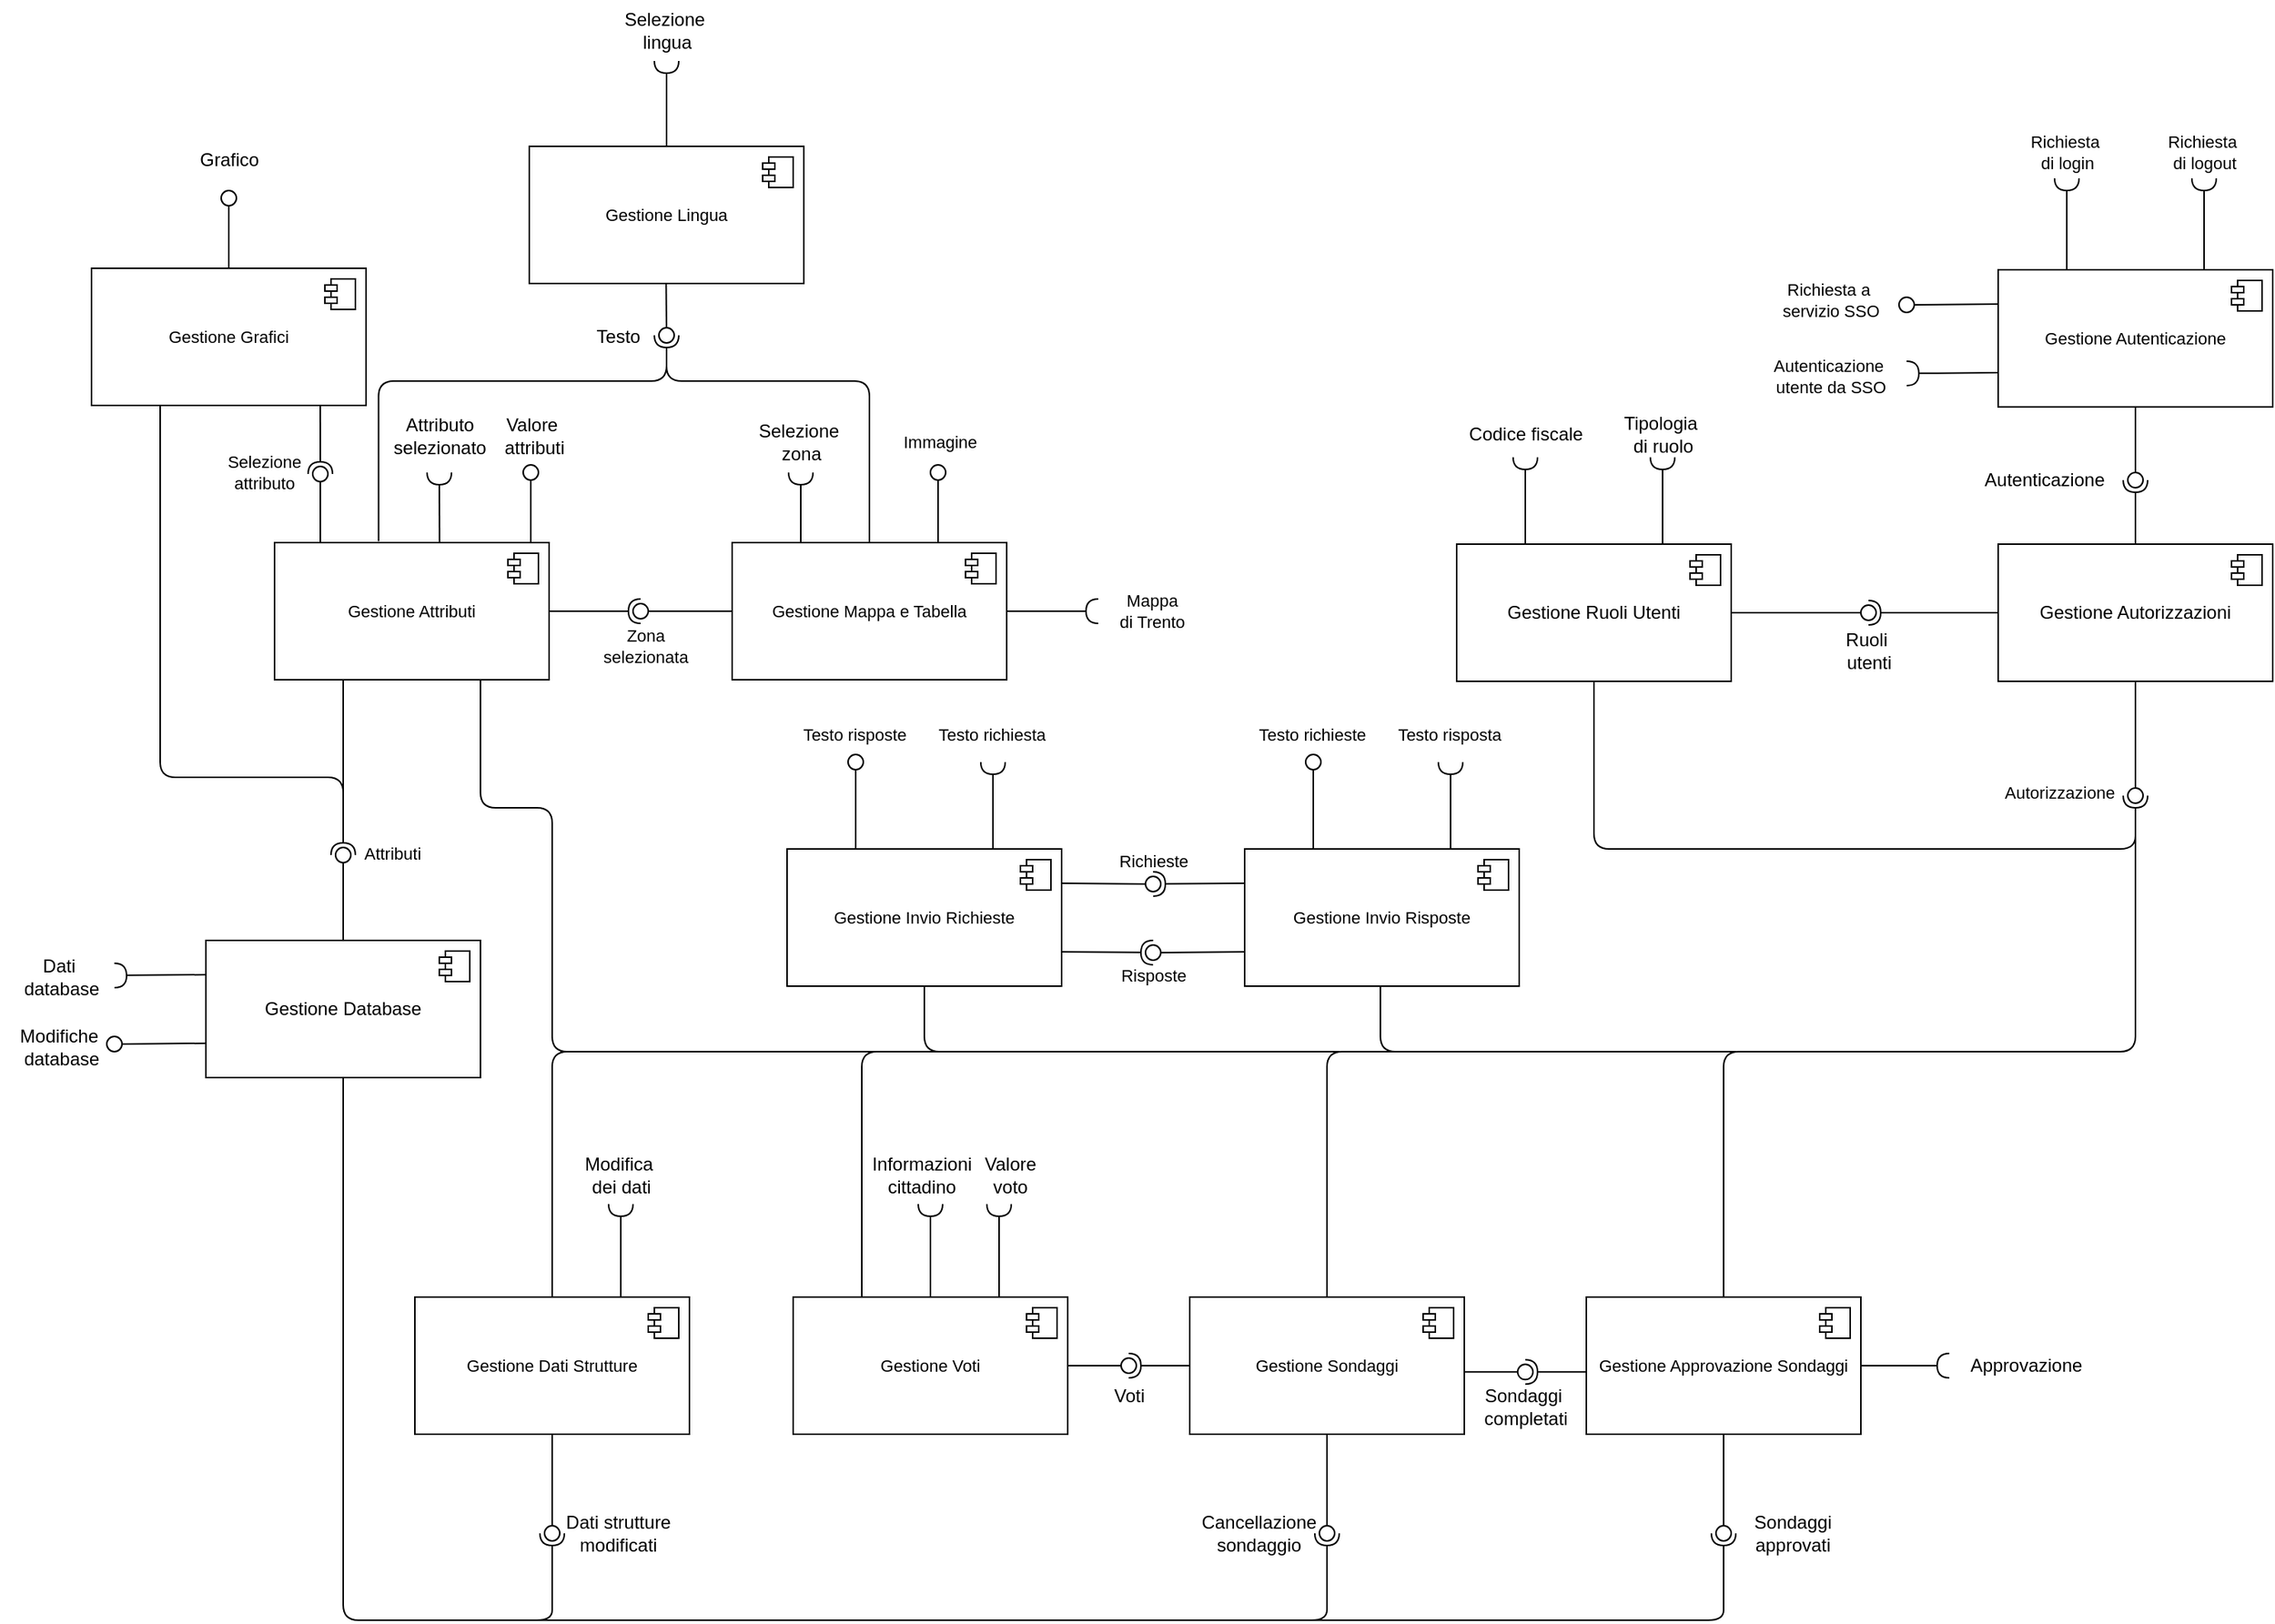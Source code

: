 <mxfile version="26.0.11" pages="4">
  <diagram id="gtQtqkhix3rFj24_8sua" name="Page-4">
    <mxGraphModel dx="1901" dy="1041" grid="1" gridSize="10" guides="1" tooltips="1" connect="1" arrows="1" fold="1" page="1" pageScale="1" pageWidth="1654" pageHeight="2336" background="#ffffff" math="0" shadow="0">
      <root>
        <mxCell id="0" />
        <mxCell id="1" parent="0" />
        <mxCell id="uorXwHA8_wSMCr3rkJTH-4" style="edgeStyle=orthogonalEdgeStyle;rounded=1;orthogonalLoop=1;jettySize=auto;html=1;curved=0;endArrow=none;startFill=0;exitX=0.5;exitY=1;exitDx=0;exitDy=0;" parent="1" source="OGZ5FhJUlUCf12EY2wJi-1" edge="1">
          <mxGeometry relative="1" as="geometry">
            <mxPoint x="444" y="1050" as="targetPoint" />
            <mxPoint x="309" y="690" as="sourcePoint" />
            <Array as="points">
              <mxPoint x="307" y="1063" />
              <mxPoint x="444" y="1063" />
            </Array>
          </mxGeometry>
        </mxCell>
        <mxCell id="OGZ5FhJUlUCf12EY2wJi-1" value="Gestione Database" style="html=1;dropTarget=0;whiteSpace=wrap;" parent="1" vertex="1">
          <mxGeometry x="217" y="617" width="180" height="90" as="geometry" />
        </mxCell>
        <mxCell id="OGZ5FhJUlUCf12EY2wJi-2" value="" style="shape=module;jettyWidth=8;jettyHeight=4;" parent="OGZ5FhJUlUCf12EY2wJi-1" vertex="1">
          <mxGeometry x="1" width="20" height="20" relative="1" as="geometry">
            <mxPoint x="-27" y="7" as="offset" />
          </mxGeometry>
        </mxCell>
        <mxCell id="OGZ5FhJUlUCf12EY2wJi-5" value="Ruoli&amp;nbsp;&lt;div&gt;utenti&lt;/div&gt;" style="text;html=1;align=center;verticalAlign=middle;resizable=0;points=[];autosize=1;strokeColor=none;fillColor=none;" parent="1" vertex="1">
          <mxGeometry x="1282" y="407" width="50" height="40" as="geometry" />
        </mxCell>
        <mxCell id="OGZ5FhJUlUCf12EY2wJi-8" value="Dati&amp;nbsp;&lt;div&gt;database&lt;/div&gt;" style="text;html=1;align=center;verticalAlign=middle;resizable=0;points=[];autosize=1;strokeColor=none;fillColor=none;" parent="1" vertex="1">
          <mxGeometry x="87" y="621" width="70" height="40" as="geometry" />
        </mxCell>
        <mxCell id="OGZ5FhJUlUCf12EY2wJi-9" value="Modifiche&amp;nbsp;&lt;div&gt;database&lt;/div&gt;" style="text;html=1;align=center;verticalAlign=middle;resizable=0;points=[];autosize=1;strokeColor=none;fillColor=none;" parent="1" vertex="1">
          <mxGeometry x="82" y="667" width="80" height="40" as="geometry" />
        </mxCell>
        <mxCell id="OGZ5FhJUlUCf12EY2wJi-11" value="Gestione Mappa e Tabella" style="html=1;dropTarget=0;whiteSpace=wrap;fontFamily=Helvetica;fontSize=11;fontColor=default;labelBackgroundColor=default;" parent="1" vertex="1">
          <mxGeometry x="562" y="356" width="180" height="90" as="geometry" />
        </mxCell>
        <mxCell id="OGZ5FhJUlUCf12EY2wJi-12" value="" style="shape=module;jettyWidth=8;jettyHeight=4;fontFamily=Helvetica;fontSize=11;fontColor=default;labelBackgroundColor=default;" parent="OGZ5FhJUlUCf12EY2wJi-11" vertex="1">
          <mxGeometry x="1" width="20" height="20" relative="1" as="geometry">
            <mxPoint x="-27" y="7" as="offset" />
          </mxGeometry>
        </mxCell>
        <mxCell id="OGZ5FhJUlUCf12EY2wJi-15" value="Zona&lt;div&gt;&lt;span style=&quot;background-color: light-dark(#ffffff, var(--ge-dark-color, #121212)); color: light-dark(rgb(0, 0, 0), rgb(255, 255, 255));&quot;&gt;selezionata&lt;/span&gt;&lt;/div&gt;" style="text;html=1;align=center;verticalAlign=middle;resizable=0;points=[];autosize=1;strokeColor=none;fillColor=none;fontFamily=Helvetica;fontSize=11;fontColor=default;labelBackgroundColor=default;" parent="1" vertex="1">
          <mxGeometry x="465" y="404" width="80" height="40" as="geometry" />
        </mxCell>
        <mxCell id="OGZ5FhJUlUCf12EY2wJi-16" value="" style="rounded=0;orthogonalLoop=1;jettySize=auto;html=1;endArrow=halfCircle;endFill=0;endSize=6;strokeWidth=1;fontSize=12;curved=1;strokeColor=default;align=center;verticalAlign=middle;fontFamily=Helvetica;fontColor=default;labelBackgroundColor=default;edgeStyle=none;sourcePerimeterSpacing=0;targetPerimeterSpacing=0;exitX=1;exitY=0.5;exitDx=0;exitDy=0;" parent="1" source="OGZ5FhJUlUCf12EY2wJi-11" edge="1">
          <mxGeometry relative="1" as="geometry">
            <mxPoint x="352.18" y="614.07" as="sourcePoint" />
            <mxPoint x="802" y="401" as="targetPoint" />
            <Array as="points" />
          </mxGeometry>
        </mxCell>
        <mxCell id="OGZ5FhJUlUCf12EY2wJi-17" value="Mappa&lt;div&gt;di Trento&lt;/div&gt;" style="text;html=1;align=center;verticalAlign=middle;resizable=0;points=[];autosize=1;strokeColor=none;fillColor=none;fontFamily=Helvetica;fontSize=11;fontColor=default;labelBackgroundColor=default;" parent="1" vertex="1">
          <mxGeometry x="802" y="381" width="70" height="40" as="geometry" />
        </mxCell>
        <mxCell id="OGZ5FhJUlUCf12EY2wJi-18" value="Attributi" style="text;html=1;align=center;verticalAlign=middle;resizable=0;points=[];autosize=1;strokeColor=none;fillColor=none;fontFamily=Helvetica;fontSize=11;fontColor=default;labelBackgroundColor=default;" parent="1" vertex="1">
          <mxGeometry x="309" y="545" width="60" height="30" as="geometry" />
        </mxCell>
        <mxCell id="nEQZJhuOgRg0e_hWNfzh-39" style="edgeStyle=orthogonalEdgeStyle;rounded=1;orthogonalLoop=1;jettySize=auto;html=1;exitX=0.75;exitY=1;exitDx=0;exitDy=0;endArrow=none;endFill=0;curved=0;" parent="1" source="OGZ5FhJUlUCf12EY2wJi-19" edge="1">
          <mxGeometry relative="1" as="geometry">
            <mxPoint x="660" y="690" as="targetPoint" />
            <Array as="points">
              <mxPoint x="397" y="530" />
              <mxPoint x="444" y="530" />
            </Array>
          </mxGeometry>
        </mxCell>
        <mxCell id="v7iFQTeJNF5pz_aaBquB-19" style="edgeStyle=orthogonalEdgeStyle;rounded=1;orthogonalLoop=1;jettySize=auto;html=1;endArrow=halfCircle;endFill=0;curved=0;exitX=0.379;exitY=-0.01;exitDx=0;exitDy=0;exitPerimeter=0;" parent="1" source="OGZ5FhJUlUCf12EY2wJi-19" edge="1">
          <mxGeometry relative="1" as="geometry">
            <mxPoint x="519" y="220" as="targetPoint" />
            <Array as="points">
              <mxPoint x="330" y="250" />
              <mxPoint x="519" y="250" />
            </Array>
          </mxGeometry>
        </mxCell>
        <mxCell id="OGZ5FhJUlUCf12EY2wJi-19" value="Gestione Attributi" style="html=1;dropTarget=0;whiteSpace=wrap;fontFamily=Helvetica;fontSize=11;fontColor=default;labelBackgroundColor=default;" parent="1" vertex="1">
          <mxGeometry x="262" y="356" width="180" height="90" as="geometry" />
        </mxCell>
        <mxCell id="OGZ5FhJUlUCf12EY2wJi-20" value="" style="shape=module;jettyWidth=8;jettyHeight=4;fontFamily=Helvetica;fontSize=11;fontColor=default;labelBackgroundColor=default;" parent="OGZ5FhJUlUCf12EY2wJi-19" vertex="1">
          <mxGeometry x="1" width="20" height="20" relative="1" as="geometry">
            <mxPoint x="-27" y="7" as="offset" />
          </mxGeometry>
        </mxCell>
        <mxCell id="OGZ5FhJUlUCf12EY2wJi-23" value="Immagine" style="text;html=1;align=center;verticalAlign=middle;resizable=0;points=[];autosize=1;strokeColor=none;fillColor=none;fontFamily=Helvetica;fontSize=11;fontColor=default;labelBackgroundColor=default;" parent="1" vertex="1">
          <mxGeometry x="663" y="275" width="70" height="30" as="geometry" />
        </mxCell>
        <mxCell id="OGZ5FhJUlUCf12EY2wJi-32" value="Gestione Lingua" style="html=1;dropTarget=0;whiteSpace=wrap;fontFamily=Helvetica;fontSize=11;fontColor=default;labelBackgroundColor=default;" parent="1" vertex="1">
          <mxGeometry x="429" y="96" width="180" height="90" as="geometry" />
        </mxCell>
        <mxCell id="OGZ5FhJUlUCf12EY2wJi-33" value="" style="shape=module;jettyWidth=8;jettyHeight=4;fontFamily=Helvetica;fontSize=11;fontColor=default;labelBackgroundColor=default;" parent="OGZ5FhJUlUCf12EY2wJi-32" vertex="1">
          <mxGeometry x="1" width="20" height="20" relative="1" as="geometry">
            <mxPoint x="-27" y="7" as="offset" />
          </mxGeometry>
        </mxCell>
        <mxCell id="OGZ5FhJUlUCf12EY2wJi-34" value="Selezione&lt;div&gt;attributo&lt;/div&gt;" style="text;html=1;align=center;verticalAlign=middle;resizable=0;points=[];autosize=1;strokeColor=none;fillColor=none;fontFamily=Helvetica;fontSize=11;fontColor=default;labelBackgroundColor=default;" parent="1" vertex="1">
          <mxGeometry x="220" y="290" width="70" height="40" as="geometry" />
        </mxCell>
        <mxCell id="nEQZJhuOgRg0e_hWNfzh-30" style="edgeStyle=orthogonalEdgeStyle;rounded=1;orthogonalLoop=1;jettySize=auto;html=1;exitX=0.25;exitY=1;exitDx=0;exitDy=0;endArrow=none;endFill=0;curved=0;" parent="1" source="OGZ5FhJUlUCf12EY2wJi-37" edge="1">
          <mxGeometry relative="1" as="geometry">
            <mxPoint x="307" y="530" as="targetPoint" />
            <Array as="points">
              <mxPoint x="187" y="510" />
            </Array>
          </mxGeometry>
        </mxCell>
        <mxCell id="OGZ5FhJUlUCf12EY2wJi-37" value="Gestione Grafici" style="html=1;dropTarget=0;whiteSpace=wrap;fontFamily=Helvetica;fontSize=11;fontColor=default;labelBackgroundColor=default;" parent="1" vertex="1">
          <mxGeometry x="142" y="176" width="180" height="90" as="geometry" />
        </mxCell>
        <mxCell id="OGZ5FhJUlUCf12EY2wJi-38" value="" style="shape=module;jettyWidth=8;jettyHeight=4;fontFamily=Helvetica;fontSize=11;fontColor=default;labelBackgroundColor=default;" parent="OGZ5FhJUlUCf12EY2wJi-37" vertex="1">
          <mxGeometry x="1" width="20" height="20" relative="1" as="geometry">
            <mxPoint x="-27" y="7" as="offset" />
          </mxGeometry>
        </mxCell>
        <mxCell id="OGZ5FhJUlUCf12EY2wJi-42" value="" style="rounded=0;orthogonalLoop=1;jettySize=auto;html=1;endArrow=halfCircle;endFill=0;endSize=6;strokeWidth=1;sketch=0;fontSize=12;curved=1;exitX=0.5;exitY=0;exitDx=0;exitDy=0;" parent="1" source="OGZ5FhJUlUCf12EY2wJi-32" edge="1">
          <mxGeometry relative="1" as="geometry">
            <mxPoint x="347" y="26" as="sourcePoint" />
            <mxPoint x="519" y="40" as="targetPoint" />
            <Array as="points" />
          </mxGeometry>
        </mxCell>
        <mxCell id="OGZ5FhJUlUCf12EY2wJi-43" value="Selezione&amp;nbsp;&lt;div&gt;lingua&lt;/div&gt;" style="text;html=1;align=center;verticalAlign=middle;resizable=0;points=[];autosize=1;strokeColor=none;fillColor=none;" parent="1" vertex="1">
          <mxGeometry x="479" width="80" height="40" as="geometry" />
        </mxCell>
        <mxCell id="5Vsjuj8g3ZvZGCiYTO5R-1" value="Gestione Autorizzazioni" style="html=1;dropTarget=0;whiteSpace=wrap;" parent="1" vertex="1">
          <mxGeometry x="1392" y="357" width="180" height="90" as="geometry" />
        </mxCell>
        <mxCell id="5Vsjuj8g3ZvZGCiYTO5R-2" value="" style="shape=module;jettyWidth=8;jettyHeight=4;" parent="5Vsjuj8g3ZvZGCiYTO5R-1" vertex="1">
          <mxGeometry x="1" width="20" height="20" relative="1" as="geometry">
            <mxPoint x="-27" y="7" as="offset" />
          </mxGeometry>
        </mxCell>
        <mxCell id="5Vsjuj8g3ZvZGCiYTO5R-4" value="Richiesta&amp;nbsp;&lt;div&gt;di login&lt;/div&gt;" style="text;html=1;align=center;verticalAlign=middle;resizable=0;points=[];autosize=1;strokeColor=none;fillColor=none;fontFamily=Helvetica;fontSize=11;fontColor=default;labelBackgroundColor=default;" parent="1" vertex="1">
          <mxGeometry x="1402" y="80" width="70" height="40" as="geometry" />
        </mxCell>
        <mxCell id="5Vsjuj8g3ZvZGCiYTO5R-6" value="" style="ellipse;whiteSpace=wrap;html=1;align=center;aspect=fixed;fillColor=none;strokeColor=none;resizable=0;perimeter=centerPerimeter;rotatable=0;allowArrows=0;points=[];outlineConnect=1;fontFamily=Helvetica;fontSize=11;fontColor=default;labelBackgroundColor=default;" parent="1" vertex="1">
          <mxGeometry x="1177" y="397" width="10" height="10" as="geometry" />
        </mxCell>
        <mxCell id="5Vsjuj8g3ZvZGCiYTO5R-7" value="Autenticazione&amp;nbsp;&lt;div&gt;utente da SSO&lt;/div&gt;" style="text;html=1;align=center;verticalAlign=middle;resizable=0;points=[];autosize=1;strokeColor=none;fillColor=none;fontFamily=Helvetica;fontSize=11;fontColor=default;labelBackgroundColor=default;" parent="1" vertex="1">
          <mxGeometry x="1232" y="227" width="100" height="40" as="geometry" />
        </mxCell>
        <mxCell id="5Vsjuj8g3ZvZGCiYTO5R-8" value="Richiesta a&amp;nbsp;&lt;div&gt;servizio SSO&lt;/div&gt;" style="text;html=1;align=center;verticalAlign=middle;resizable=0;points=[];autosize=1;strokeColor=none;fillColor=none;fontFamily=Helvetica;fontSize=11;fontColor=default;labelBackgroundColor=default;" parent="1" vertex="1">
          <mxGeometry x="1237" y="177" width="90" height="40" as="geometry" />
        </mxCell>
        <mxCell id="5Vsjuj8g3ZvZGCiYTO5R-9" value="Gestione Autenticazione" style="html=1;dropTarget=0;whiteSpace=wrap;fontFamily=Helvetica;fontSize=11;fontColor=default;labelBackgroundColor=default;" parent="1" vertex="1">
          <mxGeometry x="1392" y="177" width="180" height="90" as="geometry" />
        </mxCell>
        <mxCell id="5Vsjuj8g3ZvZGCiYTO5R-10" value="" style="shape=module;jettyWidth=8;jettyHeight=4;fontFamily=Helvetica;fontSize=11;fontColor=default;labelBackgroundColor=default;" parent="5Vsjuj8g3ZvZGCiYTO5R-9" vertex="1">
          <mxGeometry x="1" width="20" height="20" relative="1" as="geometry">
            <mxPoint x="-27" y="7" as="offset" />
          </mxGeometry>
        </mxCell>
        <mxCell id="5Vsjuj8g3ZvZGCiYTO5R-11" value="" style="rounded=0;orthogonalLoop=1;jettySize=auto;html=1;endArrow=halfCircle;endFill=0;endSize=6;strokeWidth=1;sketch=0;" parent="1" source="5Vsjuj8g3ZvZGCiYTO5R-1" target="5Vsjuj8g3ZvZGCiYTO5R-13" edge="1">
          <mxGeometry relative="1" as="geometry">
            <mxPoint x="1327" y="402" as="sourcePoint" />
          </mxGeometry>
        </mxCell>
        <mxCell id="5Vsjuj8g3ZvZGCiYTO5R-12" value="" style="rounded=0;orthogonalLoop=1;jettySize=auto;html=1;endArrow=oval;endFill=0;sketch=0;sourcePerimeterSpacing=0;targetPerimeterSpacing=0;endSize=10;exitX=0.5;exitY=1;exitDx=0;exitDy=0;" parent="1" source="5Vsjuj8g3ZvZGCiYTO5R-9" target="5Vsjuj8g3ZvZGCiYTO5R-13" edge="1">
          <mxGeometry relative="1" as="geometry">
            <mxPoint x="1287" y="402" as="sourcePoint" />
          </mxGeometry>
        </mxCell>
        <mxCell id="5Vsjuj8g3ZvZGCiYTO5R-13" value="" style="ellipse;whiteSpace=wrap;html=1;align=center;aspect=fixed;fillColor=none;strokeColor=none;resizable=0;perimeter=centerPerimeter;rotatable=0;allowArrows=0;points=[];outlineConnect=1;" parent="1" vertex="1">
          <mxGeometry x="1477" y="310" width="10" height="10" as="geometry" />
        </mxCell>
        <mxCell id="5Vsjuj8g3ZvZGCiYTO5R-14" value="Autenticazione" style="text;html=1;align=center;verticalAlign=middle;resizable=0;points=[];autosize=1;strokeColor=none;fillColor=none;" parent="1" vertex="1">
          <mxGeometry x="1372" y="300" width="100" height="30" as="geometry" />
        </mxCell>
        <mxCell id="5Vsjuj8g3ZvZGCiYTO5R-15" value="" style="rounded=0;orthogonalLoop=1;jettySize=auto;html=1;endArrow=oval;endFill=0;sketch=0;sourcePerimeterSpacing=0;targetPerimeterSpacing=0;endSize=10;strokeColor=default;align=center;verticalAlign=middle;fontFamily=Helvetica;fontSize=11;fontColor=default;labelBackgroundColor=default;edgeStyle=orthogonalEdgeStyle;curved=0;exitX=0.5;exitY=1;exitDx=0;exitDy=0;" parent="1" source="5Vsjuj8g3ZvZGCiYTO5R-1" target="5Vsjuj8g3ZvZGCiYTO5R-16" edge="1">
          <mxGeometry relative="1" as="geometry">
            <mxPoint x="1462" y="522" as="sourcePoint" />
          </mxGeometry>
        </mxCell>
        <mxCell id="5Vsjuj8g3ZvZGCiYTO5R-16" value="" style="ellipse;whiteSpace=wrap;html=1;align=center;aspect=fixed;fillColor=none;strokeColor=none;resizable=0;perimeter=centerPerimeter;rotatable=0;allowArrows=0;points=[];outlineConnect=1;fontFamily=Helvetica;fontSize=11;fontColor=default;labelBackgroundColor=default;" parent="1" vertex="1">
          <mxGeometry x="1477" y="517" width="10" height="10" as="geometry" />
        </mxCell>
        <mxCell id="5Vsjuj8g3ZvZGCiYTO5R-17" value="Autorizzazione" style="text;html=1;align=center;verticalAlign=middle;resizable=0;points=[];autosize=1;strokeColor=none;fillColor=none;fontFamily=Helvetica;fontSize=11;fontColor=default;labelBackgroundColor=default;" parent="1" vertex="1">
          <mxGeometry x="1382" y="505" width="100" height="30" as="geometry" />
        </mxCell>
        <mxCell id="5Vsjuj8g3ZvZGCiYTO5R-19" value="" style="rounded=0;orthogonalLoop=1;jettySize=auto;html=1;endArrow=halfCircle;endFill=0;endSize=6;strokeWidth=1;sketch=0;fontSize=12;curved=1;strokeColor=default;align=center;verticalAlign=middle;fontFamily=Helvetica;fontColor=default;labelBackgroundColor=default;edgeStyle=none;sourcePerimeterSpacing=0;targetPerimeterSpacing=0;exitX=0.25;exitY=0;exitDx=0;exitDy=0;" parent="1" source="5Vsjuj8g3ZvZGCiYTO5R-9" edge="1">
          <mxGeometry relative="1" as="geometry">
            <mxPoint x="1392" y="150" as="sourcePoint" />
            <mxPoint x="1437" y="117" as="targetPoint" />
          </mxGeometry>
        </mxCell>
        <mxCell id="5Vsjuj8g3ZvZGCiYTO5R-20" value="Richiesta&amp;nbsp;&lt;div&gt;di logout&lt;/div&gt;" style="text;html=1;align=center;verticalAlign=middle;resizable=0;points=[];autosize=1;strokeColor=none;fillColor=none;fontFamily=Helvetica;fontSize=11;fontColor=default;labelBackgroundColor=default;" parent="1" vertex="1">
          <mxGeometry x="1492" y="80" width="70" height="40" as="geometry" />
        </mxCell>
        <mxCell id="vrjhyEkpI3tLiUET5t_z-11" style="edgeStyle=orthogonalEdgeStyle;rounded=1;orthogonalLoop=1;jettySize=auto;html=1;curved=0;endArrow=none;endFill=0;exitX=0.5;exitY=1;exitDx=0;exitDy=0;" parent="1" source="vrjhyEkpI3tLiUET5t_z-1" edge="1">
          <mxGeometry relative="1" as="geometry">
            <mxPoint x="1482" y="540" as="targetPoint" />
            <Array as="points">
              <mxPoint x="1127" y="557" />
            </Array>
            <mxPoint x="1247" y="430" as="sourcePoint" />
          </mxGeometry>
        </mxCell>
        <mxCell id="vrjhyEkpI3tLiUET5t_z-1" value="Gestione Ruoli Utenti" style="html=1;dropTarget=0;whiteSpace=wrap;" parent="1" vertex="1">
          <mxGeometry x="1037" y="357" width="180" height="90" as="geometry" />
        </mxCell>
        <mxCell id="vrjhyEkpI3tLiUET5t_z-2" value="" style="shape=module;jettyWidth=8;jettyHeight=4;" parent="vrjhyEkpI3tLiUET5t_z-1" vertex="1">
          <mxGeometry x="1" width="20" height="20" relative="1" as="geometry">
            <mxPoint x="-27" y="7" as="offset" />
          </mxGeometry>
        </mxCell>
        <mxCell id="vrjhyEkpI3tLiUET5t_z-8" value="" style="rounded=0;orthogonalLoop=1;jettySize=auto;html=1;endArrow=halfCircle;endFill=0;endSize=6;strokeWidth=1;sketch=0;exitX=0;exitY=0.5;exitDx=0;exitDy=0;" parent="1" source="5Vsjuj8g3ZvZGCiYTO5R-1" edge="1">
          <mxGeometry relative="1" as="geometry">
            <mxPoint x="1742" y="402" as="sourcePoint" />
            <mxPoint x="1307" y="402" as="targetPoint" />
          </mxGeometry>
        </mxCell>
        <mxCell id="vrjhyEkpI3tLiUET5t_z-9" value="" style="rounded=0;orthogonalLoop=1;jettySize=auto;html=1;endArrow=oval;endFill=0;sketch=0;sourcePerimeterSpacing=0;targetPerimeterSpacing=0;endSize=10;" parent="1" source="vrjhyEkpI3tLiUET5t_z-1" edge="1">
          <mxGeometry relative="1" as="geometry">
            <mxPoint x="1732" y="477" as="sourcePoint" />
            <mxPoint x="1307" y="402" as="targetPoint" />
          </mxGeometry>
        </mxCell>
        <mxCell id="vrjhyEkpI3tLiUET5t_z-12" value="" style="rounded=0;orthogonalLoop=1;jettySize=auto;html=1;endArrow=none;endFill=0;endSize=6;strokeWidth=1;sketch=0;startArrow=halfCircle;startFill=0;entryX=0.75;entryY=0;entryDx=0;entryDy=0;" parent="1" target="vrjhyEkpI3tLiUET5t_z-1" edge="1">
          <mxGeometry relative="1" as="geometry">
            <mxPoint x="1172" y="300" as="sourcePoint" />
            <mxPoint x="1037" y="377" as="targetPoint" />
          </mxGeometry>
        </mxCell>
        <mxCell id="yas45u5ArtZ6tarBSxY5-1" value="" style="rounded=0;orthogonalLoop=1;jettySize=auto;html=1;endArrow=none;endFill=0;endSize=6;strokeWidth=1;sketch=0;startArrow=halfCircle;startFill=0;entryX=0.25;entryY=0;entryDx=0;entryDy=0;" parent="1" target="vrjhyEkpI3tLiUET5t_z-1" edge="1">
          <mxGeometry relative="1" as="geometry">
            <mxPoint x="1082" y="300" as="sourcePoint" />
            <mxPoint x="1037" y="427" as="targetPoint" />
          </mxGeometry>
        </mxCell>
        <mxCell id="yas45u5ArtZ6tarBSxY5-2" value="Codice fiscale" style="text;html=1;align=center;verticalAlign=middle;resizable=0;points=[];autosize=1;strokeColor=none;fillColor=none;" parent="1" vertex="1">
          <mxGeometry x="1032" y="270" width="100" height="30" as="geometry" />
        </mxCell>
        <mxCell id="yas45u5ArtZ6tarBSxY5-3" value="Tipologia&amp;nbsp;&lt;div&gt;&lt;span style=&quot;background-color: transparent; color: light-dark(rgb(0, 0, 0), rgb(255, 255, 255));&quot;&gt;di ruolo&lt;/span&gt;&lt;/div&gt;" style="text;html=1;align=center;verticalAlign=middle;resizable=0;points=[];autosize=1;strokeColor=none;fillColor=none;" parent="1" vertex="1">
          <mxGeometry x="1132" y="265" width="80" height="40" as="geometry" />
        </mxCell>
        <mxCell id="UVNsFdXPebQG7CgED0bt-19" style="edgeStyle=orthogonalEdgeStyle;rounded=1;orthogonalLoop=1;jettySize=auto;html=1;endArrow=none;endFill=0;curved=0;" parent="1" source="Bs7JFXF9MzImfd5bCZNj-1" edge="1">
          <mxGeometry relative="1" as="geometry">
            <mxPoint x="960" y="690" as="targetPoint" />
            <Array as="points">
              <mxPoint x="688" y="690" />
            </Array>
          </mxGeometry>
        </mxCell>
        <mxCell id="Bs7JFXF9MzImfd5bCZNj-1" value="Gestione Invio Richieste" style="html=1;dropTarget=0;whiteSpace=wrap;fontFamily=Helvetica;fontSize=11;fontColor=default;labelBackgroundColor=default;" parent="1" vertex="1">
          <mxGeometry x="598" y="557" width="180" height="90" as="geometry" />
        </mxCell>
        <mxCell id="Bs7JFXF9MzImfd5bCZNj-2" value="" style="shape=module;jettyWidth=8;jettyHeight=4;fontFamily=Helvetica;fontSize=11;fontColor=default;labelBackgroundColor=default;" parent="Bs7JFXF9MzImfd5bCZNj-1" vertex="1">
          <mxGeometry x="1" width="20" height="20" relative="1" as="geometry">
            <mxPoint x="-27" y="7" as="offset" />
          </mxGeometry>
        </mxCell>
        <mxCell id="Bs7JFXF9MzImfd5bCZNj-4" value="Testo richiesta" style="text;html=1;align=center;verticalAlign=middle;resizable=0;points=[];autosize=1;strokeColor=none;fillColor=none;fontFamily=Helvetica;fontSize=11;fontColor=default;labelBackgroundColor=default;" parent="1" vertex="1">
          <mxGeometry x="687" y="467" width="90" height="30" as="geometry" />
        </mxCell>
        <mxCell id="UVNsFdXPebQG7CgED0bt-18" style="edgeStyle=orthogonalEdgeStyle;rounded=1;orthogonalLoop=1;jettySize=auto;html=1;endArrow=none;endFill=0;curved=0;" parent="1" source="Bs7JFXF9MzImfd5bCZNj-6" edge="1">
          <mxGeometry relative="1" as="geometry">
            <mxPoint x="1220" y="690" as="targetPoint" />
            <Array as="points">
              <mxPoint x="987" y="690" />
            </Array>
          </mxGeometry>
        </mxCell>
        <mxCell id="Bs7JFXF9MzImfd5bCZNj-6" value="Gestione Invio Risposte" style="html=1;dropTarget=0;whiteSpace=wrap;fontFamily=Helvetica;fontSize=11;fontColor=default;labelBackgroundColor=default;" parent="1" vertex="1">
          <mxGeometry x="898" y="557" width="180" height="90" as="geometry" />
        </mxCell>
        <mxCell id="Bs7JFXF9MzImfd5bCZNj-7" value="" style="shape=module;jettyWidth=8;jettyHeight=4;fontFamily=Helvetica;fontSize=11;fontColor=default;labelBackgroundColor=default;" parent="Bs7JFXF9MzImfd5bCZNj-6" vertex="1">
          <mxGeometry x="1" width="20" height="20" relative="1" as="geometry">
            <mxPoint x="-27" y="7" as="offset" />
          </mxGeometry>
        </mxCell>
        <mxCell id="Bs7JFXF9MzImfd5bCZNj-8" value="Risposte" style="text;html=1;align=center;verticalAlign=middle;resizable=0;points=[];autosize=1;strokeColor=none;fillColor=none;fontFamily=Helvetica;fontSize=11;fontColor=default;labelBackgroundColor=default;" parent="1" vertex="1">
          <mxGeometry x="803" y="625" width="70" height="30" as="geometry" />
        </mxCell>
        <mxCell id="Bs7JFXF9MzImfd5bCZNj-9" value="Richieste" style="text;html=1;align=center;verticalAlign=middle;resizable=0;points=[];autosize=1;strokeColor=none;fillColor=none;fontFamily=Helvetica;fontSize=11;fontColor=default;labelBackgroundColor=default;" parent="1" vertex="1">
          <mxGeometry x="803" y="550" width="70" height="30" as="geometry" />
        </mxCell>
        <mxCell id="Bs7JFXF9MzImfd5bCZNj-10" value="Testo risposta" style="text;html=1;align=center;verticalAlign=middle;resizable=0;points=[];autosize=1;strokeColor=none;fillColor=none;fontFamily=Helvetica;fontSize=11;fontColor=default;labelBackgroundColor=default;" parent="1" vertex="1">
          <mxGeometry x="987" y="467" width="90" height="30" as="geometry" />
        </mxCell>
        <mxCell id="Bs7JFXF9MzImfd5bCZNj-16" value="Testo richieste" style="text;html=1;align=center;verticalAlign=middle;resizable=0;points=[];autosize=1;strokeColor=none;fillColor=none;fontFamily=Helvetica;fontSize=11;fontColor=default;labelBackgroundColor=default;" parent="1" vertex="1">
          <mxGeometry x="897" y="467" width="90" height="30" as="geometry" />
        </mxCell>
        <mxCell id="Bs7JFXF9MzImfd5bCZNj-19" value="Testo risposte" style="text;html=1;align=center;verticalAlign=middle;resizable=0;points=[];autosize=1;strokeColor=none;fillColor=none;fontFamily=Helvetica;fontSize=11;fontColor=default;labelBackgroundColor=default;" parent="1" vertex="1">
          <mxGeometry x="597" y="467" width="90" height="30" as="geometry" />
        </mxCell>
        <mxCell id="O3Lgr_cgXKIUAr7CkRvU-4" value="Gestione Sondaggi" style="html=1;dropTarget=0;whiteSpace=wrap;fontFamily=Helvetica;fontSize=11;fontColor=default;labelBackgroundColor=default;" parent="1" vertex="1">
          <mxGeometry x="862" y="851" width="180" height="90" as="geometry" />
        </mxCell>
        <mxCell id="O3Lgr_cgXKIUAr7CkRvU-5" value="" style="shape=module;jettyWidth=8;jettyHeight=4;fontFamily=Helvetica;fontSize=11;fontColor=default;labelBackgroundColor=default;" parent="O3Lgr_cgXKIUAr7CkRvU-4" vertex="1">
          <mxGeometry x="1" width="20" height="20" relative="1" as="geometry">
            <mxPoint x="-27" y="7" as="offset" />
          </mxGeometry>
        </mxCell>
        <mxCell id="guv9_GFNPytDtIliiHaQ-2" value="" style="rounded=0;orthogonalLoop=1;jettySize=auto;html=1;endArrow=oval;endFill=0;sourcePerimeterSpacing=0;targetPerimeterSpacing=0;endSize=10;" parent="1" edge="1">
          <mxGeometry relative="1" as="geometry">
            <mxPoint x="518.71" y="186" as="sourcePoint" />
            <mxPoint x="519" y="220" as="targetPoint" />
          </mxGeometry>
        </mxCell>
        <mxCell id="guv9_GFNPytDtIliiHaQ-3" value="" style="rounded=0;orthogonalLoop=1;jettySize=auto;html=1;endArrow=halfCircle;endFill=0;endSize=6;strokeWidth=1;entryX=0.52;entryY=0.923;entryDx=0;entryDy=0;entryPerimeter=0;exitX=0.833;exitY=1.004;exitDx=0;exitDy=0;exitPerimeter=0;" parent="1" source="OGZ5FhJUlUCf12EY2wJi-37" edge="1">
          <mxGeometry relative="1" as="geometry">
            <mxPoint x="292" y="270" as="sourcePoint" />
            <mxPoint x="292" y="311" as="targetPoint" />
          </mxGeometry>
        </mxCell>
        <mxCell id="guv9_GFNPytDtIliiHaQ-4" value="" style="rounded=0;orthogonalLoop=1;jettySize=auto;html=1;endArrow=oval;endFill=0;sourcePerimeterSpacing=0;targetPerimeterSpacing=0;endSize=10;" parent="1" edge="1">
          <mxGeometry relative="1" as="geometry">
            <mxPoint x="292" y="356" as="sourcePoint" />
            <mxPoint x="292" y="311" as="targetPoint" />
          </mxGeometry>
        </mxCell>
        <mxCell id="FZWkkODyjOf9WtIMBqW3-3" value="Gestione Voti" style="html=1;dropTarget=0;whiteSpace=wrap;fontFamily=Helvetica;fontSize=11;fontColor=default;labelBackgroundColor=default;" parent="1" vertex="1">
          <mxGeometry x="602" y="851" width="180" height="90" as="geometry" />
        </mxCell>
        <mxCell id="FZWkkODyjOf9WtIMBqW3-4" value="" style="shape=module;jettyWidth=8;jettyHeight=4;fontFamily=Helvetica;fontSize=11;fontColor=default;labelBackgroundColor=default;" parent="FZWkkODyjOf9WtIMBqW3-3" vertex="1">
          <mxGeometry x="1" width="20" height="20" relative="1" as="geometry">
            <mxPoint x="-27" y="7" as="offset" />
          </mxGeometry>
        </mxCell>
        <mxCell id="uorXwHA8_wSMCr3rkJTH-3" style="edgeStyle=orthogonalEdgeStyle;rounded=1;orthogonalLoop=1;jettySize=auto;html=1;endArrow=none;startFill=0;curved=0;" parent="1" source="FZWkkODyjOf9WtIMBqW3-7" edge="1">
          <mxGeometry relative="1" as="geometry">
            <mxPoint x="467" y="690" as="targetPoint" />
            <Array as="points">
              <mxPoint x="444" y="690" />
            </Array>
          </mxGeometry>
        </mxCell>
        <mxCell id="FZWkkODyjOf9WtIMBqW3-7" value="Gestione Dati Strutture" style="html=1;dropTarget=0;whiteSpace=wrap;fontFamily=Helvetica;fontSize=11;fontColor=default;labelBackgroundColor=default;" parent="1" vertex="1">
          <mxGeometry x="354" y="851" width="180" height="90" as="geometry" />
        </mxCell>
        <mxCell id="FZWkkODyjOf9WtIMBqW3-8" value="" style="shape=module;jettyWidth=8;jettyHeight=4;fontFamily=Helvetica;fontSize=11;fontColor=default;labelBackgroundColor=default;" parent="FZWkkODyjOf9WtIMBqW3-7" vertex="1">
          <mxGeometry x="1" width="20" height="20" relative="1" as="geometry">
            <mxPoint x="-27" y="7" as="offset" />
          </mxGeometry>
        </mxCell>
        <mxCell id="FZWkkODyjOf9WtIMBqW3-19" value="" style="rounded=0;orthogonalLoop=1;jettySize=auto;html=1;endArrow=halfCircle;endFill=0;endSize=6;strokeWidth=1;sketch=0;" parent="1" edge="1">
          <mxGeometry relative="1" as="geometry">
            <mxPoint x="1212" y="1050" as="sourcePoint" />
            <mxPoint x="1212" y="1006" as="targetPoint" />
            <Array as="points">
              <mxPoint x="1212" y="1030" />
            </Array>
          </mxGeometry>
        </mxCell>
        <mxCell id="FZWkkODyjOf9WtIMBqW3-20" value="" style="rounded=0;orthogonalLoop=1;jettySize=auto;html=1;endArrow=oval;endFill=0;sketch=0;sourcePerimeterSpacing=0;targetPerimeterSpacing=0;endSize=10;exitX=0.25;exitY=1;exitDx=0;exitDy=0;" parent="1" edge="1">
          <mxGeometry relative="1" as="geometry">
            <mxPoint x="1212" y="941" as="sourcePoint" />
            <mxPoint x="1212" y="1006" as="targetPoint" />
          </mxGeometry>
        </mxCell>
        <mxCell id="FZWkkODyjOf9WtIMBqW3-21" value="" style="ellipse;whiteSpace=wrap;html=1;align=center;aspect=fixed;fillColor=none;strokeColor=none;resizable=0;perimeter=centerPerimeter;rotatable=0;allowArrows=0;points=[];outlineConnect=1;" parent="1" vertex="1">
          <mxGeometry x="902" y="1001" width="10" height="10" as="geometry" />
        </mxCell>
        <mxCell id="FZWkkODyjOf9WtIMBqW3-22" value="" style="rounded=0;orthogonalLoop=1;jettySize=auto;html=1;endArrow=halfCircle;endFill=0;endSize=6;strokeWidth=1;sketch=0;" parent="1" target="FZWkkODyjOf9WtIMBqW3-24" edge="1">
          <mxGeometry relative="1" as="geometry">
            <mxPoint x="952" y="1049" as="sourcePoint" />
          </mxGeometry>
        </mxCell>
        <mxCell id="FZWkkODyjOf9WtIMBqW3-23" value="" style="rounded=0;orthogonalLoop=1;jettySize=auto;html=1;endArrow=oval;endFill=0;sketch=0;sourcePerimeterSpacing=0;targetPerimeterSpacing=0;endSize=10;exitX=0.5;exitY=1;exitDx=0;exitDy=0;" parent="1" source="O3Lgr_cgXKIUAr7CkRvU-4" target="FZWkkODyjOf9WtIMBqW3-24" edge="1">
          <mxGeometry relative="1" as="geometry">
            <mxPoint x="957" y="941" as="sourcePoint" />
          </mxGeometry>
        </mxCell>
        <mxCell id="FZWkkODyjOf9WtIMBqW3-24" value="" style="ellipse;whiteSpace=wrap;html=1;align=center;aspect=fixed;fillColor=none;strokeColor=none;resizable=0;perimeter=centerPerimeter;rotatable=0;allowArrows=0;points=[];outlineConnect=1;" parent="1" vertex="1">
          <mxGeometry x="947" y="1001" width="10" height="10" as="geometry" />
        </mxCell>
        <mxCell id="FZWkkODyjOf9WtIMBqW3-26" value="Cancellazione&lt;div&gt;sondaggio&lt;/div&gt;" style="text;html=1;align=center;verticalAlign=middle;resizable=0;points=[];autosize=1;strokeColor=none;fillColor=none;" parent="1" vertex="1">
          <mxGeometry x="857" y="986" width="100" height="40" as="geometry" />
        </mxCell>
        <mxCell id="FZWkkODyjOf9WtIMBqW3-28" value="" style="rounded=0;orthogonalLoop=1;jettySize=auto;html=1;endArrow=halfCircle;endFill=0;endSize=6;strokeWidth=1;sketch=0;exitX=0;exitY=0.5;exitDx=0;exitDy=0;" parent="1" source="O3Lgr_cgXKIUAr7CkRvU-4" target="FZWkkODyjOf9WtIMBqW3-30" edge="1">
          <mxGeometry relative="1" as="geometry">
            <mxPoint x="847" y="836" as="sourcePoint" />
          </mxGeometry>
        </mxCell>
        <mxCell id="FZWkkODyjOf9WtIMBqW3-29" value="" style="rounded=0;orthogonalLoop=1;jettySize=auto;html=1;endArrow=oval;endFill=0;sketch=0;sourcePerimeterSpacing=0;targetPerimeterSpacing=0;endSize=10;exitX=1;exitY=0.5;exitDx=0;exitDy=0;" parent="1" source="FZWkkODyjOf9WtIMBqW3-3" target="FZWkkODyjOf9WtIMBqW3-30" edge="1">
          <mxGeometry relative="1" as="geometry">
            <mxPoint x="807" y="836" as="sourcePoint" />
          </mxGeometry>
        </mxCell>
        <mxCell id="FZWkkODyjOf9WtIMBqW3-30" value="" style="ellipse;whiteSpace=wrap;html=1;align=center;aspect=fixed;fillColor=none;strokeColor=none;resizable=0;perimeter=centerPerimeter;rotatable=0;allowArrows=0;points=[];outlineConnect=1;" parent="1" vertex="1">
          <mxGeometry x="817" y="891" width="10" height="10" as="geometry" />
        </mxCell>
        <mxCell id="FZWkkODyjOf9WtIMBqW3-31" value="Voti" style="text;html=1;align=center;verticalAlign=middle;resizable=0;points=[];autosize=1;strokeColor=none;fillColor=none;" parent="1" vertex="1">
          <mxGeometry x="802" y="901" width="40" height="30" as="geometry" />
        </mxCell>
        <mxCell id="FZWkkODyjOf9WtIMBqW3-40" value="" style="rounded=0;orthogonalLoop=1;jettySize=auto;html=1;endArrow=halfCircle;endFill=0;endSize=6;strokeWidth=1;sketch=0;" parent="1" target="FZWkkODyjOf9WtIMBqW3-42" edge="1">
          <mxGeometry relative="1" as="geometry">
            <mxPoint x="444" y="1050" as="sourcePoint" />
          </mxGeometry>
        </mxCell>
        <mxCell id="FZWkkODyjOf9WtIMBqW3-41" value="" style="rounded=0;orthogonalLoop=1;jettySize=auto;html=1;endArrow=oval;endFill=0;sketch=0;sourcePerimeterSpacing=0;targetPerimeterSpacing=0;endSize=10;exitX=0.5;exitY=1;exitDx=0;exitDy=0;" parent="1" source="FZWkkODyjOf9WtIMBqW3-7" target="FZWkkODyjOf9WtIMBqW3-42" edge="1">
          <mxGeometry relative="1" as="geometry">
            <mxPoint x="494" y="1016" as="sourcePoint" />
          </mxGeometry>
        </mxCell>
        <mxCell id="FZWkkODyjOf9WtIMBqW3-42" value="" style="ellipse;whiteSpace=wrap;html=1;align=center;aspect=fixed;fillColor=none;strokeColor=none;resizable=0;perimeter=centerPerimeter;rotatable=0;allowArrows=0;points=[];outlineConnect=1;" parent="1" vertex="1">
          <mxGeometry x="439" y="1001" width="10" height="10" as="geometry" />
        </mxCell>
        <mxCell id="FZWkkODyjOf9WtIMBqW3-43" value="Dati&amp;nbsp;&lt;span style=&quot;background-color: initial;&quot;&gt;strutture&lt;/span&gt;&lt;div&gt;&lt;span style=&quot;background-color: initial;&quot;&gt;modificati&lt;/span&gt;&lt;/div&gt;" style="text;html=1;align=center;verticalAlign=middle;resizable=0;points=[];autosize=1;strokeColor=none;fillColor=none;" parent="1" vertex="1">
          <mxGeometry x="442" y="986" width="90" height="40" as="geometry" />
        </mxCell>
        <mxCell id="FZWkkODyjOf9WtIMBqW3-51" value="Gestione Approvazione Sondaggi" style="html=1;dropTarget=0;whiteSpace=wrap;fontFamily=Helvetica;fontSize=11;fontColor=default;labelBackgroundColor=default;" parent="1" vertex="1">
          <mxGeometry x="1122" y="851" width="180" height="90" as="geometry" />
        </mxCell>
        <mxCell id="FZWkkODyjOf9WtIMBqW3-52" value="" style="shape=module;jettyWidth=8;jettyHeight=4;fontFamily=Helvetica;fontSize=11;fontColor=default;labelBackgroundColor=default;" parent="FZWkkODyjOf9WtIMBqW3-51" vertex="1">
          <mxGeometry x="1" width="20" height="20" relative="1" as="geometry">
            <mxPoint x="-27" y="7" as="offset" />
          </mxGeometry>
        </mxCell>
        <mxCell id="FZWkkODyjOf9WtIMBqW3-53" style="edgeStyle=orthogonalEdgeStyle;rounded=1;orthogonalLoop=1;jettySize=auto;html=1;endArrow=none;endFill=0;exitX=0.5;exitY=0;exitDx=0;exitDy=0;curved=0;" parent="1" source="O3Lgr_cgXKIUAr7CkRvU-4" edge="1">
          <mxGeometry relative="1" as="geometry">
            <mxPoint x="1000" y="690" as="targetPoint" />
            <mxPoint x="1167" y="941" as="sourcePoint" />
            <Array as="points">
              <mxPoint x="952" y="690" />
            </Array>
          </mxGeometry>
        </mxCell>
        <mxCell id="FZWkkODyjOf9WtIMBqW3-55" style="edgeStyle=orthogonalEdgeStyle;rounded=1;orthogonalLoop=1;jettySize=auto;html=1;endArrow=none;endFill=0;exitX=0.25;exitY=0;exitDx=0;exitDy=0;curved=0;" parent="1" source="FZWkkODyjOf9WtIMBqW3-3" edge="1">
          <mxGeometry relative="1" as="geometry">
            <mxPoint x="700" y="690" as="targetPoint" />
            <mxPoint x="962" y="940" as="sourcePoint" />
            <Array as="points">
              <mxPoint x="647" y="690" />
            </Array>
          </mxGeometry>
        </mxCell>
        <mxCell id="UVNsFdXPebQG7CgED0bt-1" value="" style="rounded=0;orthogonalLoop=1;jettySize=auto;html=1;endArrow=halfCircle;endFill=0;endSize=6;strokeWidth=1;sketch=0;fontSize=12;curved=1;strokeColor=default;align=center;verticalAlign=middle;fontFamily=Helvetica;fontColor=default;labelBackgroundColor=default;edgeStyle=none;sourcePerimeterSpacing=0;targetPerimeterSpacing=0;exitX=0.75;exitY=0;exitDx=0;exitDy=0;" parent="1" source="5Vsjuj8g3ZvZGCiYTO5R-9" edge="1">
          <mxGeometry relative="1" as="geometry">
            <mxPoint x="1447" y="187" as="sourcePoint" />
            <mxPoint x="1527" y="117" as="targetPoint" />
          </mxGeometry>
        </mxCell>
        <mxCell id="UVNsFdXPebQG7CgED0bt-4" value="" style="rounded=0;orthogonalLoop=1;jettySize=auto;html=1;endArrow=halfCircle;endFill=0;endSize=6;strokeWidth=1;sketch=0;exitX=0;exitY=0.75;exitDx=0;exitDy=0;" parent="1" source="5Vsjuj8g3ZvZGCiYTO5R-9" edge="1">
          <mxGeometry relative="1" as="geometry">
            <mxPoint x="1317" y="245" as="sourcePoint" />
            <mxPoint x="1332" y="245" as="targetPoint" />
          </mxGeometry>
        </mxCell>
        <mxCell id="UVNsFdXPebQG7CgED0bt-5" value="" style="rounded=0;orthogonalLoop=1;jettySize=auto;html=1;endArrow=oval;endFill=0;sketch=0;sourcePerimeterSpacing=0;targetPerimeterSpacing=0;endSize=10;exitX=0;exitY=0.25;exitDx=0;exitDy=0;" parent="1" source="5Vsjuj8g3ZvZGCiYTO5R-9" edge="1">
          <mxGeometry relative="1" as="geometry">
            <mxPoint x="1277" y="245" as="sourcePoint" />
            <mxPoint x="1332" y="200" as="targetPoint" />
          </mxGeometry>
        </mxCell>
        <mxCell id="UVNsFdXPebQG7CgED0bt-7" value="" style="rounded=0;orthogonalLoop=1;jettySize=auto;html=1;endArrow=halfCircle;endFill=0;endSize=6;strokeWidth=1;sketch=0;exitX=0;exitY=0.25;exitDx=0;exitDy=0;" parent="1" source="Bs7JFXF9MzImfd5bCZNj-6" target="UVNsFdXPebQG7CgED0bt-9" edge="1">
          <mxGeometry relative="1" as="geometry">
            <mxPoint x="863" y="552" as="sourcePoint" />
          </mxGeometry>
        </mxCell>
        <mxCell id="UVNsFdXPebQG7CgED0bt-8" value="" style="rounded=0;orthogonalLoop=1;jettySize=auto;html=1;endArrow=oval;endFill=0;sketch=0;sourcePerimeterSpacing=0;targetPerimeterSpacing=0;endSize=10;exitX=1;exitY=0.25;exitDx=0;exitDy=0;" parent="1" source="Bs7JFXF9MzImfd5bCZNj-1" target="UVNsFdXPebQG7CgED0bt-9" edge="1">
          <mxGeometry relative="1" as="geometry">
            <mxPoint x="823" y="552" as="sourcePoint" />
          </mxGeometry>
        </mxCell>
        <mxCell id="UVNsFdXPebQG7CgED0bt-9" value="" style="ellipse;whiteSpace=wrap;html=1;align=center;aspect=fixed;fillColor=none;strokeColor=none;resizable=0;perimeter=centerPerimeter;rotatable=0;allowArrows=0;points=[];outlineConnect=1;" parent="1" vertex="1">
          <mxGeometry x="833" y="575" width="10" height="10" as="geometry" />
        </mxCell>
        <mxCell id="UVNsFdXPebQG7CgED0bt-10" value="" style="rounded=0;orthogonalLoop=1;jettySize=auto;html=1;endArrow=halfCircle;endFill=0;endSize=6;strokeWidth=1;sketch=0;exitX=1;exitY=0.75;exitDx=0;exitDy=0;" parent="1" source="Bs7JFXF9MzImfd5bCZNj-1" target="UVNsFdXPebQG7CgED0bt-12" edge="1">
          <mxGeometry relative="1" as="geometry">
            <mxPoint x="863" y="540" as="sourcePoint" />
          </mxGeometry>
        </mxCell>
        <mxCell id="UVNsFdXPebQG7CgED0bt-11" value="" style="rounded=0;orthogonalLoop=1;jettySize=auto;html=1;endArrow=oval;endFill=0;sketch=0;sourcePerimeterSpacing=0;targetPerimeterSpacing=0;endSize=10;exitX=0;exitY=0.75;exitDx=0;exitDy=0;" parent="1" source="Bs7JFXF9MzImfd5bCZNj-6" target="UVNsFdXPebQG7CgED0bt-12" edge="1">
          <mxGeometry relative="1" as="geometry">
            <mxPoint x="823" y="540" as="sourcePoint" />
          </mxGeometry>
        </mxCell>
        <mxCell id="UVNsFdXPebQG7CgED0bt-12" value="" style="ellipse;whiteSpace=wrap;html=1;align=center;aspect=fixed;fillColor=none;strokeColor=none;resizable=0;perimeter=centerPerimeter;rotatable=0;allowArrows=0;points=[];outlineConnect=1;" parent="1" vertex="1">
          <mxGeometry x="833" y="620" width="10" height="10" as="geometry" />
        </mxCell>
        <mxCell id="UVNsFdXPebQG7CgED0bt-13" value="" style="rounded=0;orthogonalLoop=1;jettySize=auto;html=1;endArrow=halfCircle;endFill=0;endSize=6;strokeWidth=1;sketch=0;exitX=0.75;exitY=0;exitDx=0;exitDy=0;" parent="1" source="Bs7JFXF9MzImfd5bCZNj-1" edge="1">
          <mxGeometry relative="1" as="geometry">
            <mxPoint x="743" y="552.5" as="sourcePoint" />
            <mxPoint x="733" y="500" as="targetPoint" />
          </mxGeometry>
        </mxCell>
        <mxCell id="UVNsFdXPebQG7CgED0bt-14" value="" style="rounded=0;orthogonalLoop=1;jettySize=auto;html=1;endArrow=oval;endFill=0;sketch=0;sourcePerimeterSpacing=0;targetPerimeterSpacing=0;endSize=10;exitX=0.25;exitY=0;exitDx=0;exitDy=0;" parent="1" source="Bs7JFXF9MzImfd5bCZNj-1" edge="1">
          <mxGeometry relative="1" as="geometry">
            <mxPoint x="658" y="492" as="sourcePoint" />
            <mxPoint x="643" y="500" as="targetPoint" />
          </mxGeometry>
        </mxCell>
        <mxCell id="UVNsFdXPebQG7CgED0bt-16" value="" style="rounded=0;orthogonalLoop=1;jettySize=auto;html=1;endArrow=halfCircle;endFill=0;endSize=6;strokeWidth=1;sketch=0;exitX=0.75;exitY=0;exitDx=0;exitDy=0;" parent="1" source="Bs7JFXF9MzImfd5bCZNj-6" edge="1">
          <mxGeometry relative="1" as="geometry">
            <mxPoint x="1033" y="557" as="sourcePoint" />
            <mxPoint x="1033" y="500" as="targetPoint" />
          </mxGeometry>
        </mxCell>
        <mxCell id="UVNsFdXPebQG7CgED0bt-17" value="" style="rounded=0;orthogonalLoop=1;jettySize=auto;html=1;endArrow=oval;endFill=0;sketch=0;sourcePerimeterSpacing=0;targetPerimeterSpacing=0;endSize=10;exitX=0.25;exitY=0;exitDx=0;exitDy=0;" parent="1" source="Bs7JFXF9MzImfd5bCZNj-6" edge="1">
          <mxGeometry relative="1" as="geometry">
            <mxPoint x="943" y="557" as="sourcePoint" />
            <mxPoint x="943" y="500" as="targetPoint" />
          </mxGeometry>
        </mxCell>
        <mxCell id="nEQZJhuOgRg0e_hWNfzh-2" value="" style="rounded=0;orthogonalLoop=1;jettySize=auto;html=1;endArrow=halfCircle;endFill=0;endSize=6;strokeWidth=1;sketch=0;exitX=0.5;exitY=0;exitDx=0;exitDy=0;" parent="1" source="FZWkkODyjOf9WtIMBqW3-3" edge="1">
          <mxGeometry relative="1" as="geometry">
            <mxPoint x="712" y="766" as="sourcePoint" />
            <mxPoint x="692" y="790" as="targetPoint" />
          </mxGeometry>
        </mxCell>
        <mxCell id="nEQZJhuOgRg0e_hWNfzh-8" value="" style="rounded=0;orthogonalLoop=1;jettySize=auto;html=1;endArrow=halfCircle;endFill=0;endSize=6;strokeWidth=1;sketch=0;exitX=0.75;exitY=0;exitDx=0;exitDy=0;" parent="1" source="FZWkkODyjOf9WtIMBqW3-3" edge="1">
          <mxGeometry relative="1" as="geometry">
            <mxPoint x="807" y="722" as="sourcePoint" />
            <mxPoint x="737" y="790" as="targetPoint" />
          </mxGeometry>
        </mxCell>
        <mxCell id="nEQZJhuOgRg0e_hWNfzh-11" value="Informazioni&lt;div&gt;cittadino&lt;/div&gt;" style="text;html=1;align=center;verticalAlign=middle;resizable=0;points=[];autosize=1;strokeColor=none;fillColor=none;" parent="1" vertex="1">
          <mxGeometry x="641" y="751" width="90" height="40" as="geometry" />
        </mxCell>
        <mxCell id="nEQZJhuOgRg0e_hWNfzh-12" value="Valore&lt;div&gt;voto&lt;/div&gt;" style="text;html=1;align=center;verticalAlign=middle;resizable=0;points=[];autosize=1;strokeColor=none;fillColor=none;" parent="1" vertex="1">
          <mxGeometry x="714" y="751" width="60" height="40" as="geometry" />
        </mxCell>
        <mxCell id="nEQZJhuOgRg0e_hWNfzh-17" value="" style="rounded=0;orthogonalLoop=1;jettySize=auto;html=1;endArrow=halfCircle;endFill=0;endSize=6;strokeWidth=1;sketch=0;fontSize=12;curved=1;exitX=0.75;exitY=0;exitDx=0;exitDy=0;" parent="1" source="FZWkkODyjOf9WtIMBqW3-7" edge="1">
          <mxGeometry relative="1" as="geometry">
            <mxPoint x="542" y="791" as="sourcePoint" />
            <mxPoint x="489" y="790" as="targetPoint" />
          </mxGeometry>
        </mxCell>
        <mxCell id="nEQZJhuOgRg0e_hWNfzh-18" value="" style="ellipse;whiteSpace=wrap;html=1;align=center;aspect=fixed;fillColor=none;strokeColor=none;resizable=0;perimeter=centerPerimeter;rotatable=0;allowArrows=0;points=[];outlineConnect=1;" parent="1" vertex="1">
          <mxGeometry x="517" y="786" width="10" height="10" as="geometry" />
        </mxCell>
        <mxCell id="nEQZJhuOgRg0e_hWNfzh-19" value="Modifica&amp;nbsp;&lt;div&gt;dei dati&lt;/div&gt;" style="text;html=1;align=center;verticalAlign=middle;resizable=0;points=[];autosize=1;strokeColor=none;fillColor=none;" parent="1" vertex="1">
          <mxGeometry x="454" y="751" width="70" height="40" as="geometry" />
        </mxCell>
        <mxCell id="nEQZJhuOgRg0e_hWNfzh-23" value="" style="rounded=0;orthogonalLoop=1;jettySize=auto;html=1;endArrow=oval;endFill=0;sketch=0;sourcePerimeterSpacing=0;targetPerimeterSpacing=0;endSize=10;exitX=0;exitY=0.5;exitDx=0;exitDy=0;" parent="1" source="OGZ5FhJUlUCf12EY2wJi-11" edge="1">
          <mxGeometry relative="1" as="geometry">
            <mxPoint x="479" y="365" as="sourcePoint" />
            <mxPoint x="502" y="401" as="targetPoint" />
          </mxGeometry>
        </mxCell>
        <mxCell id="nEQZJhuOgRg0e_hWNfzh-27" value="" style="rounded=0;orthogonalLoop=1;jettySize=auto;html=1;endArrow=halfCircle;endFill=0;endSize=6;strokeWidth=1;sketch=0;exitX=0.25;exitY=1;exitDx=0;exitDy=0;" parent="1" source="OGZ5FhJUlUCf12EY2wJi-19" target="nEQZJhuOgRg0e_hWNfzh-29" edge="1">
          <mxGeometry relative="1" as="geometry">
            <mxPoint x="357" y="457" as="sourcePoint" />
          </mxGeometry>
        </mxCell>
        <mxCell id="nEQZJhuOgRg0e_hWNfzh-28" value="" style="rounded=0;orthogonalLoop=1;jettySize=auto;html=1;endArrow=oval;endFill=0;sketch=0;sourcePerimeterSpacing=0;targetPerimeterSpacing=0;endSize=10;exitX=0.5;exitY=0;exitDx=0;exitDy=0;" parent="1" source="OGZ5FhJUlUCf12EY2wJi-1" target="nEQZJhuOgRg0e_hWNfzh-29" edge="1">
          <mxGeometry relative="1" as="geometry">
            <mxPoint x="317" y="457" as="sourcePoint" />
          </mxGeometry>
        </mxCell>
        <mxCell id="nEQZJhuOgRg0e_hWNfzh-29" value="" style="ellipse;whiteSpace=wrap;html=1;align=center;aspect=fixed;fillColor=none;strokeColor=none;resizable=0;perimeter=centerPerimeter;rotatable=0;allowArrows=0;points=[];outlineConnect=1;" parent="1" vertex="1">
          <mxGeometry x="302" y="556" width="10" height="10" as="geometry" />
        </mxCell>
        <mxCell id="nEQZJhuOgRg0e_hWNfzh-34" value="" style="rounded=0;orthogonalLoop=1;jettySize=auto;html=1;endArrow=halfCircle;endFill=0;endSize=6;strokeWidth=1;sketch=0;exitX=0;exitY=0.25;exitDx=0;exitDy=0;" parent="1" source="OGZ5FhJUlUCf12EY2wJi-1" edge="1">
          <mxGeometry relative="1" as="geometry">
            <mxPoint x="187" y="685" as="sourcePoint" />
            <mxPoint x="157" y="640" as="targetPoint" />
          </mxGeometry>
        </mxCell>
        <mxCell id="nEQZJhuOgRg0e_hWNfzh-35" value="" style="rounded=0;orthogonalLoop=1;jettySize=auto;html=1;endArrow=oval;endFill=0;sketch=0;sourcePerimeterSpacing=0;targetPerimeterSpacing=0;endSize=10;exitX=0;exitY=0.75;exitDx=0;exitDy=0;" parent="1" source="OGZ5FhJUlUCf12EY2wJi-1" edge="1">
          <mxGeometry relative="1" as="geometry">
            <mxPoint x="147" y="685" as="sourcePoint" />
            <mxPoint x="157" y="685" as="targetPoint" />
          </mxGeometry>
        </mxCell>
        <mxCell id="uorXwHA8_wSMCr3rkJTH-7" style="edgeStyle=orthogonalEdgeStyle;rounded=1;orthogonalLoop=1;jettySize=auto;html=1;curved=0;endArrow=none;startFill=0;" parent="1" edge="1">
          <mxGeometry relative="1" as="geometry">
            <mxPoint x="1212" y="1050" as="targetPoint" />
            <mxPoint x="430" y="1063" as="sourcePoint" />
            <Array as="points">
              <mxPoint x="1212" y="1063" />
            </Array>
          </mxGeometry>
        </mxCell>
        <mxCell id="uorXwHA8_wSMCr3rkJTH-10" style="edgeStyle=orthogonalEdgeStyle;rounded=1;orthogonalLoop=1;jettySize=auto;html=1;curved=0;endArrow=none;startFill=0;" parent="1" edge="1">
          <mxGeometry relative="1" as="geometry">
            <mxPoint x="952" y="1049" as="targetPoint" />
            <mxPoint x="895" y="1063" as="sourcePoint" />
            <Array as="points">
              <mxPoint x="952" y="1063" />
            </Array>
          </mxGeometry>
        </mxCell>
        <mxCell id="uorXwHA8_wSMCr3rkJTH-12" style="edgeStyle=orthogonalEdgeStyle;rounded=1;orthogonalLoop=1;jettySize=auto;html=1;endArrow=halfCircle;endFill=0;exitX=0.5;exitY=0;exitDx=0;exitDy=0;curved=0;startArrow=none;startFill=0;entryX=0.987;entryY=0.613;entryDx=0;entryDy=0;entryPerimeter=0;" parent="1" source="FZWkkODyjOf9WtIMBqW3-51" target="5Vsjuj8g3ZvZGCiYTO5R-16" edge="1">
          <mxGeometry relative="1" as="geometry">
            <mxPoint x="1482" y="670" as="targetPoint" />
            <mxPoint x="1577" y="845.5" as="sourcePoint" />
            <Array as="points">
              <mxPoint x="1212" y="690" />
              <mxPoint x="1482" y="690" />
            </Array>
          </mxGeometry>
        </mxCell>
        <mxCell id="bamOyVXy2V6luYisWb3M-1" value="" style="rounded=0;orthogonalLoop=1;jettySize=auto;html=1;endArrow=halfCircle;endFill=0;endSize=6;strokeWidth=1;fontSize=12;curved=1;strokeColor=default;align=center;verticalAlign=middle;fontFamily=Helvetica;fontColor=default;labelBackgroundColor=default;edgeStyle=none;sourcePerimeterSpacing=0;targetPerimeterSpacing=0;exitX=0.25;exitY=0;exitDx=0;exitDy=0;" parent="1" source="OGZ5FhJUlUCf12EY2wJi-11" edge="1">
          <mxGeometry relative="1" as="geometry">
            <mxPoint x="752" y="411" as="sourcePoint" />
            <mxPoint x="607" y="310" as="targetPoint" />
            <Array as="points" />
          </mxGeometry>
        </mxCell>
        <mxCell id="bamOyVXy2V6luYisWb3M-2" value="" style="rounded=0;orthogonalLoop=1;jettySize=auto;html=1;endArrow=oval;endFill=0;sourcePerimeterSpacing=0;targetPerimeterSpacing=0;endSize=10;exitX=0.75;exitY=0;exitDx=0;exitDy=0;" parent="1" source="OGZ5FhJUlUCf12EY2wJi-11" edge="1">
          <mxGeometry relative="1" as="geometry">
            <mxPoint x="422" y="276" as="sourcePoint" />
            <mxPoint x="697" y="310" as="targetPoint" />
          </mxGeometry>
        </mxCell>
        <mxCell id="bamOyVXy2V6luYisWb3M-3" value="Selezione&amp;nbsp;&lt;div&gt;zona&lt;/div&gt;" style="text;html=1;align=center;verticalAlign=middle;resizable=0;points=[];autosize=1;strokeColor=none;fillColor=none;" parent="1" vertex="1">
          <mxGeometry x="567" y="270" width="80" height="40" as="geometry" />
        </mxCell>
        <mxCell id="VqLtOhngwW2FPnO84yTG-2" value="Grafico" style="text;html=1;align=center;verticalAlign=middle;resizable=0;points=[];autosize=1;strokeColor=none;fillColor=none;" parent="1" vertex="1">
          <mxGeometry x="202" y="90" width="60" height="30" as="geometry" />
        </mxCell>
        <mxCell id="v7iFQTeJNF5pz_aaBquB-1" value="" style="rounded=0;orthogonalLoop=1;jettySize=auto;html=1;endArrow=oval;endFill=0;sourcePerimeterSpacing=0;targetPerimeterSpacing=0;endSize=10;exitX=0.75;exitY=0;exitDx=0;exitDy=0;" parent="1" edge="1">
          <mxGeometry relative="1" as="geometry">
            <mxPoint x="430" y="356" as="sourcePoint" />
            <mxPoint x="430" y="310" as="targetPoint" />
          </mxGeometry>
        </mxCell>
        <mxCell id="v7iFQTeJNF5pz_aaBquB-2" value="Valore&amp;nbsp;&lt;div&gt;attributi&lt;/div&gt;" style="text;html=1;align=center;verticalAlign=middle;resizable=0;points=[];autosize=1;strokeColor=none;fillColor=none;" parent="1" vertex="1">
          <mxGeometry x="402" y="266" width="60" height="40" as="geometry" />
        </mxCell>
        <mxCell id="v7iFQTeJNF5pz_aaBquB-4" value="" style="rounded=0;orthogonalLoop=1;jettySize=auto;html=1;endArrow=oval;endFill=0;sourcePerimeterSpacing=0;targetPerimeterSpacing=0;endSize=10;exitX=0.5;exitY=0;exitDx=0;exitDy=0;" parent="1" source="OGZ5FhJUlUCf12EY2wJi-37" edge="1">
          <mxGeometry relative="1" as="geometry">
            <mxPoint x="362" y="366" as="sourcePoint" />
            <mxPoint x="232" y="130" as="targetPoint" />
          </mxGeometry>
        </mxCell>
        <mxCell id="v7iFQTeJNF5pz_aaBquB-6" value="" style="rounded=0;orthogonalLoop=1;jettySize=auto;html=1;endArrow=halfCircle;endFill=0;endSize=6;strokeWidth=1;fontSize=12;curved=1;strokeColor=default;align=center;verticalAlign=middle;fontFamily=Helvetica;fontColor=default;labelBackgroundColor=default;edgeStyle=none;sourcePerimeterSpacing=0;targetPerimeterSpacing=0;exitX=1;exitY=0.5;exitDx=0;exitDy=0;" parent="1" source="OGZ5FhJUlUCf12EY2wJi-19" edge="1">
          <mxGeometry relative="1" as="geometry">
            <mxPoint x="637" y="366" as="sourcePoint" />
            <mxPoint x="502" y="401" as="targetPoint" />
            <Array as="points" />
          </mxGeometry>
        </mxCell>
        <mxCell id="v7iFQTeJNF5pz_aaBquB-10" value="Sondaggi&amp;nbsp;&lt;div&gt;completati&lt;/div&gt;" style="text;html=1;align=center;verticalAlign=middle;resizable=0;points=[];autosize=1;strokeColor=none;fillColor=none;" parent="1" vertex="1">
          <mxGeometry x="1042" y="903" width="80" height="40" as="geometry" />
        </mxCell>
        <mxCell id="v7iFQTeJNF5pz_aaBquB-11" value="" style="rounded=0;orthogonalLoop=1;jettySize=auto;html=1;endArrow=halfCircle;endFill=0;endSize=6;strokeWidth=1;sketch=0;exitX=1;exitY=0.5;exitDx=0;exitDy=0;" parent="1" source="FZWkkODyjOf9WtIMBqW3-51" edge="1">
          <mxGeometry relative="1" as="geometry">
            <mxPoint x="862" y="906" as="sourcePoint" />
            <mxPoint x="1360" y="896" as="targetPoint" />
          </mxGeometry>
        </mxCell>
        <mxCell id="v7iFQTeJNF5pz_aaBquB-12" value="Approvazione" style="text;html=1;align=center;verticalAlign=middle;resizable=0;points=[];autosize=1;strokeColor=none;fillColor=none;" parent="1" vertex="1">
          <mxGeometry x="1360" y="881" width="100" height="30" as="geometry" />
        </mxCell>
        <mxCell id="v7iFQTeJNF5pz_aaBquB-14" value="Sondaggi&lt;div&gt;approvati&lt;/div&gt;" style="text;html=1;align=center;verticalAlign=middle;resizable=0;points=[];autosize=1;strokeColor=none;fillColor=none;" parent="1" vertex="1">
          <mxGeometry x="1222" y="986" width="70" height="40" as="geometry" />
        </mxCell>
        <mxCell id="v7iFQTeJNF5pz_aaBquB-16" value="" style="rounded=0;orthogonalLoop=1;jettySize=auto;html=1;endArrow=halfCircle;endFill=0;endSize=6;strokeWidth=1;sketch=0;exitX=0;exitY=0.5;exitDx=0;exitDy=0;" parent="1" edge="1">
          <mxGeometry relative="1" as="geometry">
            <mxPoint x="1122" y="900.17" as="sourcePoint" />
            <mxPoint x="1082" y="900.17" as="targetPoint" />
          </mxGeometry>
        </mxCell>
        <mxCell id="v7iFQTeJNF5pz_aaBquB-17" value="" style="rounded=0;orthogonalLoop=1;jettySize=auto;html=1;endArrow=oval;endFill=0;sketch=0;sourcePerimeterSpacing=0;targetPerimeterSpacing=0;endSize=10;exitX=1;exitY=0.5;exitDx=0;exitDy=0;" parent="1" edge="1">
          <mxGeometry relative="1" as="geometry">
            <mxPoint x="1042" y="900.17" as="sourcePoint" />
            <mxPoint x="1082" y="900.17" as="targetPoint" />
          </mxGeometry>
        </mxCell>
        <mxCell id="v7iFQTeJNF5pz_aaBquB-22" style="edgeStyle=orthogonalEdgeStyle;rounded=1;orthogonalLoop=1;jettySize=auto;html=1;endArrow=none;endFill=0;curved=0;exitX=0.5;exitY=0;exitDx=0;exitDy=0;startFill=0;" parent="1" source="OGZ5FhJUlUCf12EY2wJi-11" edge="1">
          <mxGeometry relative="1" as="geometry">
            <mxPoint x="519" y="231" as="targetPoint" />
            <mxPoint x="429" y="397" as="sourcePoint" />
            <Array as="points">
              <mxPoint x="652" y="250" />
              <mxPoint x="519" y="250" />
            </Array>
          </mxGeometry>
        </mxCell>
        <mxCell id="v7iFQTeJNF5pz_aaBquB-23" value="Testo" style="text;html=1;align=center;verticalAlign=middle;resizable=0;points=[];autosize=1;strokeColor=none;fillColor=none;" parent="1" vertex="1">
          <mxGeometry x="462" y="206" width="50" height="30" as="geometry" />
        </mxCell>
        <mxCell id="cbt9oHTVugYHwuhqC_HJ-4" value="" style="rounded=0;orthogonalLoop=1;jettySize=auto;html=1;endArrow=halfCircle;endFill=0;endSize=6;strokeWidth=1;fontSize=12;curved=1;strokeColor=default;align=center;verticalAlign=middle;fontFamily=Helvetica;fontColor=default;labelBackgroundColor=default;edgeStyle=none;sourcePerimeterSpacing=0;targetPerimeterSpacing=0;exitX=0.601;exitY=-0.001;exitDx=0;exitDy=0;exitPerimeter=0;" parent="1" source="OGZ5FhJUlUCf12EY2wJi-19" edge="1">
          <mxGeometry relative="1" as="geometry">
            <mxPoint x="360" y="330" as="sourcePoint" />
            <mxPoint x="370" y="310" as="targetPoint" />
            <Array as="points" />
          </mxGeometry>
        </mxCell>
        <mxCell id="cbt9oHTVugYHwuhqC_HJ-5" value="Attributo&lt;div&gt;selezionato&lt;/div&gt;" style="text;html=1;align=center;verticalAlign=middle;resizable=0;points=[];autosize=1;strokeColor=none;fillColor=none;" parent="1" vertex="1">
          <mxGeometry x="330" y="266" width="80" height="40" as="geometry" />
        </mxCell>
      </root>
    </mxGraphModel>
  </diagram>
  <diagram name="Page-1" id="3OjyvtWVO479518ez5wH">
    <mxGraphModel dx="5809" dy="1883" grid="1" gridSize="10" guides="1" tooltips="1" connect="1" arrows="1" fold="1" page="1" pageScale="1" pageWidth="2336" pageHeight="1654" background="#FFFFFF" math="0" shadow="0">
      <root>
        <mxCell id="0" />
        <mxCell id="1" parent="0" />
        <mxCell id="RAE1uICUCIzIA2Ka8J2D-3" value="Gestione Autorizzazione" style="html=1;dropTarget=0;whiteSpace=wrap;" parent="1" vertex="1">
          <mxGeometry x="700" y="490" width="180" height="90" as="geometry" />
        </mxCell>
        <mxCell id="RAE1uICUCIzIA2Ka8J2D-4" value="" style="shape=module;jettyWidth=8;jettyHeight=4;" parent="RAE1uICUCIzIA2Ka8J2D-3" vertex="1">
          <mxGeometry x="1" width="20" height="20" relative="1" as="geometry">
            <mxPoint x="-27" y="7" as="offset" />
          </mxGeometry>
        </mxCell>
        <mxCell id="_6yThjrp1BtvVzR48VfW-2" style="edgeStyle=none;shape=connector;rounded=0;sketch=0;orthogonalLoop=1;jettySize=auto;html=1;strokeColor=default;align=center;verticalAlign=middle;fontFamily=Helvetica;fontSize=11;fontColor=default;labelBackgroundColor=default;endArrow=oval;endFill=0;endSize=10;sourcePerimeterSpacing=0;targetPerimeterSpacing=0;exitX=0.25;exitY=1;exitDx=0;exitDy=0;" parent="1" source="_6yThjrp1BtvVzR48VfW-10" edge="1">
          <mxGeometry relative="1" as="geometry">
            <mxPoint x="1015" y="640" as="targetPoint" />
            <mxPoint x="545" y="509.65" as="sourcePoint" />
          </mxGeometry>
        </mxCell>
        <mxCell id="_6yThjrp1BtvVzR48VfW-4" value="Richiesta&amp;nbsp;&lt;div&gt;di login&lt;/div&gt;" style="text;html=1;align=center;verticalAlign=middle;resizable=0;points=[];autosize=1;strokeColor=none;fillColor=none;fontFamily=Helvetica;fontSize=11;fontColor=default;labelBackgroundColor=default;" parent="1" vertex="1">
          <mxGeometry x="980" y="390" width="70" height="40" as="geometry" />
        </mxCell>
        <mxCell id="_6yThjrp1BtvVzR48VfW-6" value="" style="rounded=0;orthogonalLoop=1;jettySize=auto;html=1;endArrow=halfCircle;endFill=0;endSize=6;strokeWidth=1;sketch=0;fontSize=12;curved=1;strokeColor=default;align=center;verticalAlign=middle;fontFamily=Helvetica;fontColor=default;labelBackgroundColor=default;edgeStyle=none;sourcePerimeterSpacing=0;targetPerimeterSpacing=0;exitX=0.75;exitY=1;exitDx=0;exitDy=0;" parent="1" source="_6yThjrp1BtvVzR48VfW-10" edge="1">
          <mxGeometry relative="1" as="geometry">
            <mxPoint x="545" y="559.72" as="sourcePoint" />
            <mxPoint x="1105" y="640" as="targetPoint" />
          </mxGeometry>
        </mxCell>
        <mxCell id="_6yThjrp1BtvVzR48VfW-7" value="" style="ellipse;whiteSpace=wrap;html=1;align=center;aspect=fixed;fillColor=none;strokeColor=none;resizable=0;perimeter=centerPerimeter;rotatable=0;allowArrows=0;points=[];outlineConnect=1;fontFamily=Helvetica;fontSize=11;fontColor=default;labelBackgroundColor=default;" parent="1" vertex="1">
          <mxGeometry x="485" y="530" width="10" height="10" as="geometry" />
        </mxCell>
        <mxCell id="_6yThjrp1BtvVzR48VfW-8" value="Autenticazione&amp;nbsp;&lt;div&gt;utente da SSO&lt;/div&gt;" style="text;html=1;align=center;verticalAlign=middle;resizable=0;points=[];autosize=1;strokeColor=none;fillColor=none;fontFamily=Helvetica;fontSize=11;fontColor=default;labelBackgroundColor=default;" parent="1" vertex="1">
          <mxGeometry x="960" y="640" width="100" height="40" as="geometry" />
        </mxCell>
        <mxCell id="_6yThjrp1BtvVzR48VfW-9" value="Richiesta a&amp;nbsp;&lt;div&gt;servizio SSO&lt;/div&gt;" style="text;html=1;align=center;verticalAlign=middle;resizable=0;points=[];autosize=1;strokeColor=none;fillColor=none;fontFamily=Helvetica;fontSize=11;fontColor=default;labelBackgroundColor=default;" parent="1" vertex="1">
          <mxGeometry x="1060" y="640" width="90" height="40" as="geometry" />
        </mxCell>
        <mxCell id="_6yThjrp1BtvVzR48VfW-10" value="Gestione Autenticazione" style="html=1;dropTarget=0;whiteSpace=wrap;fontFamily=Helvetica;fontSize=11;fontColor=default;labelBackgroundColor=default;" parent="1" vertex="1">
          <mxGeometry x="970" y="490" width="180" height="90" as="geometry" />
        </mxCell>
        <mxCell id="_6yThjrp1BtvVzR48VfW-11" value="" style="shape=module;jettyWidth=8;jettyHeight=4;fontFamily=Helvetica;fontSize=11;fontColor=default;labelBackgroundColor=default;" parent="_6yThjrp1BtvVzR48VfW-10" vertex="1">
          <mxGeometry x="1" width="20" height="20" relative="1" as="geometry">
            <mxPoint x="-27" y="7" as="offset" />
          </mxGeometry>
        </mxCell>
        <mxCell id="_6yThjrp1BtvVzR48VfW-12" value="" style="rounded=0;orthogonalLoop=1;jettySize=auto;html=1;endArrow=halfCircle;endFill=0;endSize=6;strokeWidth=1;sketch=0;" parent="1" source="RAE1uICUCIzIA2Ka8J2D-3" target="_6yThjrp1BtvVzR48VfW-14" edge="1">
          <mxGeometry relative="1" as="geometry">
            <mxPoint x="635" y="535" as="sourcePoint" />
          </mxGeometry>
        </mxCell>
        <mxCell id="_6yThjrp1BtvVzR48VfW-13" value="" style="rounded=0;orthogonalLoop=1;jettySize=auto;html=1;endArrow=oval;endFill=0;sketch=0;sourcePerimeterSpacing=0;targetPerimeterSpacing=0;endSize=10;exitX=0;exitY=0.5;exitDx=0;exitDy=0;" parent="1" source="_6yThjrp1BtvVzR48VfW-10" target="_6yThjrp1BtvVzR48VfW-14" edge="1">
          <mxGeometry relative="1" as="geometry">
            <mxPoint x="595" y="535" as="sourcePoint" />
          </mxGeometry>
        </mxCell>
        <mxCell id="_6yThjrp1BtvVzR48VfW-14" value="" style="ellipse;whiteSpace=wrap;html=1;align=center;aspect=fixed;fillColor=none;strokeColor=none;resizable=0;perimeter=centerPerimeter;rotatable=0;allowArrows=0;points=[];outlineConnect=1;" parent="1" vertex="1">
          <mxGeometry x="920" y="530" width="10" height="10" as="geometry" />
        </mxCell>
        <mxCell id="_6yThjrp1BtvVzR48VfW-16" value="Autenticazione" style="text;html=1;align=center;verticalAlign=middle;resizable=0;points=[];autosize=1;strokeColor=none;fillColor=none;" parent="1" vertex="1">
          <mxGeometry x="875" y="545" width="100" height="30" as="geometry" />
        </mxCell>
        <mxCell id="eG1rye7eKrCQm6x09clh-52" style="edgeStyle=orthogonalEdgeStyle;shape=connector;curved=0;rounded=1;orthogonalLoop=1;jettySize=auto;html=1;strokeColor=default;align=center;verticalAlign=middle;fontFamily=Helvetica;fontSize=11;fontColor=default;labelBackgroundColor=default;endArrow=none;endFill=0;" parent="1" source="_6yThjrp1BtvVzR48VfW-17" edge="1">
          <mxGeometry relative="1" as="geometry">
            <mxPoint x="2140" y="1585" as="targetPoint" />
            <Array as="points">
              <mxPoint x="2170" y="295" />
              <mxPoint x="2170" y="1585" />
            </Array>
          </mxGeometry>
        </mxCell>
        <mxCell id="eG1rye7eKrCQm6x09clh-88" style="edgeStyle=orthogonalEdgeStyle;shape=connector;curved=0;rounded=1;orthogonalLoop=1;jettySize=auto;html=1;strokeColor=default;align=center;verticalAlign=middle;fontFamily=Helvetica;fontSize=11;fontColor=default;labelBackgroundColor=default;endArrow=none;endFill=0;" parent="1" edge="1">
          <mxGeometry relative="1" as="geometry">
            <mxPoint x="1140" y="1355.0" as="targetPoint" />
            <mxPoint x="1170" y="295" as="sourcePoint" />
            <Array as="points">
              <mxPoint x="1170" y="1355" />
            </Array>
          </mxGeometry>
        </mxCell>
        <mxCell id="_6yThjrp1BtvVzR48VfW-17" value="Gestione Database" style="html=1;dropTarget=0;whiteSpace=wrap;" parent="1" vertex="1">
          <mxGeometry x="700" y="250" width="180" height="90" as="geometry" />
        </mxCell>
        <mxCell id="_6yThjrp1BtvVzR48VfW-18" value="" style="shape=module;jettyWidth=8;jettyHeight=4;" parent="_6yThjrp1BtvVzR48VfW-17" vertex="1">
          <mxGeometry x="1" width="20" height="20" relative="1" as="geometry">
            <mxPoint x="-27" y="7" as="offset" />
          </mxGeometry>
        </mxCell>
        <mxCell id="_6yThjrp1BtvVzR48VfW-19" value="" style="rounded=0;orthogonalLoop=1;jettySize=auto;html=1;endArrow=halfCircle;endFill=0;endSize=6;strokeWidth=1;sketch=0;" parent="1" source="RAE1uICUCIzIA2Ka8J2D-3" target="_6yThjrp1BtvVzR48VfW-21" edge="1">
          <mxGeometry relative="1" as="geometry">
            <mxPoint x="810" y="412" as="sourcePoint" />
          </mxGeometry>
        </mxCell>
        <mxCell id="_6yThjrp1BtvVzR48VfW-20" value="" style="rounded=0;orthogonalLoop=1;jettySize=auto;html=1;endArrow=oval;endFill=0;sketch=0;sourcePerimeterSpacing=0;targetPerimeterSpacing=0;endSize=10;exitX=0.5;exitY=1;exitDx=0;exitDy=0;" parent="1" source="_6yThjrp1BtvVzR48VfW-17" target="_6yThjrp1BtvVzR48VfW-21" edge="1">
          <mxGeometry relative="1" as="geometry">
            <mxPoint x="770" y="410" as="sourcePoint" />
          </mxGeometry>
        </mxCell>
        <mxCell id="_6yThjrp1BtvVzR48VfW-21" value="" style="ellipse;whiteSpace=wrap;html=1;align=center;aspect=fixed;fillColor=none;strokeColor=none;resizable=0;perimeter=centerPerimeter;rotatable=0;allowArrows=0;points=[];outlineConnect=1;" parent="1" vertex="1">
          <mxGeometry x="785" y="407" width="10" height="10" as="geometry" />
        </mxCell>
        <mxCell id="_6yThjrp1BtvVzR48VfW-22" value="Ruoli&amp;nbsp;" style="text;html=1;align=center;verticalAlign=middle;resizable=0;points=[];autosize=1;strokeColor=none;fillColor=none;" parent="1" vertex="1">
          <mxGeometry x="730" y="397" width="50" height="30" as="geometry" />
        </mxCell>
        <mxCell id="_6yThjrp1BtvVzR48VfW-23" value="" style="rounded=0;orthogonalLoop=1;jettySize=auto;html=1;endArrow=halfCircle;endFill=0;endSize=6;strokeWidth=1;sketch=0;exitX=0.75;exitY=0;exitDx=0;exitDy=0;" parent="1" source="_6yThjrp1BtvVzR48VfW-17" edge="1">
          <mxGeometry relative="1" as="geometry">
            <mxPoint x="840" y="345" as="sourcePoint" />
            <mxPoint x="835" y="180" as="targetPoint" />
          </mxGeometry>
        </mxCell>
        <mxCell id="_6yThjrp1BtvVzR48VfW-24" value="" style="rounded=0;orthogonalLoop=1;jettySize=auto;html=1;endArrow=oval;endFill=0;sketch=0;sourcePerimeterSpacing=0;targetPerimeterSpacing=0;endSize=10;exitX=0.25;exitY=0;exitDx=0;exitDy=0;" parent="1" source="_6yThjrp1BtvVzR48VfW-17" edge="1">
          <mxGeometry relative="1" as="geometry">
            <mxPoint x="800" y="345" as="sourcePoint" />
            <mxPoint x="745" y="180" as="targetPoint" />
          </mxGeometry>
        </mxCell>
        <mxCell id="_6yThjrp1BtvVzR48VfW-26" value="Dati&amp;nbsp;&lt;div&gt;database&lt;/div&gt;" style="text;html=1;align=center;verticalAlign=middle;resizable=0;points=[];autosize=1;strokeColor=none;fillColor=none;" parent="1" vertex="1">
          <mxGeometry x="799" y="133" width="70" height="40" as="geometry" />
        </mxCell>
        <mxCell id="_6yThjrp1BtvVzR48VfW-27" value="Modifiche&amp;nbsp;&lt;div&gt;database&lt;/div&gt;" style="text;html=1;align=center;verticalAlign=middle;resizable=0;points=[];autosize=1;strokeColor=none;fillColor=none;" parent="1" vertex="1">
          <mxGeometry x="705" y="133" width="80" height="40" as="geometry" />
        </mxCell>
        <mxCell id="31W3EJu3ZCUwCccPjlfA-1" style="edgeStyle=none;shape=connector;rounded=0;sketch=0;orthogonalLoop=1;jettySize=auto;html=1;strokeColor=default;align=center;verticalAlign=middle;fontFamily=Helvetica;fontSize=11;fontColor=default;labelBackgroundColor=default;endArrow=oval;endFill=0;endSize=10;sourcePerimeterSpacing=0;targetPerimeterSpacing=0;exitX=0.5;exitY=0;exitDx=0;exitDy=0;" parent="1" source="31W3EJu3ZCUwCccPjlfA-2" edge="1">
          <mxGeometry relative="1" as="geometry">
            <mxPoint x="960" y="790" as="targetPoint" />
            <mxPoint x="870" y="870" as="sourcePoint" />
          </mxGeometry>
        </mxCell>
        <mxCell id="eG1rye7eKrCQm6x09clh-47" style="edgeStyle=orthogonalEdgeStyle;shape=connector;curved=0;rounded=1;orthogonalLoop=1;jettySize=auto;html=1;strokeColor=default;align=center;verticalAlign=middle;fontFamily=Helvetica;fontSize=11;fontColor=default;labelBackgroundColor=default;endArrow=none;endFill=0;" parent="1" source="31W3EJu3ZCUwCccPjlfA-2" edge="1">
          <mxGeometry relative="1" as="geometry">
            <mxPoint x="790" y="895" as="targetPoint" />
          </mxGeometry>
        </mxCell>
        <mxCell id="31W3EJu3ZCUwCccPjlfA-2" value="Visualizzazione Sondaggi" style="html=1;dropTarget=0;whiteSpace=wrap;fontFamily=Helvetica;fontSize=11;fontColor=default;labelBackgroundColor=default;" parent="1" vertex="1">
          <mxGeometry x="870" y="850" width="180" height="90" as="geometry" />
        </mxCell>
        <mxCell id="31W3EJu3ZCUwCccPjlfA-3" value="" style="shape=module;jettyWidth=8;jettyHeight=4;fontFamily=Helvetica;fontSize=11;fontColor=default;labelBackgroundColor=default;" parent="31W3EJu3ZCUwCccPjlfA-2" vertex="1">
          <mxGeometry x="1" width="20" height="20" relative="1" as="geometry">
            <mxPoint x="-27" y="7" as="offset" />
          </mxGeometry>
        </mxCell>
        <mxCell id="31W3EJu3ZCUwCccPjlfA-4" value="Dati dei&amp;nbsp;&lt;div&gt;Sondaggi&lt;/div&gt;" style="text;html=1;align=center;verticalAlign=middle;resizable=0;points=[];autosize=1;strokeColor=none;fillColor=none;fontFamily=Helvetica;fontSize=11;fontColor=default;labelBackgroundColor=default;" parent="1" vertex="1">
          <mxGeometry x="925" y="730" width="70" height="40" as="geometry" />
        </mxCell>
        <mxCell id="eG1rye7eKrCQm6x09clh-46" style="edgeStyle=orthogonalEdgeStyle;shape=connector;curved=0;rounded=1;orthogonalLoop=1;jettySize=auto;html=1;strokeColor=default;align=center;verticalAlign=middle;fontFamily=Helvetica;fontSize=11;fontColor=default;labelBackgroundColor=default;endArrow=none;endFill=0;" parent="1" source="31W3EJu3ZCUwCccPjlfA-6" edge="1">
          <mxGeometry relative="1" as="geometry">
            <mxPoint x="790.0" y="1125.0" as="targetPoint" />
          </mxGeometry>
        </mxCell>
        <mxCell id="31W3EJu3ZCUwCccPjlfA-6" value="Creazione Sondaggi" style="html=1;dropTarget=0;whiteSpace=wrap;fontFamily=Helvetica;fontSize=11;fontColor=default;labelBackgroundColor=default;" parent="1" vertex="1">
          <mxGeometry x="869" y="1080" width="180" height="90" as="geometry" />
        </mxCell>
        <mxCell id="31W3EJu3ZCUwCccPjlfA-7" value="" style="shape=module;jettyWidth=8;jettyHeight=4;fontFamily=Helvetica;fontSize=11;fontColor=default;labelBackgroundColor=default;" parent="31W3EJu3ZCUwCccPjlfA-6" vertex="1">
          <mxGeometry x="1" width="20" height="20" relative="1" as="geometry">
            <mxPoint x="-27" y="7" as="offset" />
          </mxGeometry>
        </mxCell>
        <mxCell id="31W3EJu3ZCUwCccPjlfA-9" value="Lista dei&amp;nbsp;&lt;div&gt;Sondaggi&lt;/div&gt;" style="text;html=1;align=center;verticalAlign=middle;resizable=0;points=[];autosize=1;strokeColor=none;fillColor=none;fontFamily=Helvetica;fontSize=11;fontColor=default;labelBackgroundColor=default;" parent="1" vertex="1">
          <mxGeometry x="1075" y="910" width="70" height="40" as="geometry" />
        </mxCell>
        <mxCell id="31W3EJu3ZCUwCccPjlfA-10" value="" style="rounded=0;orthogonalLoop=1;jettySize=auto;html=1;endArrow=halfCircle;endFill=0;endSize=6;strokeWidth=1;sketch=0;fontSize=12;curved=1;strokeColor=default;align=center;verticalAlign=middle;fontFamily=Helvetica;fontColor=default;labelBackgroundColor=default;edgeStyle=none;sourcePerimeterSpacing=0;targetPerimeterSpacing=0;exitX=0.25;exitY=0;exitDx=0;exitDy=0;" parent="1" source="31W3EJu3ZCUwCccPjlfA-6" edge="1">
          <mxGeometry relative="1" as="geometry">
            <mxPoint x="870" y="1110" as="sourcePoint" />
            <mxPoint x="914" y="1020" as="targetPoint" />
          </mxGeometry>
        </mxCell>
        <mxCell id="31W3EJu3ZCUwCccPjlfA-11" value="Dati del&amp;nbsp;&lt;div&gt;Sondaggio&lt;/div&gt;" style="text;html=1;align=center;verticalAlign=middle;resizable=0;points=[];autosize=1;strokeColor=none;fillColor=none;fontFamily=Helvetica;fontSize=11;fontColor=default;labelBackgroundColor=default;" parent="1" vertex="1">
          <mxGeometry x="880" y="980" width="80" height="40" as="geometry" />
        </mxCell>
        <mxCell id="31W3EJu3ZCUwCccPjlfA-13" value="Nuovo&amp;nbsp;&lt;div&gt;Sondaggio&lt;/div&gt;" style="text;html=1;align=center;verticalAlign=middle;resizable=0;points=[];autosize=1;strokeColor=none;fillColor=none;fontFamily=Helvetica;fontSize=11;fontColor=default;labelBackgroundColor=default;" parent="1" vertex="1">
          <mxGeometry x="1070" y="1145" width="80" height="40" as="geometry" />
        </mxCell>
        <mxCell id="31W3EJu3ZCUwCccPjlfA-18" value="" style="rounded=0;orthogonalLoop=1;jettySize=auto;html=1;endArrow=halfCircle;endFill=0;endSize=6;strokeWidth=1;sketch=0;fontSize=12;curved=1;strokeColor=default;align=center;verticalAlign=middle;fontFamily=Helvetica;fontColor=default;labelBackgroundColor=default;edgeStyle=none;sourcePerimeterSpacing=0;targetPerimeterSpacing=0;exitX=0.75;exitY=0;exitDx=0;exitDy=0;entryX=0.54;entryY=1;entryDx=0;entryDy=0;entryPerimeter=0;" parent="1" source="31W3EJu3ZCUwCccPjlfA-6" target="31W3EJu3ZCUwCccPjlfA-20" edge="1">
          <mxGeometry relative="1" as="geometry">
            <mxPoint x="965" y="1050" as="sourcePoint" />
            <mxPoint x="1004" y="1030" as="targetPoint" />
          </mxGeometry>
        </mxCell>
        <mxCell id="31W3EJu3ZCUwCccPjlfA-19" value="" style="ellipse;whiteSpace=wrap;html=1;align=center;aspect=fixed;fillColor=none;strokeColor=none;resizable=0;perimeter=centerPerimeter;rotatable=0;allowArrows=0;points=[];outlineConnect=1;fontFamily=Helvetica;fontSize=11;fontColor=default;labelBackgroundColor=default;" parent="1" vertex="1">
          <mxGeometry x="890" y="1020" width="10" height="10" as="geometry" />
        </mxCell>
        <mxCell id="31W3EJu3ZCUwCccPjlfA-20" value="File sondaggio&lt;div&gt;in corso&lt;/div&gt;" style="text;html=1;align=center;verticalAlign=middle;resizable=0;points=[];autosize=1;strokeColor=none;fillColor=none;fontFamily=Helvetica;fontSize=11;fontColor=default;labelBackgroundColor=default;" parent="1" vertex="1">
          <mxGeometry x="950" y="980" width="100" height="40" as="geometry" />
        </mxCell>
        <mxCell id="31W3EJu3ZCUwCccPjlfA-21" value="Cancellazione Sondaggi" style="html=1;dropTarget=0;whiteSpace=wrap;fontFamily=Helvetica;fontSize=11;fontColor=default;labelBackgroundColor=default;" parent="1" vertex="1">
          <mxGeometry x="870" y="1310" width="180" height="90" as="geometry" />
        </mxCell>
        <mxCell id="31W3EJu3ZCUwCccPjlfA-22" value="" style="shape=module;jettyWidth=8;jettyHeight=4;fontFamily=Helvetica;fontSize=11;fontColor=default;labelBackgroundColor=default;" parent="31W3EJu3ZCUwCccPjlfA-21" vertex="1">
          <mxGeometry x="1" width="20" height="20" relative="1" as="geometry">
            <mxPoint x="-27" y="7" as="offset" />
          </mxGeometry>
        </mxCell>
        <mxCell id="31W3EJu3ZCUwCccPjlfA-26" value="Cancellazione&lt;div&gt;Sondaggio&lt;/div&gt;" style="text;html=1;align=center;verticalAlign=middle;resizable=0;points=[];autosize=1;strokeColor=none;fillColor=none;fontFamily=Helvetica;fontSize=11;fontColor=default;labelBackgroundColor=default;" parent="1" vertex="1">
          <mxGeometry x="1065" y="1360" width="90" height="40" as="geometry" />
        </mxCell>
        <mxCell id="31W3EJu3ZCUwCccPjlfA-27" value="" style="rounded=0;orthogonalLoop=1;jettySize=auto;html=1;endArrow=halfCircle;endFill=0;endSize=6;strokeWidth=1;sketch=0;fontSize=12;curved=1;strokeColor=default;align=center;verticalAlign=middle;fontFamily=Helvetica;fontColor=default;labelBackgroundColor=default;edgeStyle=none;sourcePerimeterSpacing=0;targetPerimeterSpacing=0;exitX=0.5;exitY=0;exitDx=0;exitDy=0;" parent="1" source="31W3EJu3ZCUwCccPjlfA-21" edge="1">
          <mxGeometry relative="1" as="geometry">
            <mxPoint x="955" y="1285" as="sourcePoint" />
            <mxPoint x="960" y="1250" as="targetPoint" />
            <Array as="points">
              <mxPoint x="960" y="1250" />
            </Array>
          </mxGeometry>
        </mxCell>
        <mxCell id="31W3EJu3ZCUwCccPjlfA-28" value="" style="ellipse;whiteSpace=wrap;html=1;align=center;aspect=fixed;fillColor=none;strokeColor=none;resizable=0;perimeter=centerPerimeter;rotatable=0;allowArrows=0;points=[];outlineConnect=1;fontFamily=Helvetica;fontSize=11;fontColor=default;labelBackgroundColor=default;" parent="1" vertex="1">
          <mxGeometry x="940" y="1235" width="10" height="10" as="geometry" />
        </mxCell>
        <mxCell id="31W3EJu3ZCUwCccPjlfA-29" value="Selezione&lt;div&gt;sondaggio&lt;div&gt;da cancellare&lt;/div&gt;&lt;/div&gt;" style="text;html=1;align=center;verticalAlign=middle;resizable=0;points=[];autosize=1;strokeColor=none;fillColor=none;fontFamily=Helvetica;fontSize=11;fontColor=default;labelBackgroundColor=default;" parent="1" vertex="1">
          <mxGeometry x="914" y="1198" width="90" height="50" as="geometry" />
        </mxCell>
        <mxCell id="eG1rye7eKrCQm6x09clh-1" value="Aggiunta Voti" style="html=1;dropTarget=0;whiteSpace=wrap;fontFamily=Helvetica;fontSize=11;fontColor=default;labelBackgroundColor=default;" parent="1" vertex="1">
          <mxGeometry x="1340" y="850" width="180" height="90" as="geometry" />
        </mxCell>
        <mxCell id="eG1rye7eKrCQm6x09clh-2" value="" style="shape=module;jettyWidth=8;jettyHeight=4;fontFamily=Helvetica;fontSize=11;fontColor=default;labelBackgroundColor=default;" parent="eG1rye7eKrCQm6x09clh-1" vertex="1">
          <mxGeometry x="1" width="20" height="20" relative="1" as="geometry">
            <mxPoint x="-27" y="7" as="offset" />
          </mxGeometry>
        </mxCell>
        <mxCell id="eG1rye7eKrCQm6x09clh-4" value="Nuovo&amp;nbsp;&lt;div&gt;Voto&lt;/div&gt;" style="text;html=1;align=center;verticalAlign=middle;resizable=0;points=[];autosize=1;strokeColor=none;fillColor=none;fontFamily=Helvetica;fontSize=11;fontColor=default;labelBackgroundColor=default;" parent="1" vertex="1">
          <mxGeometry x="1550" y="900" width="60" height="40" as="geometry" />
        </mxCell>
        <mxCell id="eG1rye7eKrCQm6x09clh-7" value="" style="ellipse;whiteSpace=wrap;html=1;align=center;aspect=fixed;fillColor=none;strokeColor=none;resizable=0;perimeter=centerPerimeter;rotatable=0;allowArrows=0;points=[];outlineConnect=1;fontFamily=Helvetica;fontSize=11;fontColor=default;labelBackgroundColor=default;" parent="1" vertex="1">
          <mxGeometry x="1355" y="800" width="10" height="10" as="geometry" />
        </mxCell>
        <mxCell id="eG1rye7eKrCQm6x09clh-8" value="Selezione&amp;nbsp;&lt;div&gt;sondaggio&lt;/div&gt;" style="text;html=1;align=center;verticalAlign=middle;resizable=0;points=[];autosize=1;strokeColor=none;fillColor=none;fontFamily=Helvetica;fontSize=11;fontColor=default;labelBackgroundColor=default;" parent="1" vertex="1">
          <mxGeometry x="1325" y="730" width="70" height="40" as="geometry" />
        </mxCell>
        <mxCell id="eG1rye7eKrCQm6x09clh-9" value="Informazioni&lt;div&gt;cittadino&lt;/div&gt;" style="text;html=1;align=center;verticalAlign=middle;resizable=0;points=[];autosize=1;strokeColor=none;fillColor=none;fontFamily=Helvetica;fontSize=11;fontColor=default;labelBackgroundColor=default;" parent="1" vertex="1">
          <mxGeometry x="1465" y="730" width="80" height="40" as="geometry" />
        </mxCell>
        <mxCell id="eG1rye7eKrCQm6x09clh-10" value="Valore&lt;div&gt;voto&lt;/div&gt;" style="text;html=1;align=center;verticalAlign=middle;resizable=0;points=[];autosize=1;strokeColor=none;fillColor=none;fontFamily=Helvetica;fontSize=11;fontColor=default;labelBackgroundColor=default;" parent="1" vertex="1">
          <mxGeometry x="1405" y="730" width="50" height="40" as="geometry" />
        </mxCell>
        <mxCell id="eG1rye7eKrCQm6x09clh-48" style="edgeStyle=orthogonalEdgeStyle;shape=connector;curved=0;rounded=1;orthogonalLoop=1;jettySize=auto;html=1;strokeColor=default;align=center;verticalAlign=middle;fontFamily=Helvetica;fontSize=11;fontColor=default;labelBackgroundColor=default;endArrow=none;endFill=0;" parent="1" source="eG1rye7eKrCQm6x09clh-11" edge="1">
          <mxGeometry relative="1" as="geometry">
            <mxPoint x="1260" y="1125" as="targetPoint" />
          </mxGeometry>
        </mxCell>
        <mxCell id="eG1rye7eKrCQm6x09clh-11" value="Cancellazione Voti" style="html=1;dropTarget=0;whiteSpace=wrap;fontFamily=Helvetica;fontSize=11;fontColor=default;labelBackgroundColor=default;" parent="1" vertex="1">
          <mxGeometry x="1340" y="1080" width="180" height="90" as="geometry" />
        </mxCell>
        <mxCell id="eG1rye7eKrCQm6x09clh-12" value="" style="shape=module;jettyWidth=8;jettyHeight=4;fontFamily=Helvetica;fontSize=11;fontColor=default;labelBackgroundColor=default;" parent="eG1rye7eKrCQm6x09clh-11" vertex="1">
          <mxGeometry x="1" width="20" height="20" relative="1" as="geometry">
            <mxPoint x="-27" y="7" as="offset" />
          </mxGeometry>
        </mxCell>
        <mxCell id="eG1rye7eKrCQm6x09clh-16" value="Cancellazione&amp;nbsp;&lt;div&gt;voto&lt;/div&gt;" style="text;html=1;align=center;verticalAlign=middle;resizable=0;points=[];autosize=1;strokeColor=none;fillColor=none;fontFamily=Helvetica;fontSize=11;fontColor=default;labelBackgroundColor=default;" parent="1" vertex="1">
          <mxGeometry x="1530" y="1130" width="100" height="40" as="geometry" />
        </mxCell>
        <mxCell id="udPTim1nWxHiEMAKJjPm-25" style="edgeStyle=orthogonalEdgeStyle;rounded=1;orthogonalLoop=1;jettySize=auto;html=1;endArrow=none;endFill=0;curved=0;" parent="1" source="eG1rye7eKrCQm6x09clh-17" edge="1">
          <mxGeometry relative="1" as="geometry">
            <mxPoint x="1260" y="700" as="targetPoint" />
          </mxGeometry>
        </mxCell>
        <mxCell id="eG1rye7eKrCQm6x09clh-17" value="Aggiunta Sondaggi" style="html=1;dropTarget=0;whiteSpace=wrap;fontFamily=Helvetica;fontSize=11;fontColor=default;labelBackgroundColor=default;" parent="1" vertex="1">
          <mxGeometry x="1340" y="1310" width="180" height="90" as="geometry" />
        </mxCell>
        <mxCell id="eG1rye7eKrCQm6x09clh-18" value="" style="shape=module;jettyWidth=8;jettyHeight=4;fontFamily=Helvetica;fontSize=11;fontColor=default;labelBackgroundColor=default;" parent="eG1rye7eKrCQm6x09clh-17" vertex="1">
          <mxGeometry x="1" width="20" height="20" relative="1" as="geometry">
            <mxPoint x="-27" y="7" as="offset" />
          </mxGeometry>
        </mxCell>
        <mxCell id="eG1rye7eKrCQm6x09clh-21" value="" style="rounded=0;orthogonalLoop=1;jettySize=auto;html=1;endArrow=halfCircle;endFill=0;endSize=6;strokeWidth=1;sketch=0;fontSize=12;curved=1;strokeColor=default;align=center;verticalAlign=middle;fontFamily=Helvetica;fontColor=default;labelBackgroundColor=default;edgeStyle=none;sourcePerimeterSpacing=0;targetPerimeterSpacing=0;exitX=0.25;exitY=0;exitDx=0;exitDy=0;" parent="1" source="eG1rye7eKrCQm6x09clh-17" edge="1">
          <mxGeometry relative="1" as="geometry">
            <mxPoint x="1380" y="1285" as="sourcePoint" />
            <mxPoint x="1385" y="1250" as="targetPoint" />
          </mxGeometry>
        </mxCell>
        <mxCell id="eG1rye7eKrCQm6x09clh-22" value="" style="ellipse;whiteSpace=wrap;html=1;align=center;aspect=fixed;fillColor=none;strokeColor=none;resizable=0;perimeter=centerPerimeter;rotatable=0;allowArrows=0;points=[];outlineConnect=1;fontFamily=Helvetica;fontSize=11;fontColor=default;labelBackgroundColor=default;" parent="1" vertex="1">
          <mxGeometry x="1370" y="1245" width="10" height="10" as="geometry" />
        </mxCell>
        <mxCell id="eG1rye7eKrCQm6x09clh-23" value="" style="rounded=0;orthogonalLoop=1;jettySize=auto;html=1;endArrow=halfCircle;endFill=0;endSize=6;strokeWidth=1;sketch=0;fontSize=12;curved=1;strokeColor=default;align=center;verticalAlign=middle;fontFamily=Helvetica;fontColor=default;labelBackgroundColor=default;edgeStyle=none;sourcePerimeterSpacing=0;targetPerimeterSpacing=0;exitX=0.75;exitY=0;exitDx=0;exitDy=0;" parent="1" source="eG1rye7eKrCQm6x09clh-17" edge="1">
          <mxGeometry relative="1" as="geometry">
            <mxPoint x="1480" y="1285" as="sourcePoint" />
            <mxPoint x="1475" y="1250" as="targetPoint" />
          </mxGeometry>
        </mxCell>
        <mxCell id="eG1rye7eKrCQm6x09clh-24" value="Approvazione" style="text;html=1;align=center;verticalAlign=middle;resizable=0;points=[];autosize=1;strokeColor=none;fillColor=none;fontFamily=Helvetica;fontSize=11;fontColor=default;labelBackgroundColor=default;" parent="1" vertex="1">
          <mxGeometry x="1430" y="1208" width="90" height="30" as="geometry" />
        </mxCell>
        <mxCell id="eG1rye7eKrCQm6x09clh-25" value="Sondaggio&lt;div&gt;da aggiungere&lt;/div&gt;" style="text;html=1;align=center;verticalAlign=middle;resizable=0;points=[];autosize=1;strokeColor=none;fillColor=none;fontFamily=Helvetica;fontSize=11;fontColor=default;labelBackgroundColor=default;" parent="1" vertex="1">
          <mxGeometry x="1340" y="1203" width="90" height="40" as="geometry" />
        </mxCell>
        <mxCell id="eG1rye7eKrCQm6x09clh-27" value="Modifica&amp;nbsp;&lt;div&gt;dati&lt;/div&gt;" style="text;html=1;align=center;verticalAlign=middle;resizable=0;points=[];autosize=1;strokeColor=none;fillColor=none;fontFamily=Helvetica;fontSize=11;fontColor=default;labelBackgroundColor=default;" parent="1" vertex="1">
          <mxGeometry x="1545" y="1360" width="70" height="40" as="geometry" />
        </mxCell>
        <mxCell id="eG1rye7eKrCQm6x09clh-28" value="" style="rounded=0;orthogonalLoop=1;jettySize=auto;html=1;endArrow=halfCircle;endFill=0;endSize=6;strokeWidth=1;sketch=0;fontSize=12;curved=1;strokeColor=default;align=center;verticalAlign=middle;fontFamily=Helvetica;fontColor=default;labelBackgroundColor=default;edgeStyle=none;sourcePerimeterSpacing=0;targetPerimeterSpacing=0;exitX=0.25;exitY=0;exitDx=0;exitDy=0;" parent="1" source="eG1rye7eKrCQm6x09clh-1" edge="1">
          <mxGeometry relative="1" as="geometry">
            <mxPoint x="1355" y="900" as="sourcePoint" />
            <mxPoint x="1385" y="790" as="targetPoint" />
          </mxGeometry>
        </mxCell>
        <mxCell id="eG1rye7eKrCQm6x09clh-29" value="" style="rounded=0;orthogonalLoop=1;jettySize=auto;html=1;endArrow=halfCircle;endFill=0;endSize=6;strokeWidth=1;sketch=0;fontSize=12;curved=1;strokeColor=default;align=center;verticalAlign=middle;fontFamily=Helvetica;fontColor=default;labelBackgroundColor=default;edgeStyle=none;sourcePerimeterSpacing=0;targetPerimeterSpacing=0;exitX=0.5;exitY=0;exitDx=0;exitDy=0;" parent="1" source="eG1rye7eKrCQm6x09clh-1" edge="1">
          <mxGeometry relative="1" as="geometry">
            <mxPoint x="1400" y="860" as="sourcePoint" />
            <mxPoint x="1430" y="790" as="targetPoint" />
          </mxGeometry>
        </mxCell>
        <mxCell id="eG1rye7eKrCQm6x09clh-30" value="" style="rounded=0;orthogonalLoop=1;jettySize=auto;html=1;endArrow=halfCircle;endFill=0;endSize=6;strokeWidth=1;sketch=0;fontSize=12;curved=1;strokeColor=default;align=center;verticalAlign=middle;fontFamily=Helvetica;fontColor=default;labelBackgroundColor=default;edgeStyle=none;sourcePerimeterSpacing=0;targetPerimeterSpacing=0;exitX=0.75;exitY=0;exitDx=0;exitDy=0;" parent="1" source="eG1rye7eKrCQm6x09clh-1" edge="1">
          <mxGeometry relative="1" as="geometry">
            <mxPoint x="1410" y="870" as="sourcePoint" />
            <mxPoint x="1475" y="790" as="targetPoint" />
          </mxGeometry>
        </mxCell>
        <mxCell id="eG1rye7eKrCQm6x09clh-31" value="" style="rounded=0;orthogonalLoop=1;jettySize=auto;html=1;endArrow=halfCircle;endFill=0;endSize=6;strokeWidth=1;sketch=0;fontSize=12;curved=1;strokeColor=default;align=center;verticalAlign=middle;fontFamily=Helvetica;fontColor=default;labelBackgroundColor=default;edgeStyle=none;sourcePerimeterSpacing=0;targetPerimeterSpacing=0;exitX=0.5;exitY=0;exitDx=0;exitDy=0;" parent="1" source="eG1rye7eKrCQm6x09clh-11" edge="1">
          <mxGeometry relative="1" as="geometry">
            <mxPoint x="1440" y="895" as="sourcePoint" />
            <mxPoint x="1430" y="1020" as="targetPoint" />
          </mxGeometry>
        </mxCell>
        <mxCell id="eG1rye7eKrCQm6x09clh-32" value="Voto" style="text;html=1;align=center;verticalAlign=middle;resizable=0;points=[];autosize=1;strokeColor=none;fillColor=none;" parent="1" vertex="1">
          <mxGeometry x="1405" y="985" width="50" height="30" as="geometry" />
        </mxCell>
        <mxCell id="eG1rye7eKrCQm6x09clh-33" value="" style="rounded=1;orthogonalLoop=1;jettySize=auto;html=1;endArrow=halfCircle;endFill=0;endSize=6;strokeWidth=1;sketch=0;strokeColor=default;align=center;verticalAlign=middle;fontFamily=Helvetica;fontSize=11;fontColor=default;labelBackgroundColor=default;edgeStyle=orthogonalEdgeStyle;curved=0;exitX=0;exitY=0.5;exitDx=0;exitDy=0;" parent="1" source="31W3EJu3ZCUwCccPjlfA-21" target="eG1rye7eKrCQm6x09clh-35" edge="1">
          <mxGeometry relative="1" as="geometry">
            <mxPoint x="790" y="1120" as="sourcePoint" />
            <Array as="points">
              <mxPoint x="790" y="1355" />
            </Array>
          </mxGeometry>
        </mxCell>
        <mxCell id="eG1rye7eKrCQm6x09clh-34" value="" style="rounded=0;orthogonalLoop=1;jettySize=auto;html=1;endArrow=oval;endFill=0;sketch=0;sourcePerimeterSpacing=0;targetPerimeterSpacing=0;endSize=10;strokeColor=default;align=center;verticalAlign=middle;fontFamily=Helvetica;fontSize=11;fontColor=default;labelBackgroundColor=default;edgeStyle=orthogonalEdgeStyle;curved=0;exitX=0.5;exitY=1;exitDx=0;exitDy=0;" parent="1" source="RAE1uICUCIzIA2Ka8J2D-3" target="eG1rye7eKrCQm6x09clh-35" edge="1">
          <mxGeometry relative="1" as="geometry">
            <mxPoint x="770" y="655" as="sourcePoint" />
          </mxGeometry>
        </mxCell>
        <mxCell id="eG1rye7eKrCQm6x09clh-35" value="" style="ellipse;whiteSpace=wrap;html=1;align=center;aspect=fixed;fillColor=none;strokeColor=none;resizable=0;perimeter=centerPerimeter;rotatable=0;allowArrows=0;points=[];outlineConnect=1;fontFamily=Helvetica;fontSize=11;fontColor=default;labelBackgroundColor=default;" parent="1" vertex="1">
          <mxGeometry x="785" y="650" width="10" height="10" as="geometry" />
        </mxCell>
        <mxCell id="eG1rye7eKrCQm6x09clh-45" value="Autorizzazione" style="text;html=1;align=center;verticalAlign=middle;resizable=0;points=[];autosize=1;strokeColor=none;fillColor=none;fontFamily=Helvetica;fontSize=11;fontColor=default;labelBackgroundColor=default;" parent="1" vertex="1">
          <mxGeometry x="690" y="638" width="100" height="30" as="geometry" />
        </mxCell>
        <mxCell id="eG1rye7eKrCQm6x09clh-58" value="" style="rounded=0;orthogonalLoop=1;jettySize=auto;html=1;endArrow=halfCircle;endFill=0;endSize=6;strokeWidth=1;sketch=0;strokeColor=default;align=center;verticalAlign=middle;fontFamily=Helvetica;fontSize=11;fontColor=default;labelBackgroundColor=default;edgeStyle=orthogonalEdgeStyle;curved=0;" parent="1" target="eG1rye7eKrCQm6x09clh-60" edge="1">
          <mxGeometry relative="1" as="geometry">
            <mxPoint x="1160" y="1355" as="sourcePoint" />
            <Array as="points">
              <mxPoint x="1160" y="1355" />
              <mxPoint x="1160" y="1355" />
            </Array>
          </mxGeometry>
        </mxCell>
        <mxCell id="eG1rye7eKrCQm6x09clh-59" value="" style="rounded=0;orthogonalLoop=1;jettySize=auto;html=1;endArrow=oval;endFill=0;sketch=0;sourcePerimeterSpacing=0;targetPerimeterSpacing=0;endSize=10;strokeColor=default;align=center;verticalAlign=middle;fontFamily=Helvetica;fontSize=11;fontColor=default;labelBackgroundColor=default;edgeStyle=orthogonalEdgeStyle;curved=0;exitX=1;exitY=0.5;exitDx=0;exitDy=0;" parent="1" source="31W3EJu3ZCUwCccPjlfA-21" target="eG1rye7eKrCQm6x09clh-60" edge="1">
          <mxGeometry relative="1" as="geometry">
            <mxPoint x="1090" y="1330" as="sourcePoint" />
          </mxGeometry>
        </mxCell>
        <mxCell id="eG1rye7eKrCQm6x09clh-60" value="" style="ellipse;whiteSpace=wrap;html=1;align=center;aspect=fixed;fillColor=none;strokeColor=none;resizable=0;perimeter=centerPerimeter;rotatable=0;allowArrows=0;points=[];outlineConnect=1;fontFamily=Helvetica;fontSize=11;fontColor=default;labelBackgroundColor=default;" parent="1" vertex="1">
          <mxGeometry x="1105" y="1350" width="10" height="10" as="geometry" />
        </mxCell>
        <mxCell id="eG1rye7eKrCQm6x09clh-65" value="" style="rounded=0;orthogonalLoop=1;jettySize=auto;html=1;endArrow=halfCircle;endFill=0;endSize=6;strokeWidth=1;sketch=0;strokeColor=default;align=center;verticalAlign=middle;fontFamily=Helvetica;fontSize=11;fontColor=default;labelBackgroundColor=default;edgeStyle=orthogonalEdgeStyle;curved=0;" parent="1" target="eG1rye7eKrCQm6x09clh-67" edge="1">
          <mxGeometry relative="1" as="geometry">
            <mxPoint x="1170" y="1125" as="sourcePoint" />
            <Array as="points">
              <mxPoint x="1160" y="1125" />
              <mxPoint x="1160" y="1125" />
            </Array>
          </mxGeometry>
        </mxCell>
        <mxCell id="eG1rye7eKrCQm6x09clh-66" value="" style="rounded=0;orthogonalLoop=1;jettySize=auto;html=1;endArrow=oval;endFill=0;sketch=0;sourcePerimeterSpacing=0;targetPerimeterSpacing=0;endSize=10;strokeColor=default;align=center;verticalAlign=middle;fontFamily=Helvetica;fontSize=11;fontColor=default;labelBackgroundColor=default;edgeStyle=orthogonalEdgeStyle;curved=0;exitX=1;exitY=0.5;exitDx=0;exitDy=0;" parent="1" source="31W3EJu3ZCUwCccPjlfA-6" target="eG1rye7eKrCQm6x09clh-67" edge="1">
          <mxGeometry relative="1" as="geometry">
            <mxPoint x="1050" y="1125" as="sourcePoint" />
          </mxGeometry>
        </mxCell>
        <mxCell id="eG1rye7eKrCQm6x09clh-67" value="" style="ellipse;whiteSpace=wrap;html=1;align=center;aspect=fixed;fillColor=none;strokeColor=none;resizable=0;perimeter=centerPerimeter;rotatable=0;allowArrows=0;points=[];outlineConnect=1;fontFamily=Helvetica;fontSize=11;fontColor=default;labelBackgroundColor=default;" parent="1" vertex="1">
          <mxGeometry x="1105" y="1120" width="10" height="10" as="geometry" />
        </mxCell>
        <mxCell id="eG1rye7eKrCQm6x09clh-70" value="" style="rounded=0;orthogonalLoop=1;jettySize=auto;html=1;endArrow=halfCircle;endFill=0;endSize=6;strokeWidth=1;sketch=0;strokeColor=default;align=center;verticalAlign=middle;fontFamily=Helvetica;fontSize=11;fontColor=default;labelBackgroundColor=default;edgeStyle=orthogonalEdgeStyle;curved=0;exitX=1;exitY=0.5;exitDx=0;exitDy=0;" parent="1" source="31W3EJu3ZCUwCccPjlfA-2" target="eG1rye7eKrCQm6x09clh-72" edge="1">
          <mxGeometry relative="1" as="geometry">
            <mxPoint x="1130" y="895" as="sourcePoint" />
          </mxGeometry>
        </mxCell>
        <mxCell id="eG1rye7eKrCQm6x09clh-71" value="" style="rounded=0;orthogonalLoop=1;jettySize=auto;html=1;endArrow=oval;endFill=0;sketch=0;sourcePerimeterSpacing=0;targetPerimeterSpacing=0;endSize=10;strokeColor=default;align=center;verticalAlign=middle;fontFamily=Helvetica;fontSize=11;fontColor=default;labelBackgroundColor=default;edgeStyle=orthogonalEdgeStyle;curved=0;" parent="1" target="eG1rye7eKrCQm6x09clh-72" edge="1">
          <mxGeometry relative="1" as="geometry">
            <mxPoint x="1170" y="895" as="sourcePoint" />
            <Array as="points">
              <mxPoint x="1140" y="895" />
              <mxPoint x="1140" y="895" />
            </Array>
          </mxGeometry>
        </mxCell>
        <mxCell id="eG1rye7eKrCQm6x09clh-72" value="" style="ellipse;whiteSpace=wrap;html=1;align=center;aspect=fixed;fillColor=none;strokeColor=none;resizable=0;perimeter=centerPerimeter;rotatable=0;allowArrows=0;points=[];outlineConnect=1;fontFamily=Helvetica;fontSize=11;fontColor=default;labelBackgroundColor=default;" parent="1" vertex="1">
          <mxGeometry x="1105" y="890" width="10" height="10" as="geometry" />
        </mxCell>
        <mxCell id="eG1rye7eKrCQm6x09clh-73" value="" style="rounded=1;orthogonalLoop=1;jettySize=auto;html=1;endArrow=halfCircle;endFill=0;endSize=6;strokeWidth=1;sketch=0;strokeColor=default;align=center;verticalAlign=middle;fontFamily=Helvetica;fontSize=11;fontColor=default;labelBackgroundColor=default;edgeStyle=orthogonalEdgeStyle;curved=0;" parent="1" edge="1">
          <mxGeometry relative="1" as="geometry">
            <mxPoint x="1640" y="295" as="sourcePoint" />
            <mxPoint x="1580" y="1355" as="targetPoint" />
            <Array as="points">
              <mxPoint x="1590" y="1355" />
              <mxPoint x="1590" y="1355" />
            </Array>
          </mxGeometry>
        </mxCell>
        <mxCell id="eG1rye7eKrCQm6x09clh-74" value="" style="rounded=0;orthogonalLoop=1;jettySize=auto;html=1;endArrow=oval;endFill=0;sketch=0;sourcePerimeterSpacing=0;targetPerimeterSpacing=0;endSize=10;strokeColor=default;align=center;verticalAlign=middle;fontFamily=Helvetica;fontSize=11;fontColor=default;labelBackgroundColor=default;edgeStyle=orthogonalEdgeStyle;curved=0;exitX=1;exitY=0.5;exitDx=0;exitDy=0;" parent="1" source="eG1rye7eKrCQm6x09clh-17" edge="1">
          <mxGeometry relative="1" as="geometry">
            <mxPoint x="1560" y="1330" as="sourcePoint" />
            <mxPoint x="1580" y="1355" as="targetPoint" />
            <Array as="points">
              <mxPoint x="1580" y="1355" />
            </Array>
          </mxGeometry>
        </mxCell>
        <mxCell id="eG1rye7eKrCQm6x09clh-75" value="" style="ellipse;whiteSpace=wrap;html=1;align=center;aspect=fixed;fillColor=none;strokeColor=none;resizable=0;perimeter=centerPerimeter;rotatable=0;allowArrows=0;points=[];outlineConnect=1;fontFamily=Helvetica;fontSize=11;fontColor=default;labelBackgroundColor=default;" parent="1" vertex="1">
          <mxGeometry x="1575" y="1325" width="10" height="10" as="geometry" />
        </mxCell>
        <mxCell id="eG1rye7eKrCQm6x09clh-77" value="" style="rounded=0;orthogonalLoop=1;jettySize=auto;html=1;endArrow=oval;endFill=0;sketch=0;sourcePerimeterSpacing=0;targetPerimeterSpacing=0;endSize=10;strokeColor=default;align=center;verticalAlign=middle;fontFamily=Helvetica;fontSize=11;fontColor=default;labelBackgroundColor=default;edgeStyle=orthogonalEdgeStyle;curved=0;exitX=1;exitY=0.5;exitDx=0;exitDy=0;" parent="1" source="eG1rye7eKrCQm6x09clh-11" target="eG1rye7eKrCQm6x09clh-78" edge="1">
          <mxGeometry relative="1" as="geometry">
            <mxPoint x="1560" y="1125" as="sourcePoint" />
          </mxGeometry>
        </mxCell>
        <mxCell id="eG1rye7eKrCQm6x09clh-78" value="" style="ellipse;whiteSpace=wrap;html=1;align=center;aspect=fixed;fillColor=none;strokeColor=none;resizable=0;perimeter=centerPerimeter;rotatable=0;allowArrows=0;points=[];outlineConnect=1;fontFamily=Helvetica;fontSize=11;fontColor=default;labelBackgroundColor=default;" parent="1" vertex="1">
          <mxGeometry x="1575" y="1120" width="10" height="10" as="geometry" />
        </mxCell>
        <mxCell id="eG1rye7eKrCQm6x09clh-81" value="" style="rounded=0;orthogonalLoop=1;jettySize=auto;html=1;endArrow=halfCircle;endFill=0;endSize=6;strokeWidth=1;sketch=0;strokeColor=default;align=center;verticalAlign=middle;fontFamily=Helvetica;fontSize=11;fontColor=default;labelBackgroundColor=default;edgeStyle=orthogonalEdgeStyle;curved=0;" parent="1" target="eG1rye7eKrCQm6x09clh-78" edge="1">
          <mxGeometry relative="1" as="geometry">
            <mxPoint x="1640" y="1125" as="sourcePoint" />
            <mxPoint x="1580" y="1125" as="targetPoint" />
            <Array as="points">
              <mxPoint x="1630" y="1125" />
              <mxPoint x="1630" y="1125" />
            </Array>
          </mxGeometry>
        </mxCell>
        <mxCell id="eG1rye7eKrCQm6x09clh-82" value="" style="rounded=0;orthogonalLoop=1;jettySize=auto;html=1;endArrow=oval;endFill=0;sketch=0;sourcePerimeterSpacing=0;targetPerimeterSpacing=0;endSize=10;strokeColor=default;align=center;verticalAlign=middle;fontFamily=Helvetica;fontSize=11;fontColor=default;labelBackgroundColor=default;edgeStyle=orthogonalEdgeStyle;curved=0;exitX=1;exitY=0.5;exitDx=0;exitDy=0;" parent="1" edge="1">
          <mxGeometry relative="1" as="geometry">
            <mxPoint x="1520" y="1125" as="sourcePoint" />
            <mxPoint x="1580" y="1125" as="targetPoint" />
          </mxGeometry>
        </mxCell>
        <mxCell id="eG1rye7eKrCQm6x09clh-83" value="" style="rounded=0;orthogonalLoop=1;jettySize=auto;html=1;endArrow=halfCircle;endFill=0;endSize=6;strokeWidth=1;sketch=0;strokeColor=default;align=center;verticalAlign=middle;fontFamily=Helvetica;fontSize=11;fontColor=default;labelBackgroundColor=default;edgeStyle=orthogonalEdgeStyle;curved=0;" parent="1" edge="1">
          <mxGeometry relative="1" as="geometry">
            <mxPoint x="1640" y="1125" as="sourcePoint" />
            <mxPoint x="1580" y="1125" as="targetPoint" />
            <Array as="points">
              <mxPoint x="1630" y="1125" />
              <mxPoint x="1630" y="1125" />
            </Array>
          </mxGeometry>
        </mxCell>
        <mxCell id="eG1rye7eKrCQm6x09clh-84" value="" style="rounded=0;orthogonalLoop=1;jettySize=auto;html=1;endArrow=oval;endFill=0;sketch=0;sourcePerimeterSpacing=0;targetPerimeterSpacing=0;endSize=10;strokeColor=default;align=center;verticalAlign=middle;fontFamily=Helvetica;fontSize=11;fontColor=default;labelBackgroundColor=default;edgeStyle=orthogonalEdgeStyle;curved=0;exitX=1;exitY=0.5;exitDx=0;exitDy=0;" parent="1" edge="1">
          <mxGeometry relative="1" as="geometry">
            <mxPoint x="1520" y="894.76" as="sourcePoint" />
            <mxPoint x="1580" y="894.76" as="targetPoint" />
          </mxGeometry>
        </mxCell>
        <mxCell id="eG1rye7eKrCQm6x09clh-85" value="" style="rounded=0;orthogonalLoop=1;jettySize=auto;html=1;endArrow=halfCircle;endFill=0;endSize=6;strokeWidth=1;sketch=0;strokeColor=default;align=center;verticalAlign=middle;fontFamily=Helvetica;fontSize=11;fontColor=default;labelBackgroundColor=default;edgeStyle=orthogonalEdgeStyle;curved=0;" parent="1" edge="1">
          <mxGeometry relative="1" as="geometry">
            <mxPoint x="1640" y="894.76" as="sourcePoint" />
            <mxPoint x="1580" y="894.76" as="targetPoint" />
            <Array as="points">
              <mxPoint x="1630" y="894.76" />
              <mxPoint x="1630" y="894.76" />
            </Array>
          </mxGeometry>
        </mxCell>
        <mxCell id="k2S-ATCppcCSRHI9jSXr-1" style="edgeStyle=orthogonalEdgeStyle;shape=connector;curved=0;rounded=1;orthogonalLoop=1;jettySize=auto;html=1;strokeColor=default;align=center;verticalAlign=middle;fontFamily=Helvetica;fontSize=11;fontColor=default;labelBackgroundColor=default;endArrow=none;endFill=0;" parent="1" edge="1">
          <mxGeometry relative="1" as="geometry">
            <mxPoint x="1260" y="895" as="targetPoint" />
            <mxPoint x="1340" y="895" as="sourcePoint" />
          </mxGeometry>
        </mxCell>
        <mxCell id="k2S-ATCppcCSRHI9jSXr-2" value="" style="verticalLabelPosition=bottom;verticalAlign=top;html=1;shape=mxgraph.basic.arc;startAngle=0.502;endAngle=0;rotation=90;" parent="1" vertex="1">
          <mxGeometry x="1161.25" y="690" width="17.5" height="20" as="geometry" />
        </mxCell>
        <mxCell id="k2S-ATCppcCSRHI9jSXr-3" value="" style="edgeStyle=none;orthogonalLoop=1;jettySize=auto;html=1;rounded=0;endArrow=none;endFill=0;entryX=0.5;entryY=1;entryDx=0;entryDy=0;entryPerimeter=0;" parent="1" target="k2S-ATCppcCSRHI9jSXr-2" edge="1">
          <mxGeometry width="100" relative="1" as="geometry">
            <mxPoint x="790" y="700" as="sourcePoint" />
            <mxPoint x="1010" y="700" as="targetPoint" />
            <Array as="points" />
          </mxGeometry>
        </mxCell>
        <mxCell id="udPTim1nWxHiEMAKJjPm-19" style="edgeStyle=orthogonalEdgeStyle;rounded=0;orthogonalLoop=1;jettySize=auto;html=1;endArrow=none;endFill=0;" parent="1" source="udPTim1nWxHiEMAKJjPm-1" edge="1">
          <mxGeometry relative="1" as="geometry">
            <mxPoint x="1790" y="895" as="targetPoint" />
          </mxGeometry>
        </mxCell>
        <mxCell id="udPTim1nWxHiEMAKJjPm-1" value="Analisi Storico&lt;div&gt;dei Dati&lt;/div&gt;" style="html=1;dropTarget=0;whiteSpace=wrap;fontFamily=Helvetica;fontSize=11;fontColor=default;labelBackgroundColor=default;" parent="1" vertex="1">
          <mxGeometry x="1870" y="850" width="180" height="90" as="geometry" />
        </mxCell>
        <mxCell id="udPTim1nWxHiEMAKJjPm-2" value="" style="shape=module;jettyWidth=8;jettyHeight=4;fontFamily=Helvetica;fontSize=11;fontColor=default;labelBackgroundColor=default;" parent="udPTim1nWxHiEMAKJjPm-1" vertex="1">
          <mxGeometry x="1" width="20" height="20" relative="1" as="geometry">
            <mxPoint x="-27" y="7" as="offset" />
          </mxGeometry>
        </mxCell>
        <mxCell id="udPTim1nWxHiEMAKJjPm-4" value="Dati" style="text;html=1;align=center;verticalAlign=middle;resizable=0;points=[];autosize=1;strokeColor=none;fillColor=none;fontFamily=Helvetica;fontSize=11;fontColor=default;labelBackgroundColor=default;" parent="1" vertex="1">
          <mxGeometry x="2090" y="907.5" width="40" height="30" as="geometry" />
        </mxCell>
        <mxCell id="udPTim1nWxHiEMAKJjPm-5" style="edgeStyle=none;shape=connector;rounded=0;sketch=0;orthogonalLoop=1;jettySize=auto;html=1;strokeColor=default;align=center;verticalAlign=middle;fontFamily=Helvetica;fontSize=11;fontColor=default;labelBackgroundColor=default;endArrow=oval;endFill=0;endSize=10;sourcePerimeterSpacing=0;targetPerimeterSpacing=0;exitX=0.5;exitY=0;exitDx=0;exitDy=0;" parent="1" source="udPTim1nWxHiEMAKJjPm-1" edge="1">
          <mxGeometry relative="1" as="geometry">
            <mxPoint x="1960" y="790" as="targetPoint" />
            <mxPoint x="1870" y="900" as="sourcePoint" />
          </mxGeometry>
        </mxCell>
        <mxCell id="udPTim1nWxHiEMAKJjPm-6" value="Grafico&lt;div&gt;storico&lt;/div&gt;&lt;div&gt;dei dati&lt;/div&gt;" style="text;html=1;align=center;verticalAlign=middle;resizable=0;points=[];autosize=1;strokeColor=none;fillColor=none;fontFamily=Helvetica;fontSize=11;fontColor=default;labelBackgroundColor=default;" parent="1" vertex="1">
          <mxGeometry x="1930" y="735" width="60" height="50" as="geometry" />
        </mxCell>
        <mxCell id="udPTim1nWxHiEMAKJjPm-7" value="Gestione Confronto&amp;nbsp;&lt;div&gt;dei Dati&lt;/div&gt;" style="html=1;dropTarget=0;whiteSpace=wrap;fontFamily=Helvetica;fontSize=11;fontColor=default;labelBackgroundColor=default;" parent="1" vertex="1">
          <mxGeometry x="1870" y="1080" width="180" height="90" as="geometry" />
        </mxCell>
        <mxCell id="udPTim1nWxHiEMAKJjPm-8" value="" style="shape=module;jettyWidth=8;jettyHeight=4;fontFamily=Helvetica;fontSize=11;fontColor=default;labelBackgroundColor=default;" parent="udPTim1nWxHiEMAKJjPm-7" vertex="1">
          <mxGeometry x="1" width="20" height="20" relative="1" as="geometry">
            <mxPoint x="-27" y="7" as="offset" />
          </mxGeometry>
        </mxCell>
        <mxCell id="udPTim1nWxHiEMAKJjPm-9" style="edgeStyle=none;shape=connector;rounded=0;sketch=0;orthogonalLoop=1;jettySize=auto;html=1;strokeColor=default;align=center;verticalAlign=middle;fontFamily=Helvetica;fontSize=11;fontColor=default;labelBackgroundColor=default;endArrow=oval;endFill=0;endSize=10;sourcePerimeterSpacing=0;targetPerimeterSpacing=0;exitX=0.25;exitY=0;exitDx=0;exitDy=0;" parent="1" source="udPTim1nWxHiEMAKJjPm-7" edge="1">
          <mxGeometry relative="1" as="geometry">
            <mxPoint x="1915" y="1020" as="targetPoint" />
            <mxPoint x="1870" y="1145" as="sourcePoint" />
          </mxGeometry>
        </mxCell>
        <mxCell id="udPTim1nWxHiEMAKJjPm-10" value="Grafico&amp;nbsp;&lt;div&gt;confronto&lt;/div&gt;&lt;div&gt;dei dati&lt;/div&gt;" style="text;html=1;align=center;verticalAlign=middle;resizable=0;points=[];autosize=1;strokeColor=none;fillColor=none;fontFamily=Helvetica;fontSize=11;fontColor=default;labelBackgroundColor=default;" parent="1" vertex="1">
          <mxGeometry x="1875" y="965" width="70" height="50" as="geometry" />
        </mxCell>
        <mxCell id="udPTim1nWxHiEMAKJjPm-12" value="Selezione dati&lt;div&gt;da confrontare&lt;/div&gt;" style="text;html=1;align=center;verticalAlign=middle;resizable=0;points=[];autosize=1;strokeColor=none;fillColor=none;fontFamily=Helvetica;fontSize=11;fontColor=default;labelBackgroundColor=default;" parent="1" vertex="1">
          <mxGeometry x="1960" y="975" width="90" height="40" as="geometry" />
        </mxCell>
        <mxCell id="udPTim1nWxHiEMAKJjPm-14" value="Dati" style="text;html=1;align=center;verticalAlign=middle;resizable=0;points=[];autosize=1;strokeColor=none;fillColor=none;fontFamily=Helvetica;fontSize=11;fontColor=default;labelBackgroundColor=default;" parent="1" vertex="1">
          <mxGeometry x="2090" y="1135" width="40" height="30" as="geometry" />
        </mxCell>
        <mxCell id="udPTim1nWxHiEMAKJjPm-17" value="" style="rounded=0;orthogonalLoop=1;jettySize=auto;html=1;endArrow=halfCircle;endFill=0;endSize=6;strokeWidth=1;sketch=0;fontSize=12;curved=1;strokeColor=default;align=center;verticalAlign=middle;fontFamily=Helvetica;fontColor=default;labelBackgroundColor=default;edgeStyle=none;sourcePerimeterSpacing=0;targetPerimeterSpacing=0;exitX=0.75;exitY=0;exitDx=0;exitDy=0;" parent="1" source="udPTim1nWxHiEMAKJjPm-7" edge="1">
          <mxGeometry relative="1" as="geometry">
            <mxPoint x="2015" y="1080" as="sourcePoint" />
            <mxPoint x="2005" y="1020" as="targetPoint" />
          </mxGeometry>
        </mxCell>
        <mxCell id="udPTim1nWxHiEMAKJjPm-23" style="edgeStyle=orthogonalEdgeStyle;rounded=1;orthogonalLoop=1;jettySize=auto;html=1;entryX=0;entryY=0.5;entryDx=0;entryDy=0;curved=0;endArrow=none;endFill=0;" parent="1" source="udPTim1nWxHiEMAKJjPm-21" target="ziWPL-ckxYNa2FhsZPM5-25" edge="1">
          <mxGeometry relative="1" as="geometry">
            <Array as="points">
              <mxPoint x="1790" y="700" />
              <mxPoint x="1790" y="1585" />
            </Array>
          </mxGeometry>
        </mxCell>
        <mxCell id="udPTim1nWxHiEMAKJjPm-21" value="" style="verticalLabelPosition=bottom;verticalAlign=top;html=1;shape=mxgraph.basic.arc;startAngle=0.502;endAngle=0;rotation=90;" parent="1" vertex="1">
          <mxGeometry x="1631.25" y="690" width="17.5" height="20" as="geometry" />
        </mxCell>
        <mxCell id="udPTim1nWxHiEMAKJjPm-22" style="edgeStyle=orthogonalEdgeStyle;rounded=0;orthogonalLoop=1;jettySize=auto;html=1;entryX=0.5;entryY=1;entryDx=0;entryDy=0;entryPerimeter=0;endArrow=none;endFill=0;" parent="1" source="k2S-ATCppcCSRHI9jSXr-2" target="udPTim1nWxHiEMAKJjPm-21" edge="1">
          <mxGeometry relative="1" as="geometry" />
        </mxCell>
        <mxCell id="udPTim1nWxHiEMAKJjPm-29" value="" style="rounded=0;orthogonalLoop=1;jettySize=auto;html=1;endArrow=halfCircle;endFill=0;endSize=6;strokeWidth=1;sketch=0;" parent="1" target="udPTim1nWxHiEMAKJjPm-31" edge="1">
          <mxGeometry relative="1" as="geometry">
            <mxPoint x="2050" y="1125" as="sourcePoint" />
          </mxGeometry>
        </mxCell>
        <mxCell id="udPTim1nWxHiEMAKJjPm-30" value="" style="rounded=0;orthogonalLoop=1;jettySize=auto;html=1;endArrow=oval;endFill=0;sketch=0;sourcePerimeterSpacing=0;targetPerimeterSpacing=0;endSize=10;" parent="1" target="udPTim1nWxHiEMAKJjPm-31" edge="1">
          <mxGeometry relative="1" as="geometry">
            <mxPoint x="2170" y="1125" as="sourcePoint" />
          </mxGeometry>
        </mxCell>
        <mxCell id="udPTim1nWxHiEMAKJjPm-31" value="" style="ellipse;whiteSpace=wrap;html=1;align=center;aspect=fixed;fillColor=none;strokeColor=none;resizable=0;perimeter=centerPerimeter;rotatable=0;allowArrows=0;points=[];outlineConnect=1;" parent="1" vertex="1">
          <mxGeometry x="2105" y="1120" width="10" height="10" as="geometry" />
        </mxCell>
        <mxCell id="udPTim1nWxHiEMAKJjPm-32" value="" style="rounded=0;orthogonalLoop=1;jettySize=auto;html=1;endArrow=halfCircle;endFill=0;endSize=6;strokeWidth=1;sketch=0;" parent="1" edge="1">
          <mxGeometry relative="1" as="geometry">
            <mxPoint x="2050" y="894.5" as="sourcePoint" />
            <mxPoint x="2110" y="894.5" as="targetPoint" />
          </mxGeometry>
        </mxCell>
        <mxCell id="udPTim1nWxHiEMAKJjPm-33" value="" style="rounded=0;orthogonalLoop=1;jettySize=auto;html=1;endArrow=oval;endFill=0;sketch=0;sourcePerimeterSpacing=0;targetPerimeterSpacing=0;endSize=10;" parent="1" edge="1">
          <mxGeometry relative="1" as="geometry">
            <mxPoint x="2170" y="894.5" as="sourcePoint" />
            <mxPoint x="2110" y="894.5" as="targetPoint" />
          </mxGeometry>
        </mxCell>
        <mxCell id="aV95oZjOSTijsAaDa_bp-44" style="edgeStyle=orthogonalEdgeStyle;rounded=0;orthogonalLoop=1;jettySize=auto;html=1;endArrow=none;endFill=0;" parent="1" source="aV95oZjOSTijsAaDa_bp-1" edge="1">
          <mxGeometry relative="1" as="geometry">
            <mxPoint x="790" y="1022.5" as="targetPoint" />
          </mxGeometry>
        </mxCell>
        <mxCell id="aV95oZjOSTijsAaDa_bp-1" value="Gestione Invio Richieste" style="html=1;dropTarget=0;whiteSpace=wrap;fontFamily=Helvetica;fontSize=11;fontColor=default;labelBackgroundColor=default;" parent="1" vertex="1">
          <mxGeometry x="357.5" y="977.5" width="180" height="90" as="geometry" />
        </mxCell>
        <mxCell id="aV95oZjOSTijsAaDa_bp-2" value="" style="shape=module;jettyWidth=8;jettyHeight=4;fontFamily=Helvetica;fontSize=11;fontColor=default;labelBackgroundColor=default;" parent="aV95oZjOSTijsAaDa_bp-1" vertex="1">
          <mxGeometry x="1" width="20" height="20" relative="1" as="geometry">
            <mxPoint x="-27" y="7" as="offset" />
          </mxGeometry>
        </mxCell>
        <mxCell id="aV95oZjOSTijsAaDa_bp-5" value="" style="rounded=0;orthogonalLoop=1;jettySize=auto;html=1;endArrow=halfCircle;endFill=0;endSize=6;strokeWidth=1;sketch=0;fontSize=12;curved=1;strokeColor=default;align=center;verticalAlign=middle;fontFamily=Helvetica;fontColor=default;labelBackgroundColor=default;edgeStyle=none;sourcePerimeterSpacing=0;targetPerimeterSpacing=0;exitX=0.25;exitY=1;exitDx=0;exitDy=0;" parent="1" source="aV95oZjOSTijsAaDa_bp-13" edge="1">
          <mxGeometry relative="1" as="geometry">
            <mxPoint x="347.5" y="887.5" as="sourcePoint" />
            <mxPoint x="402.5" y="1337.5" as="targetPoint" />
          </mxGeometry>
        </mxCell>
        <mxCell id="aV95oZjOSTijsAaDa_bp-6" value="Testo richiesta" style="text;html=1;align=center;verticalAlign=middle;resizable=0;points=[];autosize=1;strokeColor=none;fillColor=none;fontFamily=Helvetica;fontSize=11;fontColor=default;labelBackgroundColor=default;" parent="1" vertex="1">
          <mxGeometry x="357.5" y="877.5" width="90" height="30" as="geometry" />
        </mxCell>
        <mxCell id="aV95oZjOSTijsAaDa_bp-11" style="edgeStyle=none;shape=connector;rounded=0;sketch=0;orthogonalLoop=1;jettySize=auto;html=1;strokeColor=default;align=center;verticalAlign=middle;fontFamily=Helvetica;fontSize=11;fontColor=default;labelBackgroundColor=default;endArrow=oval;endFill=0;endSize=10;sourcePerimeterSpacing=0;targetPerimeterSpacing=0;exitX=0.75;exitY=1;exitDx=0;exitDy=0;" parent="1" source="aV95oZjOSTijsAaDa_bp-13" edge="1">
          <mxGeometry relative="1" as="geometry">
            <mxPoint x="492.5" y="1337.5" as="targetPoint" />
            <mxPoint x="267.5" y="917.15" as="sourcePoint" />
          </mxGeometry>
        </mxCell>
        <mxCell id="aV95oZjOSTijsAaDa_bp-45" style="edgeStyle=orthogonalEdgeStyle;rounded=0;orthogonalLoop=1;jettySize=auto;html=1;endArrow=none;endFill=0;" parent="1" source="aV95oZjOSTijsAaDa_bp-13" edge="1">
          <mxGeometry relative="1" as="geometry">
            <mxPoint x="790" y="1232.5" as="targetPoint" />
          </mxGeometry>
        </mxCell>
        <mxCell id="aV95oZjOSTijsAaDa_bp-13" value="Gestione Invio Risposte" style="html=1;dropTarget=0;whiteSpace=wrap;fontFamily=Helvetica;fontSize=11;fontColor=default;labelBackgroundColor=default;" parent="1" vertex="1">
          <mxGeometry x="357.5" y="1187.5" width="180" height="90" as="geometry" />
        </mxCell>
        <mxCell id="aV95oZjOSTijsAaDa_bp-14" value="" style="shape=module;jettyWidth=8;jettyHeight=4;fontFamily=Helvetica;fontSize=11;fontColor=default;labelBackgroundColor=default;" parent="aV95oZjOSTijsAaDa_bp-13" vertex="1">
          <mxGeometry x="1" width="20" height="20" relative="1" as="geometry">
            <mxPoint x="-27" y="7" as="offset" />
          </mxGeometry>
        </mxCell>
        <mxCell id="aV95oZjOSTijsAaDa_bp-17" value="Risposte" style="text;html=1;align=center;verticalAlign=middle;resizable=0;points=[];autosize=1;strokeColor=none;fillColor=none;fontFamily=Helvetica;fontSize=11;fontColor=default;labelBackgroundColor=default;" parent="1" vertex="1">
          <mxGeometry x="492.5" y="1112.5" width="70" height="30" as="geometry" />
        </mxCell>
        <mxCell id="aV95oZjOSTijsAaDa_bp-18" value="Richieste" style="text;html=1;align=center;verticalAlign=middle;resizable=0;points=[];autosize=1;strokeColor=none;fillColor=none;fontFamily=Helvetica;fontSize=11;fontColor=default;labelBackgroundColor=default;" parent="1" vertex="1">
          <mxGeometry x="327.5" y="1117.5" width="70" height="30" as="geometry" />
        </mxCell>
        <mxCell id="aV95oZjOSTijsAaDa_bp-22" value="Testo risposta" style="text;html=1;align=center;verticalAlign=middle;resizable=0;points=[];autosize=1;strokeColor=none;fillColor=none;fontFamily=Helvetica;fontSize=11;fontColor=default;labelBackgroundColor=default;" parent="1" vertex="1">
          <mxGeometry x="447.5" y="1342.5" width="90" height="30" as="geometry" />
        </mxCell>
        <mxCell id="aV95oZjOSTijsAaDa_bp-32" value="" style="rounded=0;orthogonalLoop=1;jettySize=auto;html=1;endArrow=halfCircle;endFill=0;endSize=6;strokeWidth=1;sketch=0;exitX=0.25;exitY=0;exitDx=0;exitDy=0;" parent="1" source="aV95oZjOSTijsAaDa_bp-13" target="aV95oZjOSTijsAaDa_bp-34" edge="1">
          <mxGeometry relative="1" as="geometry">
            <mxPoint x="402.5" y="1177.5" as="sourcePoint" />
          </mxGeometry>
        </mxCell>
        <mxCell id="aV95oZjOSTijsAaDa_bp-33" value="" style="rounded=0;orthogonalLoop=1;jettySize=auto;html=1;endArrow=oval;endFill=0;sketch=0;sourcePerimeterSpacing=0;targetPerimeterSpacing=0;endSize=10;exitX=0.25;exitY=1;exitDx=0;exitDy=0;" parent="1" source="aV95oZjOSTijsAaDa_bp-1" target="aV95oZjOSTijsAaDa_bp-34" edge="1">
          <mxGeometry relative="1" as="geometry">
            <mxPoint x="387.5" y="1137.5" as="sourcePoint" />
          </mxGeometry>
        </mxCell>
        <mxCell id="aV95oZjOSTijsAaDa_bp-34" value="" style="ellipse;whiteSpace=wrap;html=1;align=center;aspect=fixed;fillColor=none;strokeColor=none;resizable=0;perimeter=centerPerimeter;rotatable=0;allowArrows=0;points=[];outlineConnect=1;" parent="1" vertex="1">
          <mxGeometry x="397.5" y="1122.5" width="10" height="10" as="geometry" />
        </mxCell>
        <mxCell id="aV95oZjOSTijsAaDa_bp-35" value="" style="rounded=0;orthogonalLoop=1;jettySize=auto;html=1;endArrow=halfCircle;endFill=0;endSize=6;strokeWidth=1;sketch=0;exitX=0.75;exitY=1;exitDx=0;exitDy=0;" parent="1" source="aV95oZjOSTijsAaDa_bp-1" edge="1">
          <mxGeometry relative="1" as="geometry">
            <mxPoint x="532.5" y="1127.5" as="sourcePoint" />
            <mxPoint x="492.5" y="1127.5" as="targetPoint" />
          </mxGeometry>
        </mxCell>
        <mxCell id="aV95oZjOSTijsAaDa_bp-36" value="" style="rounded=0;orthogonalLoop=1;jettySize=auto;html=1;endArrow=oval;endFill=0;sketch=0;sourcePerimeterSpacing=0;targetPerimeterSpacing=0;endSize=10;exitX=0.75;exitY=0;exitDx=0;exitDy=0;" parent="1" source="aV95oZjOSTijsAaDa_bp-13" edge="1">
          <mxGeometry relative="1" as="geometry">
            <mxPoint x="492.5" y="1067.5" as="sourcePoint" />
            <mxPoint x="492.5" y="1127.5" as="targetPoint" />
          </mxGeometry>
        </mxCell>
        <mxCell id="aV95oZjOSTijsAaDa_bp-40" value="Testo richieste" style="text;html=1;align=center;verticalAlign=middle;resizable=0;points=[];autosize=1;strokeColor=none;fillColor=none;fontFamily=Helvetica;fontSize=11;fontColor=default;labelBackgroundColor=default;" parent="1" vertex="1">
          <mxGeometry x="357.5" y="1342.5" width="90" height="30" as="geometry" />
        </mxCell>
        <mxCell id="aV95oZjOSTijsAaDa_bp-41" style="edgeStyle=none;shape=connector;rounded=0;sketch=0;orthogonalLoop=1;jettySize=auto;html=1;strokeColor=default;align=center;verticalAlign=middle;fontFamily=Helvetica;fontSize=11;fontColor=default;labelBackgroundColor=default;endArrow=oval;endFill=0;endSize=10;sourcePerimeterSpacing=0;targetPerimeterSpacing=0;exitX=0.25;exitY=0;exitDx=0;exitDy=0;" parent="1" source="aV95oZjOSTijsAaDa_bp-1" edge="1">
          <mxGeometry relative="1" as="geometry">
            <mxPoint x="402.5" y="917.5" as="targetPoint" />
            <mxPoint x="502.5" y="1287.5" as="sourcePoint" />
          </mxGeometry>
        </mxCell>
        <mxCell id="aV95oZjOSTijsAaDa_bp-42" value="" style="rounded=0;orthogonalLoop=1;jettySize=auto;html=1;endArrow=halfCircle;endFill=0;endSize=6;strokeWidth=1;sketch=0;fontSize=12;curved=1;strokeColor=default;align=center;verticalAlign=middle;fontFamily=Helvetica;fontColor=default;labelBackgroundColor=default;edgeStyle=none;sourcePerimeterSpacing=0;targetPerimeterSpacing=0;exitX=0.75;exitY=0;exitDx=0;exitDy=0;" parent="1" source="aV95oZjOSTijsAaDa_bp-1" edge="1">
          <mxGeometry relative="1" as="geometry">
            <mxPoint x="412.5" y="1287.5" as="sourcePoint" />
            <mxPoint x="492.5" y="917.5" as="targetPoint" />
          </mxGeometry>
        </mxCell>
        <mxCell id="aV95oZjOSTijsAaDa_bp-43" value="Testo risposte" style="text;html=1;align=center;verticalAlign=middle;resizable=0;points=[];autosize=1;strokeColor=none;fillColor=none;fontFamily=Helvetica;fontSize=11;fontColor=default;labelBackgroundColor=default;" parent="1" vertex="1">
          <mxGeometry x="447.5" y="877.5" width="90" height="30" as="geometry" />
        </mxCell>
        <mxCell id="ziWPL-ckxYNa2FhsZPM5-20" value="" style="rounded=0;orthogonalLoop=1;jettySize=auto;html=1;endArrow=halfCircle;endFill=0;endSize=6;strokeWidth=1;sketch=0;fontSize=12;curved=1;strokeColor=default;align=center;verticalAlign=middle;fontFamily=Helvetica;fontColor=default;labelBackgroundColor=default;edgeStyle=none;sourcePerimeterSpacing=0;targetPerimeterSpacing=0;exitX=0.25;exitY=0;exitDx=0;exitDy=0;" parent="1" edge="1" source="_6yThjrp1BtvVzR48VfW-10">
          <mxGeometry relative="1" as="geometry">
            <mxPoint x="350" y="512" as="sourcePoint" />
            <mxPoint x="1015" y="430" as="targetPoint" />
          </mxGeometry>
        </mxCell>
        <mxCell id="ziWPL-ckxYNa2FhsZPM5-21" value="" style="rounded=0;orthogonalLoop=1;jettySize=auto;html=1;endArrow=halfCircle;endFill=0;endSize=6;strokeWidth=1;sketch=0;fontSize=12;curved=1;strokeColor=default;align=center;verticalAlign=middle;fontFamily=Helvetica;fontColor=default;labelBackgroundColor=default;edgeStyle=none;sourcePerimeterSpacing=0;targetPerimeterSpacing=0;exitX=0.75;exitY=0;exitDx=0;exitDy=0;" parent="1" edge="1" source="_6yThjrp1BtvVzR48VfW-10">
          <mxGeometry relative="1" as="geometry">
            <mxPoint x="350" y="558" as="sourcePoint" />
            <mxPoint x="1105" y="430" as="targetPoint" />
          </mxGeometry>
        </mxCell>
        <mxCell id="ziWPL-ckxYNa2FhsZPM5-22" value="Richiesta&amp;nbsp;&lt;div&gt;di logout&lt;/div&gt;" style="text;html=1;align=center;verticalAlign=middle;resizable=0;points=[];autosize=1;strokeColor=none;fillColor=none;fontFamily=Helvetica;fontSize=11;fontColor=default;labelBackgroundColor=default;" parent="1" vertex="1">
          <mxGeometry x="1070" y="390" width="70" height="40" as="geometry" />
        </mxCell>
        <mxCell id="ziWPL-ckxYNa2FhsZPM5-29" style="edgeStyle=orthogonalEdgeStyle;rounded=0;orthogonalLoop=1;jettySize=auto;html=1;endArrow=halfCircle;endFill=0;" parent="1" source="ziWPL-ckxYNa2FhsZPM5-23" edge="1">
          <mxGeometry relative="1" as="geometry">
            <mxPoint x="1960" y="1250" as="targetPoint" />
          </mxGeometry>
        </mxCell>
        <mxCell id="ziWPL-ckxYNa2FhsZPM5-23" value="Gestione Dati Statici&amp;nbsp;" style="html=1;dropTarget=0;whiteSpace=wrap;fontFamily=Helvetica;fontSize=11;fontColor=default;labelBackgroundColor=default;" parent="1" vertex="1">
          <mxGeometry x="1870" y="1310" width="180" height="90" as="geometry" />
        </mxCell>
        <mxCell id="ziWPL-ckxYNa2FhsZPM5-24" value="" style="shape=module;jettyWidth=8;jettyHeight=4;fontFamily=Helvetica;fontSize=11;fontColor=default;labelBackgroundColor=default;" parent="ziWPL-ckxYNa2FhsZPM5-23" vertex="1">
          <mxGeometry x="1" width="20" height="20" relative="1" as="geometry">
            <mxPoint x="-27" y="7" as="offset" />
          </mxGeometry>
        </mxCell>
        <mxCell id="ziWPL-ckxYNa2FhsZPM5-32" style="edgeStyle=orthogonalEdgeStyle;rounded=0;orthogonalLoop=1;jettySize=auto;html=1;endArrow=halfCircle;endFill=0;" parent="1" source="ziWPL-ckxYNa2FhsZPM5-25" edge="1">
          <mxGeometry relative="1" as="geometry">
            <mxPoint x="1960" y="1481" as="targetPoint" />
          </mxGeometry>
        </mxCell>
        <mxCell id="ziWPL-ckxYNa2FhsZPM5-25" value="Gestione Ruoli Utenti" style="html=1;dropTarget=0;whiteSpace=wrap;fontFamily=Helvetica;fontSize=11;fontColor=default;labelBackgroundColor=default;" parent="1" vertex="1">
          <mxGeometry x="1870" y="1540" width="180" height="90" as="geometry" />
        </mxCell>
        <mxCell id="ziWPL-ckxYNa2FhsZPM5-26" value="" style="shape=module;jettyWidth=8;jettyHeight=4;fontFamily=Helvetica;fontSize=11;fontColor=default;labelBackgroundColor=default;" parent="ziWPL-ckxYNa2FhsZPM5-25" vertex="1">
          <mxGeometry x="1" width="20" height="20" relative="1" as="geometry">
            <mxPoint x="-27" y="7" as="offset" />
          </mxGeometry>
        </mxCell>
        <mxCell id="ziWPL-ckxYNa2FhsZPM5-27" style="edgeStyle=orthogonalEdgeStyle;rounded=0;orthogonalLoop=1;jettySize=auto;html=1;endArrow=none;endFill=0;" parent="1" edge="1">
          <mxGeometry relative="1" as="geometry">
            <mxPoint x="1790" y="1355" as="targetPoint" />
            <mxPoint x="1870" y="1355" as="sourcePoint" />
          </mxGeometry>
        </mxCell>
        <mxCell id="ziWPL-ckxYNa2FhsZPM5-28" style="edgeStyle=orthogonalEdgeStyle;rounded=0;orthogonalLoop=1;jettySize=auto;html=1;endArrow=none;endFill=0;" parent="1" edge="1">
          <mxGeometry relative="1" as="geometry">
            <mxPoint x="1790" y="1125" as="targetPoint" />
            <mxPoint x="1870" y="1125" as="sourcePoint" />
          </mxGeometry>
        </mxCell>
        <mxCell id="ziWPL-ckxYNa2FhsZPM5-31" value="Modifiche&amp;nbsp;&lt;div&gt;dati statici&lt;/div&gt;" style="text;html=1;align=center;verticalAlign=middle;resizable=0;points=[];autosize=1;strokeColor=none;fillColor=none;" parent="1" vertex="1">
          <mxGeometry x="1920" y="1213" width="80" height="40" as="geometry" />
        </mxCell>
        <mxCell id="ziWPL-ckxYNa2FhsZPM5-33" value="Permessi" style="text;html=1;align=center;verticalAlign=middle;resizable=0;points=[];autosize=1;strokeColor=none;fillColor=none;" parent="1" vertex="1">
          <mxGeometry x="1925" y="1448" width="70" height="30" as="geometry" />
        </mxCell>
        <mxCell id="ziWPL-ckxYNa2FhsZPM5-36" value="" style="rounded=0;orthogonalLoop=1;jettySize=auto;html=1;endArrow=oval;endFill=0;sketch=0;sourcePerimeterSpacing=0;targetPerimeterSpacing=0;endSize=10;strokeColor=default;align=center;verticalAlign=middle;fontFamily=Helvetica;fontSize=11;fontColor=default;labelBackgroundColor=default;edgeStyle=orthogonalEdgeStyle;curved=0;exitX=1;exitY=0.5;exitDx=0;exitDy=0;" parent="1" edge="1">
          <mxGeometry relative="1" as="geometry">
            <mxPoint x="2050" y="1355" as="sourcePoint" />
            <mxPoint x="2110" y="1355" as="targetPoint" />
          </mxGeometry>
        </mxCell>
        <mxCell id="ziWPL-ckxYNa2FhsZPM5-37" value="" style="rounded=0;orthogonalLoop=1;jettySize=auto;html=1;endArrow=halfCircle;endFill=0;endSize=6;strokeWidth=1;sketch=0;strokeColor=default;align=center;verticalAlign=middle;fontFamily=Helvetica;fontSize=11;fontColor=default;labelBackgroundColor=default;edgeStyle=orthogonalEdgeStyle;curved=0;" parent="1" edge="1">
          <mxGeometry relative="1" as="geometry">
            <mxPoint x="2170" y="1355" as="sourcePoint" />
            <mxPoint x="2110" y="1355" as="targetPoint" />
            <Array as="points">
              <mxPoint x="2160" y="1355" />
              <mxPoint x="2160" y="1355" />
            </Array>
          </mxGeometry>
        </mxCell>
        <mxCell id="ziWPL-ckxYNa2FhsZPM5-38" value="" style="rounded=0;orthogonalLoop=1;jettySize=auto;html=1;endArrow=oval;endFill=0;sketch=0;sourcePerimeterSpacing=0;targetPerimeterSpacing=0;endSize=10;strokeColor=default;align=center;verticalAlign=middle;fontFamily=Helvetica;fontSize=11;fontColor=default;labelBackgroundColor=default;edgeStyle=orthogonalEdgeStyle;curved=0;exitX=1;exitY=0.5;exitDx=0;exitDy=0;" parent="1" edge="1">
          <mxGeometry relative="1" as="geometry">
            <mxPoint x="2050" y="1585" as="sourcePoint" />
            <mxPoint x="2110" y="1585" as="targetPoint" />
          </mxGeometry>
        </mxCell>
        <mxCell id="ziWPL-ckxYNa2FhsZPM5-39" value="" style="rounded=0;orthogonalLoop=1;jettySize=auto;html=1;endArrow=halfCircle;endFill=0;endSize=6;strokeWidth=1;sketch=0;strokeColor=default;align=center;verticalAlign=middle;fontFamily=Helvetica;fontSize=11;fontColor=default;labelBackgroundColor=default;edgeStyle=orthogonalEdgeStyle;curved=0;" parent="1" edge="1">
          <mxGeometry relative="1" as="geometry">
            <mxPoint x="2140" y="1585" as="sourcePoint" />
            <mxPoint x="2110" y="1585" as="targetPoint" />
            <Array as="points">
              <mxPoint x="2140" y="1585" />
              <mxPoint x="2140" y="1585" />
            </Array>
          </mxGeometry>
        </mxCell>
        <mxCell id="ziWPL-ckxYNa2FhsZPM5-40" value="Dati statici" style="text;html=1;align=center;verticalAlign=middle;resizable=0;points=[];autosize=1;strokeColor=none;fillColor=none;fontFamily=Helvetica;fontSize=11;fontColor=default;labelBackgroundColor=default;" parent="1" vertex="1">
          <mxGeometry x="2075" y="1365" width="70" height="30" as="geometry" />
        </mxCell>
        <mxCell id="ziWPL-ckxYNa2FhsZPM5-41" value="Ruoli utenti" style="text;html=1;align=center;verticalAlign=middle;resizable=0;points=[];autosize=1;strokeColor=none;fillColor=none;fontFamily=Helvetica;fontSize=11;fontColor=default;labelBackgroundColor=default;" parent="1" vertex="1">
          <mxGeometry x="2070" y="1590" width="80" height="30" as="geometry" />
        </mxCell>
        <mxCell id="UmNWifTJ7VreYTwI_9Wt-35" style="edgeStyle=none;shape=connector;rounded=0;orthogonalLoop=1;jettySize=auto;html=1;strokeColor=default;align=center;verticalAlign=middle;fontFamily=Helvetica;fontSize=11;fontColor=default;labelBackgroundColor=default;endArrow=oval;endFill=0;endSize=10;sourcePerimeterSpacing=0;targetPerimeterSpacing=0;exitX=0;exitY=0.5;exitDx=0;exitDy=0;" edge="1" parent="1" source="UmNWifTJ7VreYTwI_9Wt-44">
          <mxGeometry relative="1" as="geometry">
            <mxPoint x="130" y="295" as="targetPoint" />
            <mxPoint x="190" y="300" as="sourcePoint" />
          </mxGeometry>
        </mxCell>
        <mxCell id="UmNWifTJ7VreYTwI_9Wt-36" value="Mappa" style="html=1;dropTarget=0;whiteSpace=wrap;fontFamily=Helvetica;fontSize=11;fontColor=default;labelBackgroundColor=default;" vertex="1" parent="1">
          <mxGeometry x="190" y="40" width="180" height="90" as="geometry" />
        </mxCell>
        <mxCell id="UmNWifTJ7VreYTwI_9Wt-37" value="" style="shape=module;jettyWidth=8;jettyHeight=4;fontFamily=Helvetica;fontSize=11;fontColor=default;labelBackgroundColor=default;" vertex="1" parent="UmNWifTJ7VreYTwI_9Wt-36">
          <mxGeometry x="1" width="20" height="20" relative="1" as="geometry">
            <mxPoint x="-27" y="7" as="offset" />
          </mxGeometry>
        </mxCell>
        <mxCell id="UmNWifTJ7VreYTwI_9Wt-38" value="" style="rounded=0;orthogonalLoop=1;jettySize=auto;html=1;endArrow=halfCircle;endFill=0;endSize=6;strokeWidth=1;fontSize=12;curved=1;strokeColor=default;align=center;verticalAlign=middle;fontFamily=Helvetica;fontColor=default;labelBackgroundColor=default;edgeStyle=none;sourcePerimeterSpacing=0;targetPerimeterSpacing=0;exitX=0;exitY=0.25;exitDx=0;exitDy=0;" edge="1" parent="1" source="UmNWifTJ7VreYTwI_9Wt-36">
          <mxGeometry relative="1" as="geometry">
            <mxPoint x="190" y="60" as="sourcePoint" />
            <mxPoint x="130" y="63" as="targetPoint" />
          </mxGeometry>
        </mxCell>
        <mxCell id="UmNWifTJ7VreYTwI_9Wt-39" value="" style="ellipse;whiteSpace=wrap;html=1;align=center;aspect=fixed;fillColor=none;strokeColor=none;resizable=0;perimeter=centerPerimeter;rotatable=0;allowArrows=0;points=[];outlineConnect=1;fontFamily=Helvetica;fontSize=11;fontColor=default;labelBackgroundColor=default;" vertex="1" parent="1">
          <mxGeometry x="85" y="60" width="10" height="10" as="geometry" />
        </mxCell>
        <mxCell id="UmNWifTJ7VreYTwI_9Wt-40" value="Selezione&amp;nbsp;&lt;div&gt;zona&lt;/div&gt;" style="text;html=1;align=center;verticalAlign=middle;resizable=0;points=[];autosize=1;strokeColor=none;fillColor=none;fontFamily=Helvetica;fontSize=11;fontColor=default;labelBackgroundColor=default;" vertex="1" parent="1">
          <mxGeometry x="95" y="10" width="70" height="40" as="geometry" />
        </mxCell>
        <mxCell id="UmNWifTJ7VreYTwI_9Wt-41" value="" style="rounded=0;orthogonalLoop=1;jettySize=auto;html=1;endArrow=halfCircle;endFill=0;endSize=6;strokeWidth=1;fontSize=12;curved=1;strokeColor=default;align=center;verticalAlign=middle;fontFamily=Helvetica;fontColor=default;labelBackgroundColor=default;edgeStyle=none;sourcePerimeterSpacing=0;targetPerimeterSpacing=0;exitX=1;exitY=0.5;exitDx=0;exitDy=0;" edge="1" parent="1" source="UmNWifTJ7VreYTwI_9Wt-36">
          <mxGeometry relative="1" as="geometry">
            <mxPoint x="370.18" y="90.07" as="sourcePoint" />
            <mxPoint x="430" y="85" as="targetPoint" />
            <Array as="points" />
          </mxGeometry>
        </mxCell>
        <mxCell id="UmNWifTJ7VreYTwI_9Wt-42" value="Mappa&lt;div&gt;di Trento&lt;/div&gt;" style="text;html=1;align=center;verticalAlign=middle;resizable=0;points=[];autosize=1;strokeColor=none;fillColor=none;fontFamily=Helvetica;fontSize=11;fontColor=default;labelBackgroundColor=default;" vertex="1" parent="1">
          <mxGeometry x="395" y="90" width="70" height="40" as="geometry" />
        </mxCell>
        <mxCell id="UmNWifTJ7VreYTwI_9Wt-43" value="Dati dei&lt;div&gt;servizi&lt;/div&gt;" style="text;html=1;align=center;verticalAlign=middle;resizable=0;points=[];autosize=1;strokeColor=none;fillColor=none;fontFamily=Helvetica;fontSize=11;fontColor=default;labelBackgroundColor=default;" vertex="1" parent="1">
          <mxGeometry x="600" y="300" width="60" height="40" as="geometry" />
        </mxCell>
        <mxCell id="UmNWifTJ7VreYTwI_9Wt-44" value="Gestione Visualizzazione" style="html=1;dropTarget=0;whiteSpace=wrap;fontFamily=Helvetica;fontSize=11;fontColor=default;labelBackgroundColor=default;" vertex="1" parent="1">
          <mxGeometry x="190" y="250" width="180" height="90" as="geometry" />
        </mxCell>
        <mxCell id="UmNWifTJ7VreYTwI_9Wt-45" value="" style="shape=module;jettyWidth=8;jettyHeight=4;fontFamily=Helvetica;fontSize=11;fontColor=default;labelBackgroundColor=default;" vertex="1" parent="UmNWifTJ7VreYTwI_9Wt-44">
          <mxGeometry x="1" width="20" height="20" relative="1" as="geometry">
            <mxPoint x="-27" y="7" as="offset" />
          </mxGeometry>
        </mxCell>
        <mxCell id="UmNWifTJ7VreYTwI_9Wt-46" value="Selezione&amp;nbsp;&lt;div&gt;zona&lt;/div&gt;" style="text;html=1;align=center;verticalAlign=middle;resizable=0;points=[];autosize=1;strokeColor=none;fillColor=none;fontFamily=Helvetica;fontSize=11;fontColor=default;labelBackgroundColor=default;" vertex="1" parent="1">
          <mxGeometry x="205" y="170" width="70" height="40" as="geometry" />
        </mxCell>
        <mxCell id="UmNWifTJ7VreYTwI_9Wt-47" style="edgeStyle=none;shape=connector;rounded=0;orthogonalLoop=1;jettySize=auto;html=1;strokeColor=default;align=center;verticalAlign=middle;fontFamily=Helvetica;fontSize=11;fontColor=default;labelBackgroundColor=default;endArrow=oval;endFill=0;endSize=10;sourcePerimeterSpacing=0;targetPerimeterSpacing=0;exitX=0;exitY=0.75;exitDx=0;exitDy=0;" edge="1" parent="1" source="UmNWifTJ7VreYTwI_9Wt-36">
          <mxGeometry relative="1" as="geometry">
            <mxPoint x="130" y="108" as="targetPoint" />
            <mxPoint x="190" y="110" as="sourcePoint" />
          </mxGeometry>
        </mxCell>
        <mxCell id="UmNWifTJ7VreYTwI_9Wt-48" value="Immagine" style="text;html=1;align=center;verticalAlign=middle;resizable=0;points=[];autosize=1;strokeColor=none;fillColor=none;fontFamily=Helvetica;fontSize=11;fontColor=default;labelBackgroundColor=default;" vertex="1" parent="1">
          <mxGeometry x="95" y="113" width="70" height="30" as="geometry" />
        </mxCell>
        <mxCell id="UmNWifTJ7VreYTwI_9Wt-49" value="" style="rounded=0;orthogonalLoop=1;jettySize=auto;html=1;endArrow=halfCircle;endFill=0;endSize=6;strokeWidth=1;exitX=0.5;exitY=0;exitDx=0;exitDy=0;entryX=0.52;entryY=0.923;entryDx=0;entryDy=0;entryPerimeter=0;" edge="1" parent="1" source="UmNWifTJ7VreYTwI_9Wt-44" target="UmNWifTJ7VreYTwI_9Wt-51">
          <mxGeometry relative="1" as="geometry">
            <mxPoint x="280" y="240" as="sourcePoint" />
          </mxGeometry>
        </mxCell>
        <mxCell id="UmNWifTJ7VreYTwI_9Wt-50" value="" style="rounded=0;orthogonalLoop=1;jettySize=auto;html=1;endArrow=oval;endFill=0;sourcePerimeterSpacing=0;targetPerimeterSpacing=0;endSize=10;" edge="1" parent="1" target="UmNWifTJ7VreYTwI_9Wt-51">
          <mxGeometry relative="1" as="geometry">
            <mxPoint x="280" y="130" as="sourcePoint" />
          </mxGeometry>
        </mxCell>
        <mxCell id="UmNWifTJ7VreYTwI_9Wt-51" value="" style="ellipse;whiteSpace=wrap;html=1;align=center;aspect=fixed;fillColor=none;strokeColor=none;resizable=0;perimeter=centerPerimeter;rotatable=0;allowArrows=0;points=[];outlineConnect=1;" vertex="1" parent="1">
          <mxGeometry x="275" y="185" width="10" height="10" as="geometry" />
        </mxCell>
        <mxCell id="UmNWifTJ7VreYTwI_9Wt-52" value="" style="rounded=0;orthogonalLoop=1;jettySize=auto;html=1;endArrow=halfCircle;endFill=0;endSize=6;strokeWidth=1;exitX=1;exitY=0.5;exitDx=0;exitDy=0;" edge="1" parent="1" source="UmNWifTJ7VreYTwI_9Wt-44">
          <mxGeometry relative="1" as="geometry">
            <mxPoint x="370" y="295" as="sourcePoint" />
            <mxPoint x="630" y="295" as="targetPoint" />
          </mxGeometry>
        </mxCell>
        <mxCell id="UmNWifTJ7VreYTwI_9Wt-53" value="" style="rounded=0;orthogonalLoop=1;jettySize=auto;html=1;endArrow=oval;endFill=0;sourcePerimeterSpacing=0;targetPerimeterSpacing=0;endSize=10;exitX=0;exitY=0.5;exitDx=0;exitDy=0;" edge="1" parent="1">
          <mxGeometry relative="1" as="geometry">
            <mxPoint x="700" y="295" as="sourcePoint" />
            <mxPoint x="630" y="295" as="targetPoint" />
          </mxGeometry>
        </mxCell>
        <mxCell id="UmNWifTJ7VreYTwI_9Wt-54" value="" style="ellipse;whiteSpace=wrap;html=1;align=center;aspect=fixed;fillColor=none;strokeColor=none;resizable=0;perimeter=centerPerimeter;rotatable=0;allowArrows=0;points=[];outlineConnect=1;" vertex="1" parent="1">
          <mxGeometry x="425" y="290" width="10" height="10" as="geometry" />
        </mxCell>
        <mxCell id="UmNWifTJ7VreYTwI_9Wt-55" value="Visualizzazione&amp;nbsp;&lt;div&gt;zona&lt;/div&gt;" style="text;html=1;align=center;verticalAlign=middle;resizable=0;points=[];autosize=1;strokeColor=none;fillColor=none;fontFamily=Helvetica;fontSize=11;fontColor=default;labelBackgroundColor=default;" vertex="1" parent="1">
          <mxGeometry x="20" y="275" width="100" height="40" as="geometry" />
        </mxCell>
        <mxCell id="UmNWifTJ7VreYTwI_9Wt-56" style="edgeStyle=orthogonalEdgeStyle;rounded=1;orthogonalLoop=1;jettySize=auto;html=1;curved=0;endArrow=none;endFill=0;" edge="1" parent="1" source="UmNWifTJ7VreYTwI_9Wt-57">
          <mxGeometry relative="1" as="geometry">
            <mxPoint x="550" y="295" as="targetPoint" />
          </mxGeometry>
        </mxCell>
        <mxCell id="UmNWifTJ7VreYTwI_9Wt-57" value="Gestione Grafici" style="html=1;dropTarget=0;whiteSpace=wrap;fontFamily=Helvetica;fontSize=11;fontColor=default;labelBackgroundColor=default;" vertex="1" parent="1">
          <mxGeometry x="310" y="460" width="180" height="90" as="geometry" />
        </mxCell>
        <mxCell id="UmNWifTJ7VreYTwI_9Wt-58" value="" style="shape=module;jettyWidth=8;jettyHeight=4;fontFamily=Helvetica;fontSize=11;fontColor=default;labelBackgroundColor=default;" vertex="1" parent="UmNWifTJ7VreYTwI_9Wt-57">
          <mxGeometry x="1" width="20" height="20" relative="1" as="geometry">
            <mxPoint x="-27" y="7" as="offset" />
          </mxGeometry>
        </mxCell>
        <mxCell id="UmNWifTJ7VreYTwI_9Wt-59" value="Grafico&lt;div&gt;storico&lt;/div&gt;&lt;div&gt;dei dati&lt;/div&gt;" style="text;html=1;align=center;verticalAlign=middle;resizable=0;points=[];autosize=1;strokeColor=none;fillColor=none;fontFamily=Helvetica;fontSize=11;fontColor=default;labelBackgroundColor=default;" vertex="1" parent="1">
          <mxGeometry x="345" y="390" width="60" height="50" as="geometry" />
        </mxCell>
        <mxCell id="UmNWifTJ7VreYTwI_9Wt-60" value="" style="rounded=0;orthogonalLoop=1;jettySize=auto;html=1;endArrow=oval;endFill=0;sketch=0;sourcePerimeterSpacing=0;targetPerimeterSpacing=0;endSize=10;exitX=0.154;exitY=-0.002;exitDx=0;exitDy=0;exitPerimeter=0;" edge="1" parent="1" source="UmNWifTJ7VreYTwI_9Wt-57">
          <mxGeometry relative="1" as="geometry">
            <mxPoint x="400" y="435" as="sourcePoint" />
            <mxPoint x="338" y="400" as="targetPoint" />
          </mxGeometry>
        </mxCell>
        <mxCell id="UmNWifTJ7VreYTwI_9Wt-61" value="" style="rounded=0;orthogonalLoop=1;jettySize=auto;html=1;endArrow=halfCircle;endFill=0;endSize=6;strokeWidth=1;sketch=0;fontSize=12;curved=1;exitX=0.822;exitY=1;exitDx=0;exitDy=0;exitPerimeter=0;" edge="1" parent="1" source="UmNWifTJ7VreYTwI_9Wt-44">
          <mxGeometry relative="1" as="geometry">
            <mxPoint x="338" y="360.0" as="sourcePoint" />
            <mxPoint x="338" y="400" as="targetPoint" />
          </mxGeometry>
        </mxCell>
        <mxCell id="UmNWifTJ7VreYTwI_9Wt-62" value="Gestione Lingua" style="html=1;dropTarget=0;whiteSpace=wrap;fontFamily=Helvetica;fontSize=11;fontColor=default;labelBackgroundColor=default;" vertex="1" parent="1">
          <mxGeometry x="70" y="460" width="180" height="90" as="geometry" />
        </mxCell>
        <mxCell id="UmNWifTJ7VreYTwI_9Wt-63" value="" style="shape=module;jettyWidth=8;jettyHeight=4;fontFamily=Helvetica;fontSize=11;fontColor=default;labelBackgroundColor=default;" vertex="1" parent="UmNWifTJ7VreYTwI_9Wt-62">
          <mxGeometry x="1" width="20" height="20" relative="1" as="geometry">
            <mxPoint x="-27" y="7" as="offset" />
          </mxGeometry>
        </mxCell>
        <mxCell id="UmNWifTJ7VreYTwI_9Wt-64" value="" style="rounded=0;orthogonalLoop=1;jettySize=auto;html=1;endArrow=oval;endFill=0;sketch=0;sourcePerimeterSpacing=0;targetPerimeterSpacing=0;endSize=10;exitX=0.822;exitY=0;exitDx=0;exitDy=0;exitPerimeter=0;" edge="1" parent="1" source="UmNWifTJ7VreYTwI_9Wt-62">
          <mxGeometry relative="1" as="geometry">
            <mxPoint x="218" y="460" as="sourcePoint" />
            <mxPoint x="218" y="400" as="targetPoint" />
          </mxGeometry>
        </mxCell>
        <mxCell id="UmNWifTJ7VreYTwI_9Wt-65" value="" style="rounded=0;orthogonalLoop=1;jettySize=auto;html=1;endArrow=halfCircle;endFill=0;endSize=6;strokeWidth=1;sketch=0;fontSize=12;curved=1;exitX=0.156;exitY=1;exitDx=0;exitDy=0;exitPerimeter=0;" edge="1" parent="1" source="UmNWifTJ7VreYTwI_9Wt-44">
          <mxGeometry relative="1" as="geometry">
            <mxPoint x="218" y="350" as="sourcePoint" />
            <mxPoint x="218" y="400" as="targetPoint" />
          </mxGeometry>
        </mxCell>
        <mxCell id="UmNWifTJ7VreYTwI_9Wt-66" value="Testo" style="text;html=1;align=center;verticalAlign=middle;resizable=0;points=[];autosize=1;strokeColor=none;fillColor=none;" vertex="1" parent="1">
          <mxGeometry x="165" y="405" width="50" height="30" as="geometry" />
        </mxCell>
        <mxCell id="UmNWifTJ7VreYTwI_9Wt-67" value="" style="rounded=0;orthogonalLoop=1;jettySize=auto;html=1;endArrow=halfCircle;endFill=0;endSize=6;strokeWidth=1;sketch=0;fontSize=12;curved=1;exitX=0;exitY=0.5;exitDx=0;exitDy=0;" edge="1" parent="1" source="UmNWifTJ7VreYTwI_9Wt-62">
          <mxGeometry relative="1" as="geometry">
            <mxPoint x="228" y="390.0" as="sourcePoint" />
            <mxPoint x="10" y="505" as="targetPoint" />
          </mxGeometry>
        </mxCell>
        <mxCell id="UmNWifTJ7VreYTwI_9Wt-68" value="Selezione&amp;nbsp;&lt;div&gt;lingua&lt;/div&gt;" style="text;html=1;align=center;verticalAlign=middle;resizable=0;points=[];autosize=1;strokeColor=none;fillColor=none;" vertex="1" parent="1">
          <mxGeometry x="-70" y="485" width="80" height="40" as="geometry" />
        </mxCell>
      </root>
    </mxGraphModel>
  </diagram>
  <diagram id="moB5C-1lR6jUoz-R8Q9z" name="Page-3">
    <mxGraphModel dx="4631" dy="1614" grid="1" gridSize="10" guides="1" tooltips="1" connect="1" arrows="1" fold="1" page="1" pageScale="1" pageWidth="1654" pageHeight="2336" background="#FFFFFF" math="0" shadow="0">
      <root>
        <mxCell id="0" />
        <mxCell id="1" parent="0" />
        <mxCell id="o7iv9xQML8qWLgmDqNZB-1" value="Gestione Autorizzazione" style="html=1;dropTarget=0;whiteSpace=wrap;" parent="1" vertex="1">
          <mxGeometry x="700" y="710" width="180" height="90" as="geometry" />
        </mxCell>
        <mxCell id="o7iv9xQML8qWLgmDqNZB-2" value="" style="shape=module;jettyWidth=8;jettyHeight=4;" parent="o7iv9xQML8qWLgmDqNZB-1" vertex="1">
          <mxGeometry x="1" width="20" height="20" relative="1" as="geometry">
            <mxPoint x="-27" y="7" as="offset" />
          </mxGeometry>
        </mxCell>
        <mxCell id="o7iv9xQML8qWLgmDqNZB-3" style="edgeStyle=none;shape=connector;rounded=0;orthogonalLoop=1;jettySize=auto;html=1;strokeColor=default;align=center;verticalAlign=middle;fontFamily=Helvetica;fontSize=11;fontColor=default;labelBackgroundColor=default;endArrow=oval;endFill=0;endSize=10;sourcePerimeterSpacing=0;targetPerimeterSpacing=0;exitX=0.25;exitY=1;exitDx=0;exitDy=0;" parent="1" source="o7iv9xQML8qWLgmDqNZB-9" edge="1">
          <mxGeometry relative="1" as="geometry">
            <mxPoint x="395" y="870" as="targetPoint" />
            <mxPoint x="525" y="729.65" as="sourcePoint" />
          </mxGeometry>
        </mxCell>
        <mxCell id="o7iv9xQML8qWLgmDqNZB-4" value="Richiesta&amp;nbsp;&lt;div&gt;di login&lt;/div&gt;" style="text;html=1;align=center;verticalAlign=middle;resizable=0;points=[];autosize=1;strokeColor=none;fillColor=none;fontFamily=Helvetica;fontSize=11;fontColor=default;labelBackgroundColor=default;" parent="1" vertex="1">
          <mxGeometry x="215" y="710" width="70" height="40" as="geometry" />
        </mxCell>
        <mxCell id="o7iv9xQML8qWLgmDqNZB-5" value="" style="rounded=0;orthogonalLoop=1;jettySize=auto;html=1;endArrow=halfCircle;endFill=0;endSize=6;strokeWidth=1;fontSize=12;curved=1;strokeColor=default;align=center;verticalAlign=middle;fontFamily=Helvetica;fontColor=default;labelBackgroundColor=default;edgeStyle=none;sourcePerimeterSpacing=0;targetPerimeterSpacing=0;exitX=0.75;exitY=1;exitDx=0;exitDy=0;" parent="1" source="o7iv9xQML8qWLgmDqNZB-9" edge="1">
          <mxGeometry relative="1" as="geometry">
            <mxPoint x="525" y="779.72" as="sourcePoint" />
            <mxPoint x="485" y="870" as="targetPoint" />
          </mxGeometry>
        </mxCell>
        <mxCell id="o7iv9xQML8qWLgmDqNZB-6" value="" style="ellipse;whiteSpace=wrap;html=1;align=center;aspect=fixed;fillColor=none;strokeColor=none;resizable=0;perimeter=centerPerimeter;rotatable=0;allowArrows=0;points=[];outlineConnect=1;fontFamily=Helvetica;fontSize=11;fontColor=default;labelBackgroundColor=default;" parent="1" vertex="1">
          <mxGeometry x="485" y="750" width="10" height="10" as="geometry" />
        </mxCell>
        <mxCell id="o7iv9xQML8qWLgmDqNZB-7" value="Autenticazione&amp;nbsp;&lt;div&gt;utente da SSO&lt;/div&gt;" style="text;html=1;align=center;verticalAlign=middle;resizable=0;points=[];autosize=1;strokeColor=none;fillColor=none;fontFamily=Helvetica;fontSize=11;fontColor=default;labelBackgroundColor=default;" parent="1" vertex="1">
          <mxGeometry x="440" y="880" width="100" height="40" as="geometry" />
        </mxCell>
        <mxCell id="o7iv9xQML8qWLgmDqNZB-8" value="Richiesta a&amp;nbsp;&lt;div&gt;servizio SSO&lt;/div&gt;" style="text;html=1;align=center;verticalAlign=middle;resizable=0;points=[];autosize=1;strokeColor=none;fillColor=none;fontFamily=Helvetica;fontSize=11;fontColor=default;labelBackgroundColor=default;" parent="1" vertex="1">
          <mxGeometry x="345" y="880" width="90" height="40" as="geometry" />
        </mxCell>
        <mxCell id="o7iv9xQML8qWLgmDqNZB-9" value="Gestione Autenticazione" style="html=1;dropTarget=0;whiteSpace=wrap;fontFamily=Helvetica;fontSize=11;fontColor=default;labelBackgroundColor=default;" parent="1" vertex="1">
          <mxGeometry x="350" y="710" width="180" height="90" as="geometry" />
        </mxCell>
        <mxCell id="o7iv9xQML8qWLgmDqNZB-10" value="" style="shape=module;jettyWidth=8;jettyHeight=4;fontFamily=Helvetica;fontSize=11;fontColor=default;labelBackgroundColor=default;" parent="o7iv9xQML8qWLgmDqNZB-9" vertex="1">
          <mxGeometry x="1" width="20" height="20" relative="1" as="geometry">
            <mxPoint x="-27" y="7" as="offset" />
          </mxGeometry>
        </mxCell>
        <mxCell id="o7iv9xQML8qWLgmDqNZB-11" value="" style="rounded=0;orthogonalLoop=1;jettySize=auto;html=1;endArrow=halfCircle;endFill=0;endSize=6;strokeWidth=1;" parent="1" source="o7iv9xQML8qWLgmDqNZB-1" target="o7iv9xQML8qWLgmDqNZB-13" edge="1">
          <mxGeometry relative="1" as="geometry">
            <mxPoint x="635" y="755" as="sourcePoint" />
          </mxGeometry>
        </mxCell>
        <mxCell id="o7iv9xQML8qWLgmDqNZB-12" value="" style="rounded=0;orthogonalLoop=1;jettySize=auto;html=1;endArrow=oval;endFill=0;sourcePerimeterSpacing=0;targetPerimeterSpacing=0;endSize=10;exitX=1;exitY=0.5;exitDx=0;exitDy=0;" parent="1" source="o7iv9xQML8qWLgmDqNZB-9" target="o7iv9xQML8qWLgmDqNZB-13" edge="1">
          <mxGeometry relative="1" as="geometry">
            <mxPoint x="595" y="755" as="sourcePoint" />
          </mxGeometry>
        </mxCell>
        <mxCell id="o7iv9xQML8qWLgmDqNZB-13" value="" style="ellipse;whiteSpace=wrap;html=1;align=center;aspect=fixed;fillColor=none;strokeColor=none;resizable=0;perimeter=centerPerimeter;rotatable=0;allowArrows=0;points=[];outlineConnect=1;" parent="1" vertex="1">
          <mxGeometry x="610" y="750" width="10" height="10" as="geometry" />
        </mxCell>
        <mxCell id="o7iv9xQML8qWLgmDqNZB-14" value="Autenticazione" style="text;html=1;align=center;verticalAlign=middle;resizable=0;points=[];autosize=1;strokeColor=none;fillColor=none;" parent="1" vertex="1">
          <mxGeometry x="570" y="768" width="100" height="30" as="geometry" />
        </mxCell>
        <mxCell id="o7iv9xQML8qWLgmDqNZB-15" style="edgeStyle=orthogonalEdgeStyle;shape=connector;curved=0;rounded=1;orthogonalLoop=1;jettySize=auto;html=1;strokeColor=default;align=center;verticalAlign=middle;fontFamily=Helvetica;fontSize=11;fontColor=default;labelBackgroundColor=default;endArrow=none;endFill=0;" parent="1" edge="1">
          <mxGeometry relative="1" as="geometry">
            <mxPoint x="1610" y="1575" as="targetPoint" />
            <Array as="points">
              <mxPoint x="1640" y="290" />
              <mxPoint x="1640" y="1575" />
            </Array>
            <mxPoint x="870" y="290" as="sourcePoint" />
          </mxGeometry>
        </mxCell>
        <mxCell id="o7iv9xQML8qWLgmDqNZB-16" style="edgeStyle=orthogonalEdgeStyle;shape=connector;curved=0;rounded=1;orthogonalLoop=1;jettySize=auto;html=1;strokeColor=default;align=center;verticalAlign=middle;fontFamily=Helvetica;fontSize=11;fontColor=default;labelBackgroundColor=default;endArrow=none;endFill=0;" parent="1" edge="1">
          <mxGeometry relative="1" as="geometry">
            <mxPoint x="1140" y="2132" as="targetPoint" />
            <mxPoint x="1170" y="290" as="sourcePoint" />
            <Array as="points">
              <mxPoint x="1170" y="2132" />
            </Array>
          </mxGeometry>
        </mxCell>
        <mxCell id="o7iv9xQML8qWLgmDqNZB-17" value="Gestione Database" style="html=1;dropTarget=0;whiteSpace=wrap;" parent="1" vertex="1">
          <mxGeometry x="700" y="250" width="180" height="90" as="geometry" />
        </mxCell>
        <mxCell id="o7iv9xQML8qWLgmDqNZB-18" value="" style="shape=module;jettyWidth=8;jettyHeight=4;" parent="o7iv9xQML8qWLgmDqNZB-17" vertex="1">
          <mxGeometry x="1" width="20" height="20" relative="1" as="geometry">
            <mxPoint x="-27" y="7" as="offset" />
          </mxGeometry>
        </mxCell>
        <mxCell id="o7iv9xQML8qWLgmDqNZB-19" value="" style="rounded=0;orthogonalLoop=1;jettySize=auto;html=1;endArrow=halfCircle;endFill=0;endSize=6;strokeWidth=1;" parent="1" source="o7iv9xQML8qWLgmDqNZB-1" target="o7iv9xQML8qWLgmDqNZB-21" edge="1">
          <mxGeometry relative="1" as="geometry">
            <mxPoint x="810" y="632" as="sourcePoint" />
          </mxGeometry>
        </mxCell>
        <mxCell id="o7iv9xQML8qWLgmDqNZB-20" value="" style="rounded=0;orthogonalLoop=1;jettySize=auto;html=1;endArrow=oval;endFill=0;sourcePerimeterSpacing=0;targetPerimeterSpacing=0;endSize=10;exitX=0.5;exitY=1;exitDx=0;exitDy=0;" parent="1" source="o7iv9xQML8qWLgmDqNZB-17" target="o7iv9xQML8qWLgmDqNZB-21" edge="1">
          <mxGeometry relative="1" as="geometry">
            <mxPoint x="770" y="410" as="sourcePoint" />
          </mxGeometry>
        </mxCell>
        <mxCell id="o7iv9xQML8qWLgmDqNZB-21" value="" style="ellipse;whiteSpace=wrap;html=1;align=center;aspect=fixed;fillColor=none;strokeColor=none;resizable=0;perimeter=centerPerimeter;rotatable=0;allowArrows=0;points=[];outlineConnect=1;" parent="1" vertex="1">
          <mxGeometry x="785" y="627" width="10" height="10" as="geometry" />
        </mxCell>
        <mxCell id="o7iv9xQML8qWLgmDqNZB-22" value="Ruoli&amp;nbsp;" style="text;html=1;align=center;verticalAlign=middle;resizable=0;points=[];autosize=1;strokeColor=none;fillColor=none;" parent="1" vertex="1">
          <mxGeometry x="730" y="617" width="50" height="30" as="geometry" />
        </mxCell>
        <mxCell id="o7iv9xQML8qWLgmDqNZB-23" value="" style="rounded=0;orthogonalLoop=1;jettySize=auto;html=1;endArrow=halfCircle;endFill=0;endSize=6;strokeWidth=1;exitX=0.75;exitY=0;exitDx=0;exitDy=0;" parent="1" source="o7iv9xQML8qWLgmDqNZB-17" edge="1">
          <mxGeometry relative="1" as="geometry">
            <mxPoint x="840" y="345" as="sourcePoint" />
            <mxPoint x="835" y="180" as="targetPoint" />
          </mxGeometry>
        </mxCell>
        <mxCell id="o7iv9xQML8qWLgmDqNZB-24" value="" style="rounded=0;orthogonalLoop=1;jettySize=auto;html=1;endArrow=oval;endFill=0;sourcePerimeterSpacing=0;targetPerimeterSpacing=0;endSize=10;exitX=0.25;exitY=0;exitDx=0;exitDy=0;" parent="1" source="o7iv9xQML8qWLgmDqNZB-17" edge="1">
          <mxGeometry relative="1" as="geometry">
            <mxPoint x="800" y="345" as="sourcePoint" />
            <mxPoint x="745" y="180" as="targetPoint" />
          </mxGeometry>
        </mxCell>
        <mxCell id="o7iv9xQML8qWLgmDqNZB-25" value="Dati&amp;nbsp;&lt;div&gt;database&lt;/div&gt;" style="text;html=1;align=center;verticalAlign=middle;resizable=0;points=[];autosize=1;strokeColor=none;fillColor=none;" parent="1" vertex="1">
          <mxGeometry x="799" y="133" width="70" height="40" as="geometry" />
        </mxCell>
        <mxCell id="o7iv9xQML8qWLgmDqNZB-26" value="Modifiche&amp;nbsp;&lt;div&gt;database&lt;/div&gt;" style="text;html=1;align=center;verticalAlign=middle;resizable=0;points=[];autosize=1;strokeColor=none;fillColor=none;" parent="1" vertex="1">
          <mxGeometry x="705" y="133" width="80" height="40" as="geometry" />
        </mxCell>
        <mxCell id="o7iv9xQML8qWLgmDqNZB-27" style="edgeStyle=none;shape=connector;rounded=0;orthogonalLoop=1;jettySize=auto;html=1;strokeColor=default;align=center;verticalAlign=middle;fontFamily=Helvetica;fontSize=11;fontColor=default;labelBackgroundColor=default;endArrow=oval;endFill=0;endSize=10;sourcePerimeterSpacing=0;targetPerimeterSpacing=0;exitX=0.5;exitY=0;exitDx=0;exitDy=0;" parent="1" source="o7iv9xQML8qWLgmDqNZB-29" edge="1">
          <mxGeometry relative="1" as="geometry">
            <mxPoint x="960" y="1010" as="targetPoint" />
            <mxPoint x="870" y="1090" as="sourcePoint" />
          </mxGeometry>
        </mxCell>
        <mxCell id="o7iv9xQML8qWLgmDqNZB-28" style="edgeStyle=orthogonalEdgeStyle;shape=connector;curved=0;rounded=1;orthogonalLoop=1;jettySize=auto;html=1;strokeColor=default;align=center;verticalAlign=middle;fontFamily=Helvetica;fontSize=11;fontColor=default;labelBackgroundColor=default;endArrow=none;endFill=0;" parent="1" source="o7iv9xQML8qWLgmDqNZB-29" edge="1">
          <mxGeometry relative="1" as="geometry">
            <mxPoint x="790" y="1115" as="targetPoint" />
          </mxGeometry>
        </mxCell>
        <mxCell id="o7iv9xQML8qWLgmDqNZB-29" value="Visualizzazione Sondaggi" style="html=1;dropTarget=0;whiteSpace=wrap;fontFamily=Helvetica;fontSize=11;fontColor=default;labelBackgroundColor=default;" parent="1" vertex="1">
          <mxGeometry x="870" y="1070" width="180" height="90" as="geometry" />
        </mxCell>
        <mxCell id="o7iv9xQML8qWLgmDqNZB-30" value="" style="shape=module;jettyWidth=8;jettyHeight=4;fontFamily=Helvetica;fontSize=11;fontColor=default;labelBackgroundColor=default;" parent="o7iv9xQML8qWLgmDqNZB-29" vertex="1">
          <mxGeometry x="1" width="20" height="20" relative="1" as="geometry">
            <mxPoint x="-27" y="7" as="offset" />
          </mxGeometry>
        </mxCell>
        <mxCell id="o7iv9xQML8qWLgmDqNZB-31" value="Dati dei&amp;nbsp;&lt;div&gt;Sondaggi&lt;/div&gt;" style="text;html=1;align=center;verticalAlign=middle;resizable=0;points=[];autosize=1;strokeColor=none;fillColor=none;fontFamily=Helvetica;fontSize=11;fontColor=default;labelBackgroundColor=default;" parent="1" vertex="1">
          <mxGeometry x="925" y="950" width="70" height="40" as="geometry" />
        </mxCell>
        <mxCell id="o7iv9xQML8qWLgmDqNZB-32" style="edgeStyle=orthogonalEdgeStyle;shape=connector;curved=0;rounded=1;orthogonalLoop=1;jettySize=auto;html=1;strokeColor=default;align=center;verticalAlign=middle;fontFamily=Helvetica;fontSize=11;fontColor=default;labelBackgroundColor=default;endArrow=none;endFill=0;" parent="1" source="o7iv9xQML8qWLgmDqNZB-33" edge="1">
          <mxGeometry relative="1" as="geometry">
            <mxPoint x="790.0" y="1345.0" as="targetPoint" />
          </mxGeometry>
        </mxCell>
        <mxCell id="o7iv9xQML8qWLgmDqNZB-33" value="Creazione Sondaggi" style="html=1;dropTarget=0;whiteSpace=wrap;fontFamily=Helvetica;fontSize=11;fontColor=default;labelBackgroundColor=default;" parent="1" vertex="1">
          <mxGeometry x="869" y="1300" width="180" height="90" as="geometry" />
        </mxCell>
        <mxCell id="o7iv9xQML8qWLgmDqNZB-34" value="" style="shape=module;jettyWidth=8;jettyHeight=4;fontFamily=Helvetica;fontSize=11;fontColor=default;labelBackgroundColor=default;" parent="o7iv9xQML8qWLgmDqNZB-33" vertex="1">
          <mxGeometry x="1" width="20" height="20" relative="1" as="geometry">
            <mxPoint x="-27" y="7" as="offset" />
          </mxGeometry>
        </mxCell>
        <mxCell id="o7iv9xQML8qWLgmDqNZB-35" value="Lista dei&amp;nbsp;&lt;div&gt;Sondaggi&lt;/div&gt;" style="text;html=1;align=center;verticalAlign=middle;resizable=0;points=[];autosize=1;strokeColor=none;fillColor=none;fontFamily=Helvetica;fontSize=11;fontColor=default;labelBackgroundColor=default;" parent="1" vertex="1">
          <mxGeometry x="1075" y="1130" width="70" height="40" as="geometry" />
        </mxCell>
        <mxCell id="o7iv9xQML8qWLgmDqNZB-36" value="" style="rounded=0;orthogonalLoop=1;jettySize=auto;html=1;endArrow=halfCircle;endFill=0;endSize=6;strokeWidth=1;fontSize=12;curved=1;strokeColor=default;align=center;verticalAlign=middle;fontFamily=Helvetica;fontColor=default;labelBackgroundColor=default;edgeStyle=none;sourcePerimeterSpacing=0;targetPerimeterSpacing=0;exitX=0.25;exitY=0;exitDx=0;exitDy=0;" parent="1" source="o7iv9xQML8qWLgmDqNZB-33" edge="1">
          <mxGeometry relative="1" as="geometry">
            <mxPoint x="870" y="1330" as="sourcePoint" />
            <mxPoint x="914" y="1240" as="targetPoint" />
          </mxGeometry>
        </mxCell>
        <mxCell id="o7iv9xQML8qWLgmDqNZB-37" value="Dati del&amp;nbsp;&lt;div&gt;Sondaggio&lt;/div&gt;" style="text;html=1;align=center;verticalAlign=middle;resizable=0;points=[];autosize=1;strokeColor=none;fillColor=none;fontFamily=Helvetica;fontSize=11;fontColor=default;labelBackgroundColor=default;" parent="1" vertex="1">
          <mxGeometry x="875" y="1200" width="80" height="40" as="geometry" />
        </mxCell>
        <mxCell id="o7iv9xQML8qWLgmDqNZB-38" value="Nuovo&amp;nbsp;&lt;div&gt;Sondaggio&lt;/div&gt;" style="text;html=1;align=center;verticalAlign=middle;resizable=0;points=[];autosize=1;strokeColor=none;fillColor=none;fontFamily=Helvetica;fontSize=11;fontColor=default;labelBackgroundColor=default;" parent="1" vertex="1">
          <mxGeometry x="1070" y="1365" width="80" height="40" as="geometry" />
        </mxCell>
        <mxCell id="o7iv9xQML8qWLgmDqNZB-40" value="" style="ellipse;whiteSpace=wrap;html=1;align=center;aspect=fixed;fillColor=none;strokeColor=none;resizable=0;perimeter=centerPerimeter;rotatable=0;allowArrows=0;points=[];outlineConnect=1;fontFamily=Helvetica;fontSize=11;fontColor=default;labelBackgroundColor=default;" parent="1" vertex="1">
          <mxGeometry x="890" y="1240" width="10" height="10" as="geometry" />
        </mxCell>
        <mxCell id="o7iv9xQML8qWLgmDqNZB-41" value="File sondaggio&lt;div&gt;in corso&lt;/div&gt;" style="text;html=1;align=center;verticalAlign=middle;resizable=0;points=[];autosize=1;strokeColor=none;fillColor=none;fontFamily=Helvetica;fontSize=11;fontColor=default;labelBackgroundColor=default;" parent="1" vertex="1">
          <mxGeometry x="953" y="1200" width="100" height="40" as="geometry" />
        </mxCell>
        <mxCell id="o7iv9xQML8qWLgmDqNZB-42" value="Cancellazione Sondaggi" style="html=1;dropTarget=0;whiteSpace=wrap;fontFamily=Helvetica;fontSize=11;fontColor=default;labelBackgroundColor=default;" parent="1" vertex="1">
          <mxGeometry x="870" y="1530" width="180" height="90" as="geometry" />
        </mxCell>
        <mxCell id="o7iv9xQML8qWLgmDqNZB-43" value="" style="shape=module;jettyWidth=8;jettyHeight=4;fontFamily=Helvetica;fontSize=11;fontColor=default;labelBackgroundColor=default;" parent="o7iv9xQML8qWLgmDqNZB-42" vertex="1">
          <mxGeometry x="1" width="20" height="20" relative="1" as="geometry">
            <mxPoint x="-27" y="7" as="offset" />
          </mxGeometry>
        </mxCell>
        <mxCell id="o7iv9xQML8qWLgmDqNZB-44" value="Cancellazione&lt;div&gt;Sondaggio&lt;/div&gt;" style="text;html=1;align=center;verticalAlign=middle;resizable=0;points=[];autosize=1;strokeColor=none;fillColor=none;fontFamily=Helvetica;fontSize=11;fontColor=default;labelBackgroundColor=default;" parent="1" vertex="1">
          <mxGeometry x="1065" y="1580" width="90" height="40" as="geometry" />
        </mxCell>
        <mxCell id="o7iv9xQML8qWLgmDqNZB-45" value="" style="rounded=0;orthogonalLoop=1;jettySize=auto;html=1;endArrow=halfCircle;endFill=0;endSize=6;strokeWidth=1;fontSize=12;curved=1;strokeColor=default;align=center;verticalAlign=middle;fontFamily=Helvetica;fontColor=default;labelBackgroundColor=default;edgeStyle=none;sourcePerimeterSpacing=0;targetPerimeterSpacing=0;exitX=0.5;exitY=0;exitDx=0;exitDy=0;" parent="1" source="o7iv9xQML8qWLgmDqNZB-42" edge="1">
          <mxGeometry relative="1" as="geometry">
            <mxPoint x="955" y="1505" as="sourcePoint" />
            <mxPoint x="960" y="1470" as="targetPoint" />
            <Array as="points">
              <mxPoint x="960" y="1470" />
            </Array>
          </mxGeometry>
        </mxCell>
        <mxCell id="o7iv9xQML8qWLgmDqNZB-46" value="" style="ellipse;whiteSpace=wrap;html=1;align=center;aspect=fixed;fillColor=none;strokeColor=none;resizable=0;perimeter=centerPerimeter;rotatable=0;allowArrows=0;points=[];outlineConnect=1;fontFamily=Helvetica;fontSize=11;fontColor=default;labelBackgroundColor=default;" parent="1" vertex="1">
          <mxGeometry x="940" y="1455" width="10" height="10" as="geometry" />
        </mxCell>
        <mxCell id="o7iv9xQML8qWLgmDqNZB-47" value="Selezione&lt;div&gt;sondaggio&lt;div&gt;da cancellare&lt;/div&gt;&lt;/div&gt;" style="text;html=1;align=center;verticalAlign=middle;resizable=0;points=[];autosize=1;strokeColor=none;fillColor=none;fontFamily=Helvetica;fontSize=11;fontColor=default;labelBackgroundColor=default;" parent="1" vertex="1">
          <mxGeometry x="914" y="1418" width="90" height="50" as="geometry" />
        </mxCell>
        <mxCell id="o7iv9xQML8qWLgmDqNZB-48" value="Aggiunta Voti" style="html=1;dropTarget=0;whiteSpace=wrap;fontFamily=Helvetica;fontSize=11;fontColor=default;labelBackgroundColor=default;" parent="1" vertex="1">
          <mxGeometry x="1340" y="1070" width="180" height="90" as="geometry" />
        </mxCell>
        <mxCell id="o7iv9xQML8qWLgmDqNZB-49" value="" style="shape=module;jettyWidth=8;jettyHeight=4;fontFamily=Helvetica;fontSize=11;fontColor=default;labelBackgroundColor=default;" parent="o7iv9xQML8qWLgmDqNZB-48" vertex="1">
          <mxGeometry x="1" width="20" height="20" relative="1" as="geometry">
            <mxPoint x="-27" y="7" as="offset" />
          </mxGeometry>
        </mxCell>
        <mxCell id="o7iv9xQML8qWLgmDqNZB-50" value="Nuovo&amp;nbsp;&lt;div&gt;Voto&lt;/div&gt;" style="text;html=1;align=center;verticalAlign=middle;resizable=0;points=[];autosize=1;strokeColor=none;fillColor=none;fontFamily=Helvetica;fontSize=11;fontColor=default;labelBackgroundColor=default;" parent="1" vertex="1">
          <mxGeometry x="1550" y="1120" width="60" height="40" as="geometry" />
        </mxCell>
        <mxCell id="o7iv9xQML8qWLgmDqNZB-51" value="" style="ellipse;whiteSpace=wrap;html=1;align=center;aspect=fixed;fillColor=none;strokeColor=none;resizable=0;perimeter=centerPerimeter;rotatable=0;allowArrows=0;points=[];outlineConnect=1;fontFamily=Helvetica;fontSize=11;fontColor=default;labelBackgroundColor=default;" parent="1" vertex="1">
          <mxGeometry x="1355" y="1020" width="10" height="10" as="geometry" />
        </mxCell>
        <mxCell id="o7iv9xQML8qWLgmDqNZB-52" value="Selezione&amp;nbsp;&lt;div&gt;sondaggio&lt;/div&gt;" style="text;html=1;align=center;verticalAlign=middle;resizable=0;points=[];autosize=1;strokeColor=none;fillColor=none;fontFamily=Helvetica;fontSize=11;fontColor=default;labelBackgroundColor=default;" parent="1" vertex="1">
          <mxGeometry x="1325" y="950" width="70" height="40" as="geometry" />
        </mxCell>
        <mxCell id="o7iv9xQML8qWLgmDqNZB-53" value="Informazioni&lt;div&gt;cittadino&lt;/div&gt;" style="text;html=1;align=center;verticalAlign=middle;resizable=0;points=[];autosize=1;strokeColor=none;fillColor=none;fontFamily=Helvetica;fontSize=11;fontColor=default;labelBackgroundColor=default;" parent="1" vertex="1">
          <mxGeometry x="1465" y="950" width="80" height="40" as="geometry" />
        </mxCell>
        <mxCell id="o7iv9xQML8qWLgmDqNZB-54" value="Valore&lt;div&gt;voto&lt;/div&gt;" style="text;html=1;align=center;verticalAlign=middle;resizable=0;points=[];autosize=1;strokeColor=none;fillColor=none;fontFamily=Helvetica;fontSize=11;fontColor=default;labelBackgroundColor=default;" parent="1" vertex="1">
          <mxGeometry x="1405" y="950" width="50" height="40" as="geometry" />
        </mxCell>
        <mxCell id="o7iv9xQML8qWLgmDqNZB-55" style="edgeStyle=orthogonalEdgeStyle;shape=connector;curved=0;rounded=1;orthogonalLoop=1;jettySize=auto;html=1;strokeColor=default;align=center;verticalAlign=middle;fontFamily=Helvetica;fontSize=11;fontColor=default;labelBackgroundColor=default;endArrow=none;endFill=0;" parent="1" source="o7iv9xQML8qWLgmDqNZB-56" edge="1">
          <mxGeometry relative="1" as="geometry">
            <mxPoint x="1260" y="1345" as="targetPoint" />
          </mxGeometry>
        </mxCell>
        <mxCell id="o7iv9xQML8qWLgmDqNZB-56" value="Cancellazione Voti" style="html=1;dropTarget=0;whiteSpace=wrap;fontFamily=Helvetica;fontSize=11;fontColor=default;labelBackgroundColor=default;" parent="1" vertex="1">
          <mxGeometry x="1340" y="1300" width="180" height="90" as="geometry" />
        </mxCell>
        <mxCell id="o7iv9xQML8qWLgmDqNZB-57" value="" style="shape=module;jettyWidth=8;jettyHeight=4;fontFamily=Helvetica;fontSize=11;fontColor=default;labelBackgroundColor=default;" parent="o7iv9xQML8qWLgmDqNZB-56" vertex="1">
          <mxGeometry x="1" width="20" height="20" relative="1" as="geometry">
            <mxPoint x="-27" y="7" as="offset" />
          </mxGeometry>
        </mxCell>
        <mxCell id="o7iv9xQML8qWLgmDqNZB-58" value="Cancellazione&amp;nbsp;&lt;div&gt;voto&lt;/div&gt;" style="text;html=1;align=center;verticalAlign=middle;resizable=0;points=[];autosize=1;strokeColor=none;fillColor=none;fontFamily=Helvetica;fontSize=11;fontColor=default;labelBackgroundColor=default;" parent="1" vertex="1">
          <mxGeometry x="1530" y="1350" width="100" height="40" as="geometry" />
        </mxCell>
        <mxCell id="o7iv9xQML8qWLgmDqNZB-59" style="edgeStyle=orthogonalEdgeStyle;rounded=1;orthogonalLoop=1;jettySize=auto;html=1;endArrow=none;endFill=0;curved=0;entryX=0.5;entryY=0;entryDx=0;entryDy=0;entryPerimeter=0;exitX=0;exitY=0.5;exitDx=0;exitDy=0;" parent="1" source="o7iv9xQML8qWLgmDqNZB-60" target="o7iv9xQML8qWLgmDqNZB-118" edge="1">
          <mxGeometry relative="1" as="geometry">
            <mxPoint x="1260" y="920" as="targetPoint" />
            <mxPoint x="1230" y="1590" as="sourcePoint" />
          </mxGeometry>
        </mxCell>
        <mxCell id="o7iv9xQML8qWLgmDqNZB-60" value="Aggiunta Sondaggi" style="html=1;dropTarget=0;whiteSpace=wrap;fontFamily=Helvetica;fontSize=11;fontColor=default;labelBackgroundColor=default;" parent="1" vertex="1">
          <mxGeometry x="1340" y="1530" width="180" height="90" as="geometry" />
        </mxCell>
        <mxCell id="o7iv9xQML8qWLgmDqNZB-61" value="" style="shape=module;jettyWidth=8;jettyHeight=4;fontFamily=Helvetica;fontSize=11;fontColor=default;labelBackgroundColor=default;" parent="o7iv9xQML8qWLgmDqNZB-60" vertex="1">
          <mxGeometry x="1" width="20" height="20" relative="1" as="geometry">
            <mxPoint x="-27" y="7" as="offset" />
          </mxGeometry>
        </mxCell>
        <mxCell id="o7iv9xQML8qWLgmDqNZB-62" value="" style="rounded=0;orthogonalLoop=1;jettySize=auto;html=1;endArrow=halfCircle;endFill=0;endSize=6;strokeWidth=1;fontSize=12;curved=1;strokeColor=default;align=center;verticalAlign=middle;fontFamily=Helvetica;fontColor=default;labelBackgroundColor=default;edgeStyle=none;sourcePerimeterSpacing=0;targetPerimeterSpacing=0;exitX=0.25;exitY=0;exitDx=0;exitDy=0;" parent="1" source="o7iv9xQML8qWLgmDqNZB-60" edge="1">
          <mxGeometry relative="1" as="geometry">
            <mxPoint x="1380" y="1505" as="sourcePoint" />
            <mxPoint x="1385" y="1470" as="targetPoint" />
          </mxGeometry>
        </mxCell>
        <mxCell id="o7iv9xQML8qWLgmDqNZB-63" value="" style="ellipse;whiteSpace=wrap;html=1;align=center;aspect=fixed;fillColor=none;strokeColor=none;resizable=0;perimeter=centerPerimeter;rotatable=0;allowArrows=0;points=[];outlineConnect=1;fontFamily=Helvetica;fontSize=11;fontColor=default;labelBackgroundColor=default;" parent="1" vertex="1">
          <mxGeometry x="1370" y="1465" width="10" height="10" as="geometry" />
        </mxCell>
        <mxCell id="o7iv9xQML8qWLgmDqNZB-64" value="" style="rounded=0;orthogonalLoop=1;jettySize=auto;html=1;endArrow=halfCircle;endFill=0;endSize=6;strokeWidth=1;fontSize=12;curved=1;strokeColor=default;align=center;verticalAlign=middle;fontFamily=Helvetica;fontColor=default;labelBackgroundColor=default;edgeStyle=none;sourcePerimeterSpacing=0;targetPerimeterSpacing=0;exitX=0.75;exitY=0;exitDx=0;exitDy=0;" parent="1" source="o7iv9xQML8qWLgmDqNZB-60" edge="1">
          <mxGeometry relative="1" as="geometry">
            <mxPoint x="1480" y="1505" as="sourcePoint" />
            <mxPoint x="1475" y="1470" as="targetPoint" />
          </mxGeometry>
        </mxCell>
        <mxCell id="o7iv9xQML8qWLgmDqNZB-65" value="Approvazione" style="text;html=1;align=center;verticalAlign=middle;resizable=0;points=[];autosize=1;strokeColor=none;fillColor=none;fontFamily=Helvetica;fontSize=11;fontColor=default;labelBackgroundColor=default;" parent="1" vertex="1">
          <mxGeometry x="1430" y="1428" width="90" height="30" as="geometry" />
        </mxCell>
        <mxCell id="o7iv9xQML8qWLgmDqNZB-66" value="Sondaggio" style="text;html=1;align=center;verticalAlign=middle;resizable=0;points=[];autosize=1;strokeColor=none;fillColor=none;fontFamily=Helvetica;fontSize=11;fontColor=default;labelBackgroundColor=default;" parent="1" vertex="1">
          <mxGeometry x="1345" y="1428" width="80" height="30" as="geometry" />
        </mxCell>
        <mxCell id="o7iv9xQML8qWLgmDqNZB-67" value="Modifica&amp;nbsp;&lt;div&gt;dati&lt;/div&gt;" style="text;html=1;align=center;verticalAlign=middle;resizable=0;points=[];autosize=1;strokeColor=none;fillColor=none;fontFamily=Helvetica;fontSize=11;fontColor=default;labelBackgroundColor=default;" parent="1" vertex="1">
          <mxGeometry x="1550" y="1580" width="70" height="40" as="geometry" />
        </mxCell>
        <mxCell id="o7iv9xQML8qWLgmDqNZB-68" value="" style="rounded=0;orthogonalLoop=1;jettySize=auto;html=1;endArrow=halfCircle;endFill=0;endSize=6;strokeWidth=1;fontSize=12;curved=1;strokeColor=default;align=center;verticalAlign=middle;fontFamily=Helvetica;fontColor=default;labelBackgroundColor=default;edgeStyle=none;sourcePerimeterSpacing=0;targetPerimeterSpacing=0;exitX=0.25;exitY=0;exitDx=0;exitDy=0;" parent="1" source="o7iv9xQML8qWLgmDqNZB-48" edge="1">
          <mxGeometry relative="1" as="geometry">
            <mxPoint x="1355" y="1120" as="sourcePoint" />
            <mxPoint x="1385" y="1010" as="targetPoint" />
          </mxGeometry>
        </mxCell>
        <mxCell id="o7iv9xQML8qWLgmDqNZB-69" value="" style="rounded=0;orthogonalLoop=1;jettySize=auto;html=1;endArrow=halfCircle;endFill=0;endSize=6;strokeWidth=1;fontSize=12;curved=1;strokeColor=default;align=center;verticalAlign=middle;fontFamily=Helvetica;fontColor=default;labelBackgroundColor=default;edgeStyle=none;sourcePerimeterSpacing=0;targetPerimeterSpacing=0;exitX=0.5;exitY=0;exitDx=0;exitDy=0;" parent="1" source="o7iv9xQML8qWLgmDqNZB-48" edge="1">
          <mxGeometry relative="1" as="geometry">
            <mxPoint x="1400" y="1080" as="sourcePoint" />
            <mxPoint x="1430" y="1010" as="targetPoint" />
          </mxGeometry>
        </mxCell>
        <mxCell id="o7iv9xQML8qWLgmDqNZB-70" value="" style="rounded=0;orthogonalLoop=1;jettySize=auto;html=1;endArrow=halfCircle;endFill=0;endSize=6;strokeWidth=1;fontSize=12;curved=1;strokeColor=default;align=center;verticalAlign=middle;fontFamily=Helvetica;fontColor=default;labelBackgroundColor=default;edgeStyle=none;sourcePerimeterSpacing=0;targetPerimeterSpacing=0;exitX=0.75;exitY=0;exitDx=0;exitDy=0;" parent="1" source="o7iv9xQML8qWLgmDqNZB-48" edge="1">
          <mxGeometry relative="1" as="geometry">
            <mxPoint x="1410" y="1090" as="sourcePoint" />
            <mxPoint x="1475" y="1010" as="targetPoint" />
          </mxGeometry>
        </mxCell>
        <mxCell id="o7iv9xQML8qWLgmDqNZB-71" value="" style="rounded=0;orthogonalLoop=1;jettySize=auto;html=1;endArrow=halfCircle;endFill=0;endSize=6;strokeWidth=1;fontSize=12;curved=1;strokeColor=default;align=center;verticalAlign=middle;fontFamily=Helvetica;fontColor=default;labelBackgroundColor=default;edgeStyle=none;sourcePerimeterSpacing=0;targetPerimeterSpacing=0;exitX=0.5;exitY=0;exitDx=0;exitDy=0;" parent="1" source="o7iv9xQML8qWLgmDqNZB-56" edge="1">
          <mxGeometry relative="1" as="geometry">
            <mxPoint x="1440" y="1115" as="sourcePoint" />
            <mxPoint x="1430" y="1240" as="targetPoint" />
          </mxGeometry>
        </mxCell>
        <mxCell id="o7iv9xQML8qWLgmDqNZB-72" value="Selezione voto" style="text;html=1;align=center;verticalAlign=middle;resizable=0;points=[];autosize=1;strokeColor=none;fillColor=none;" parent="1" vertex="1">
          <mxGeometry x="1380" y="1205" width="100" height="30" as="geometry" />
        </mxCell>
        <mxCell id="o7iv9xQML8qWLgmDqNZB-73" value="" style="rounded=1;orthogonalLoop=1;jettySize=auto;html=1;endArrow=halfCircle;endFill=0;endSize=6;strokeWidth=1;strokeColor=default;align=center;verticalAlign=middle;fontFamily=Helvetica;fontSize=11;fontColor=default;labelBackgroundColor=default;edgeStyle=orthogonalEdgeStyle;curved=0;exitX=0;exitY=0.5;exitDx=0;exitDy=0;" parent="1" source="o7iv9xQML8qWLgmDqNZB-169" target="o7iv9xQML8qWLgmDqNZB-75" edge="1">
          <mxGeometry relative="1" as="geometry">
            <mxPoint x="870" y="2095" as="sourcePoint" />
            <Array as="points">
              <mxPoint x="870" y="2130" />
              <mxPoint x="790" y="2130" />
            </Array>
          </mxGeometry>
        </mxCell>
        <mxCell id="o7iv9xQML8qWLgmDqNZB-74" value="" style="rounded=0;orthogonalLoop=1;jettySize=auto;html=1;endArrow=oval;endFill=0;sourcePerimeterSpacing=0;targetPerimeterSpacing=0;endSize=10;strokeColor=default;align=center;verticalAlign=middle;fontFamily=Helvetica;fontSize=11;fontColor=default;labelBackgroundColor=default;edgeStyle=orthogonalEdgeStyle;curved=0;exitX=0.5;exitY=1;exitDx=0;exitDy=0;" parent="1" source="o7iv9xQML8qWLgmDqNZB-1" target="o7iv9xQML8qWLgmDqNZB-75" edge="1">
          <mxGeometry relative="1" as="geometry">
            <mxPoint x="770" y="875" as="sourcePoint" />
          </mxGeometry>
        </mxCell>
        <mxCell id="o7iv9xQML8qWLgmDqNZB-75" value="" style="ellipse;whiteSpace=wrap;html=1;align=center;aspect=fixed;fillColor=none;strokeColor=none;resizable=0;perimeter=centerPerimeter;rotatable=0;allowArrows=0;points=[];outlineConnect=1;fontFamily=Helvetica;fontSize=11;fontColor=default;labelBackgroundColor=default;" parent="1" vertex="1">
          <mxGeometry x="785" y="870" width="10" height="10" as="geometry" />
        </mxCell>
        <mxCell id="o7iv9xQML8qWLgmDqNZB-76" value="Autorizzazione" style="text;html=1;align=center;verticalAlign=middle;resizable=0;points=[];autosize=1;strokeColor=none;fillColor=none;fontFamily=Helvetica;fontSize=11;fontColor=default;labelBackgroundColor=default;" parent="1" vertex="1">
          <mxGeometry x="690" y="858" width="100" height="30" as="geometry" />
        </mxCell>
        <mxCell id="o7iv9xQML8qWLgmDqNZB-77" value="" style="rounded=0;orthogonalLoop=1;jettySize=auto;html=1;endArrow=halfCircle;endFill=0;endSize=6;strokeWidth=1;strokeColor=default;align=center;verticalAlign=middle;fontFamily=Helvetica;fontSize=11;fontColor=default;labelBackgroundColor=default;edgeStyle=orthogonalEdgeStyle;curved=0;" parent="1" target="o7iv9xQML8qWLgmDqNZB-79" edge="1">
          <mxGeometry relative="1" as="geometry">
            <mxPoint x="1170" y="1575" as="sourcePoint" />
            <Array as="points">
              <mxPoint x="1140" y="1575" />
              <mxPoint x="1140" y="1575" />
            </Array>
          </mxGeometry>
        </mxCell>
        <mxCell id="o7iv9xQML8qWLgmDqNZB-78" value="" style="rounded=0;orthogonalLoop=1;jettySize=auto;html=1;endArrow=oval;endFill=0;sourcePerimeterSpacing=0;targetPerimeterSpacing=0;endSize=10;strokeColor=default;align=center;verticalAlign=middle;fontFamily=Helvetica;fontSize=11;fontColor=default;labelBackgroundColor=default;edgeStyle=orthogonalEdgeStyle;curved=0;exitX=1;exitY=0.5;exitDx=0;exitDy=0;" parent="1" source="o7iv9xQML8qWLgmDqNZB-42" target="o7iv9xQML8qWLgmDqNZB-79" edge="1">
          <mxGeometry relative="1" as="geometry">
            <mxPoint x="1090" y="1550" as="sourcePoint" />
          </mxGeometry>
        </mxCell>
        <mxCell id="o7iv9xQML8qWLgmDqNZB-79" value="" style="ellipse;whiteSpace=wrap;html=1;align=center;aspect=fixed;fillColor=none;strokeColor=none;resizable=0;perimeter=centerPerimeter;rotatable=0;allowArrows=0;points=[];outlineConnect=1;fontFamily=Helvetica;fontSize=11;fontColor=default;labelBackgroundColor=default;" parent="1" vertex="1">
          <mxGeometry x="1105" y="1570" width="10" height="10" as="geometry" />
        </mxCell>
        <mxCell id="o7iv9xQML8qWLgmDqNZB-80" value="" style="rounded=0;orthogonalLoop=1;jettySize=auto;html=1;endArrow=halfCircle;endFill=0;endSize=6;strokeWidth=1;strokeColor=default;align=center;verticalAlign=middle;fontFamily=Helvetica;fontSize=11;fontColor=default;labelBackgroundColor=default;edgeStyle=orthogonalEdgeStyle;curved=0;" parent="1" target="o7iv9xQML8qWLgmDqNZB-82" edge="1">
          <mxGeometry relative="1" as="geometry">
            <mxPoint x="1170" y="1345" as="sourcePoint" />
            <Array as="points">
              <mxPoint x="1160" y="1345" />
              <mxPoint x="1160" y="1345" />
            </Array>
          </mxGeometry>
        </mxCell>
        <mxCell id="o7iv9xQML8qWLgmDqNZB-81" value="" style="rounded=0;orthogonalLoop=1;jettySize=auto;html=1;endArrow=oval;endFill=0;sourcePerimeterSpacing=0;targetPerimeterSpacing=0;endSize=10;strokeColor=default;align=center;verticalAlign=middle;fontFamily=Helvetica;fontSize=11;fontColor=default;labelBackgroundColor=default;edgeStyle=orthogonalEdgeStyle;curved=0;exitX=1;exitY=0.5;exitDx=0;exitDy=0;" parent="1" source="o7iv9xQML8qWLgmDqNZB-33" target="o7iv9xQML8qWLgmDqNZB-82" edge="1">
          <mxGeometry relative="1" as="geometry">
            <mxPoint x="1050" y="1345" as="sourcePoint" />
          </mxGeometry>
        </mxCell>
        <mxCell id="o7iv9xQML8qWLgmDqNZB-82" value="" style="ellipse;whiteSpace=wrap;html=1;align=center;aspect=fixed;fillColor=none;strokeColor=none;resizable=0;perimeter=centerPerimeter;rotatable=0;allowArrows=0;points=[];outlineConnect=1;fontFamily=Helvetica;fontSize=11;fontColor=default;labelBackgroundColor=default;" parent="1" vertex="1">
          <mxGeometry x="1105" y="1340" width="10" height="10" as="geometry" />
        </mxCell>
        <mxCell id="o7iv9xQML8qWLgmDqNZB-83" value="" style="rounded=0;orthogonalLoop=1;jettySize=auto;html=1;endArrow=halfCircle;endFill=0;endSize=6;strokeWidth=1;strokeColor=default;align=center;verticalAlign=middle;fontFamily=Helvetica;fontSize=11;fontColor=default;labelBackgroundColor=default;edgeStyle=orthogonalEdgeStyle;curved=0;exitX=1;exitY=0.5;exitDx=0;exitDy=0;" parent="1" source="o7iv9xQML8qWLgmDqNZB-29" target="o7iv9xQML8qWLgmDqNZB-85" edge="1">
          <mxGeometry relative="1" as="geometry">
            <mxPoint x="1130" y="1115" as="sourcePoint" />
          </mxGeometry>
        </mxCell>
        <mxCell id="o7iv9xQML8qWLgmDqNZB-84" value="" style="rounded=0;orthogonalLoop=1;jettySize=auto;html=1;endArrow=oval;endFill=0;sourcePerimeterSpacing=0;targetPerimeterSpacing=0;endSize=10;strokeColor=default;align=center;verticalAlign=middle;fontFamily=Helvetica;fontSize=11;fontColor=default;labelBackgroundColor=default;edgeStyle=orthogonalEdgeStyle;curved=0;" parent="1" target="o7iv9xQML8qWLgmDqNZB-85" edge="1">
          <mxGeometry relative="1" as="geometry">
            <mxPoint x="1170" y="1115" as="sourcePoint" />
            <Array as="points">
              <mxPoint x="1140" y="1115" />
              <mxPoint x="1140" y="1115" />
            </Array>
          </mxGeometry>
        </mxCell>
        <mxCell id="o7iv9xQML8qWLgmDqNZB-85" value="" style="ellipse;whiteSpace=wrap;html=1;align=center;aspect=fixed;fillColor=none;strokeColor=none;resizable=0;perimeter=centerPerimeter;rotatable=0;allowArrows=0;points=[];outlineConnect=1;fontFamily=Helvetica;fontSize=11;fontColor=default;labelBackgroundColor=default;" parent="1" vertex="1">
          <mxGeometry x="1105" y="1110" width="10" height="10" as="geometry" />
        </mxCell>
        <mxCell id="o7iv9xQML8qWLgmDqNZB-87" value="" style="rounded=0;orthogonalLoop=1;jettySize=auto;html=1;endArrow=oval;endFill=0;sourcePerimeterSpacing=0;targetPerimeterSpacing=0;endSize=10;strokeColor=default;align=center;verticalAlign=middle;fontFamily=Helvetica;fontSize=11;fontColor=default;labelBackgroundColor=default;edgeStyle=orthogonalEdgeStyle;curved=0;exitX=1;exitY=0.5;exitDx=0;exitDy=0;" parent="1" source="o7iv9xQML8qWLgmDqNZB-60" edge="1">
          <mxGeometry relative="1" as="geometry">
            <mxPoint x="1560" y="1550" as="sourcePoint" />
            <mxPoint x="1580" y="1575" as="targetPoint" />
            <Array as="points">
              <mxPoint x="1580" y="1575" />
            </Array>
          </mxGeometry>
        </mxCell>
        <mxCell id="o7iv9xQML8qWLgmDqNZB-88" value="" style="ellipse;whiteSpace=wrap;html=1;align=center;aspect=fixed;fillColor=none;strokeColor=none;resizable=0;perimeter=centerPerimeter;rotatable=0;allowArrows=0;points=[];outlineConnect=1;fontFamily=Helvetica;fontSize=11;fontColor=default;labelBackgroundColor=default;" parent="1" vertex="1">
          <mxGeometry x="1575" y="1545" width="10" height="10" as="geometry" />
        </mxCell>
        <mxCell id="o7iv9xQML8qWLgmDqNZB-89" value="" style="rounded=0;orthogonalLoop=1;jettySize=auto;html=1;endArrow=oval;endFill=0;sourcePerimeterSpacing=0;targetPerimeterSpacing=0;endSize=10;strokeColor=default;align=center;verticalAlign=middle;fontFamily=Helvetica;fontSize=11;fontColor=default;labelBackgroundColor=default;edgeStyle=orthogonalEdgeStyle;curved=0;exitX=1;exitY=0.5;exitDx=0;exitDy=0;" parent="1" source="o7iv9xQML8qWLgmDqNZB-56" target="o7iv9xQML8qWLgmDqNZB-90" edge="1">
          <mxGeometry relative="1" as="geometry">
            <mxPoint x="1560" y="1345" as="sourcePoint" />
          </mxGeometry>
        </mxCell>
        <mxCell id="o7iv9xQML8qWLgmDqNZB-90" value="" style="ellipse;whiteSpace=wrap;html=1;align=center;aspect=fixed;fillColor=none;strokeColor=none;resizable=0;perimeter=centerPerimeter;rotatable=0;allowArrows=0;points=[];outlineConnect=1;fontFamily=Helvetica;fontSize=11;fontColor=default;labelBackgroundColor=default;" parent="1" vertex="1">
          <mxGeometry x="1575" y="1340" width="10" height="10" as="geometry" />
        </mxCell>
        <mxCell id="o7iv9xQML8qWLgmDqNZB-91" value="" style="rounded=0;orthogonalLoop=1;jettySize=auto;html=1;endArrow=halfCircle;endFill=0;endSize=6;strokeWidth=1;strokeColor=default;align=center;verticalAlign=middle;fontFamily=Helvetica;fontSize=11;fontColor=default;labelBackgroundColor=default;edgeStyle=orthogonalEdgeStyle;curved=0;" parent="1" target="o7iv9xQML8qWLgmDqNZB-90" edge="1">
          <mxGeometry relative="1" as="geometry">
            <mxPoint x="1640" y="1345" as="sourcePoint" />
            <mxPoint x="1580" y="1345" as="targetPoint" />
            <Array as="points">
              <mxPoint x="1630" y="1345" />
              <mxPoint x="1630" y="1345" />
            </Array>
          </mxGeometry>
        </mxCell>
        <mxCell id="o7iv9xQML8qWLgmDqNZB-92" value="" style="rounded=0;orthogonalLoop=1;jettySize=auto;html=1;endArrow=oval;endFill=0;sourcePerimeterSpacing=0;targetPerimeterSpacing=0;endSize=10;strokeColor=default;align=center;verticalAlign=middle;fontFamily=Helvetica;fontSize=11;fontColor=default;labelBackgroundColor=default;edgeStyle=orthogonalEdgeStyle;curved=0;exitX=1;exitY=0.5;exitDx=0;exitDy=0;" parent="1" edge="1">
          <mxGeometry relative="1" as="geometry">
            <mxPoint x="1520" y="1345" as="sourcePoint" />
            <mxPoint x="1580" y="1345" as="targetPoint" />
          </mxGeometry>
        </mxCell>
        <mxCell id="o7iv9xQML8qWLgmDqNZB-93" value="" style="rounded=0;orthogonalLoop=1;jettySize=auto;html=1;endArrow=halfCircle;endFill=0;endSize=6;strokeWidth=1;strokeColor=default;align=center;verticalAlign=middle;fontFamily=Helvetica;fontSize=11;fontColor=default;labelBackgroundColor=default;edgeStyle=orthogonalEdgeStyle;curved=0;" parent="1" edge="1">
          <mxGeometry relative="1" as="geometry">
            <mxPoint x="1640" y="1345" as="sourcePoint" />
            <mxPoint x="1580" y="1345" as="targetPoint" />
            <Array as="points">
              <mxPoint x="1630" y="1345" />
              <mxPoint x="1630" y="1345" />
            </Array>
          </mxGeometry>
        </mxCell>
        <mxCell id="o7iv9xQML8qWLgmDqNZB-94" value="" style="rounded=0;orthogonalLoop=1;jettySize=auto;html=1;endArrow=oval;endFill=0;sourcePerimeterSpacing=0;targetPerimeterSpacing=0;endSize=10;strokeColor=default;align=center;verticalAlign=middle;fontFamily=Helvetica;fontSize=11;fontColor=default;labelBackgroundColor=default;edgeStyle=orthogonalEdgeStyle;curved=0;exitX=1;exitY=0.5;exitDx=0;exitDy=0;" parent="1" edge="1">
          <mxGeometry relative="1" as="geometry">
            <mxPoint x="1520" y="1114.76" as="sourcePoint" />
            <mxPoint x="1580" y="1114.76" as="targetPoint" />
          </mxGeometry>
        </mxCell>
        <mxCell id="o7iv9xQML8qWLgmDqNZB-95" value="" style="rounded=0;orthogonalLoop=1;jettySize=auto;html=1;endArrow=halfCircle;endFill=0;endSize=6;strokeWidth=1;strokeColor=default;align=center;verticalAlign=middle;fontFamily=Helvetica;fontSize=11;fontColor=default;labelBackgroundColor=default;edgeStyle=orthogonalEdgeStyle;curved=0;" parent="1" edge="1">
          <mxGeometry relative="1" as="geometry">
            <mxPoint x="1640" y="1114.76" as="sourcePoint" />
            <mxPoint x="1580" y="1114.76" as="targetPoint" />
            <Array as="points">
              <mxPoint x="1630" y="1114.76" />
              <mxPoint x="1630" y="1114.76" />
            </Array>
          </mxGeometry>
        </mxCell>
        <mxCell id="o7iv9xQML8qWLgmDqNZB-96" style="edgeStyle=none;shape=connector;rounded=0;orthogonalLoop=1;jettySize=auto;html=1;strokeColor=default;align=center;verticalAlign=middle;fontFamily=Helvetica;fontSize=11;fontColor=default;labelBackgroundColor=default;endArrow=oval;endFill=0;endSize=10;sourcePerimeterSpacing=0;targetPerimeterSpacing=0;exitX=0;exitY=0.5;exitDx=0;exitDy=0;" parent="1" source="o7iv9xQML8qWLgmDqNZB-105" edge="1">
          <mxGeometry relative="1" as="geometry">
            <mxPoint x="130" y="295" as="targetPoint" />
            <mxPoint x="190" y="300" as="sourcePoint" />
          </mxGeometry>
        </mxCell>
        <mxCell id="o7iv9xQML8qWLgmDqNZB-97" value="Mappa" style="html=1;dropTarget=0;whiteSpace=wrap;fontFamily=Helvetica;fontSize=11;fontColor=default;labelBackgroundColor=default;" parent="1" vertex="1">
          <mxGeometry x="190" y="40" width="180" height="90" as="geometry" />
        </mxCell>
        <mxCell id="o7iv9xQML8qWLgmDqNZB-98" value="" style="shape=module;jettyWidth=8;jettyHeight=4;fontFamily=Helvetica;fontSize=11;fontColor=default;labelBackgroundColor=default;" parent="o7iv9xQML8qWLgmDqNZB-97" vertex="1">
          <mxGeometry x="1" width="20" height="20" relative="1" as="geometry">
            <mxPoint x="-27" y="7" as="offset" />
          </mxGeometry>
        </mxCell>
        <mxCell id="o7iv9xQML8qWLgmDqNZB-99" value="" style="rounded=0;orthogonalLoop=1;jettySize=auto;html=1;endArrow=halfCircle;endFill=0;endSize=6;strokeWidth=1;fontSize=12;curved=1;strokeColor=default;align=center;verticalAlign=middle;fontFamily=Helvetica;fontColor=default;labelBackgroundColor=default;edgeStyle=none;sourcePerimeterSpacing=0;targetPerimeterSpacing=0;exitX=0;exitY=0.25;exitDx=0;exitDy=0;" parent="1" source="o7iv9xQML8qWLgmDqNZB-97" edge="1">
          <mxGeometry relative="1" as="geometry">
            <mxPoint x="190" y="60" as="sourcePoint" />
            <mxPoint x="130" y="63" as="targetPoint" />
          </mxGeometry>
        </mxCell>
        <mxCell id="o7iv9xQML8qWLgmDqNZB-100" value="" style="ellipse;whiteSpace=wrap;html=1;align=center;aspect=fixed;fillColor=none;strokeColor=none;resizable=0;perimeter=centerPerimeter;rotatable=0;allowArrows=0;points=[];outlineConnect=1;fontFamily=Helvetica;fontSize=11;fontColor=default;labelBackgroundColor=default;" parent="1" vertex="1">
          <mxGeometry x="85" y="60" width="10" height="10" as="geometry" />
        </mxCell>
        <mxCell id="o7iv9xQML8qWLgmDqNZB-101" value="Selezione&amp;nbsp;&lt;div&gt;zona&lt;/div&gt;" style="text;html=1;align=center;verticalAlign=middle;resizable=0;points=[];autosize=1;strokeColor=none;fillColor=none;fontFamily=Helvetica;fontSize=11;fontColor=default;labelBackgroundColor=default;" parent="1" vertex="1">
          <mxGeometry x="95" y="10" width="70" height="40" as="geometry" />
        </mxCell>
        <mxCell id="o7iv9xQML8qWLgmDqNZB-102" value="" style="rounded=0;orthogonalLoop=1;jettySize=auto;html=1;endArrow=halfCircle;endFill=0;endSize=6;strokeWidth=1;fontSize=12;curved=1;strokeColor=default;align=center;verticalAlign=middle;fontFamily=Helvetica;fontColor=default;labelBackgroundColor=default;edgeStyle=none;sourcePerimeterSpacing=0;targetPerimeterSpacing=0;exitX=1;exitY=0.5;exitDx=0;exitDy=0;" parent="1" source="o7iv9xQML8qWLgmDqNZB-97" edge="1">
          <mxGeometry relative="1" as="geometry">
            <mxPoint x="370.18" y="90.07" as="sourcePoint" />
            <mxPoint x="430" y="85" as="targetPoint" />
            <Array as="points" />
          </mxGeometry>
        </mxCell>
        <mxCell id="o7iv9xQML8qWLgmDqNZB-103" value="Mappa&lt;div&gt;di Trento&lt;/div&gt;" style="text;html=1;align=center;verticalAlign=middle;resizable=0;points=[];autosize=1;strokeColor=none;fillColor=none;fontFamily=Helvetica;fontSize=11;fontColor=default;labelBackgroundColor=default;" parent="1" vertex="1">
          <mxGeometry x="395" y="90" width="70" height="40" as="geometry" />
        </mxCell>
        <mxCell id="o7iv9xQML8qWLgmDqNZB-104" value="Dati dei&lt;div&gt;servizi&lt;/div&gt;" style="text;html=1;align=center;verticalAlign=middle;resizable=0;points=[];autosize=1;strokeColor=none;fillColor=none;fontFamily=Helvetica;fontSize=11;fontColor=default;labelBackgroundColor=default;" parent="1" vertex="1">
          <mxGeometry x="600" y="300" width="60" height="40" as="geometry" />
        </mxCell>
        <mxCell id="o7iv9xQML8qWLgmDqNZB-105" value="Gestione Visualizzazione" style="html=1;dropTarget=0;whiteSpace=wrap;fontFamily=Helvetica;fontSize=11;fontColor=default;labelBackgroundColor=default;" parent="1" vertex="1">
          <mxGeometry x="190" y="250" width="180" height="90" as="geometry" />
        </mxCell>
        <mxCell id="o7iv9xQML8qWLgmDqNZB-106" value="" style="shape=module;jettyWidth=8;jettyHeight=4;fontFamily=Helvetica;fontSize=11;fontColor=default;labelBackgroundColor=default;" parent="o7iv9xQML8qWLgmDqNZB-105" vertex="1">
          <mxGeometry x="1" width="20" height="20" relative="1" as="geometry">
            <mxPoint x="-27" y="7" as="offset" />
          </mxGeometry>
        </mxCell>
        <mxCell id="o7iv9xQML8qWLgmDqNZB-107" value="Selezione&amp;nbsp;&lt;div&gt;zona&lt;/div&gt;" style="text;html=1;align=center;verticalAlign=middle;resizable=0;points=[];autosize=1;strokeColor=none;fillColor=none;fontFamily=Helvetica;fontSize=11;fontColor=default;labelBackgroundColor=default;" parent="1" vertex="1">
          <mxGeometry x="205" y="170" width="70" height="40" as="geometry" />
        </mxCell>
        <mxCell id="o7iv9xQML8qWLgmDqNZB-108" style="edgeStyle=none;shape=connector;rounded=0;orthogonalLoop=1;jettySize=auto;html=1;strokeColor=default;align=center;verticalAlign=middle;fontFamily=Helvetica;fontSize=11;fontColor=default;labelBackgroundColor=default;endArrow=oval;endFill=0;endSize=10;sourcePerimeterSpacing=0;targetPerimeterSpacing=0;exitX=0;exitY=0.75;exitDx=0;exitDy=0;" parent="1" source="o7iv9xQML8qWLgmDqNZB-97" edge="1">
          <mxGeometry relative="1" as="geometry">
            <mxPoint x="130" y="108" as="targetPoint" />
            <mxPoint x="190" y="110" as="sourcePoint" />
          </mxGeometry>
        </mxCell>
        <mxCell id="o7iv9xQML8qWLgmDqNZB-109" value="Immagine" style="text;html=1;align=center;verticalAlign=middle;resizable=0;points=[];autosize=1;strokeColor=none;fillColor=none;fontFamily=Helvetica;fontSize=11;fontColor=default;labelBackgroundColor=default;" parent="1" vertex="1">
          <mxGeometry x="95" y="113" width="70" height="30" as="geometry" />
        </mxCell>
        <mxCell id="o7iv9xQML8qWLgmDqNZB-110" value="" style="rounded=0;orthogonalLoop=1;jettySize=auto;html=1;endArrow=halfCircle;endFill=0;endSize=6;strokeWidth=1;exitX=0.5;exitY=0;exitDx=0;exitDy=0;entryX=0.52;entryY=0.923;entryDx=0;entryDy=0;entryPerimeter=0;" parent="1" source="o7iv9xQML8qWLgmDqNZB-105" target="o7iv9xQML8qWLgmDqNZB-112" edge="1">
          <mxGeometry relative="1" as="geometry">
            <mxPoint x="280" y="240" as="sourcePoint" />
          </mxGeometry>
        </mxCell>
        <mxCell id="o7iv9xQML8qWLgmDqNZB-111" value="" style="rounded=0;orthogonalLoop=1;jettySize=auto;html=1;endArrow=oval;endFill=0;sourcePerimeterSpacing=0;targetPerimeterSpacing=0;endSize=10;" parent="1" target="o7iv9xQML8qWLgmDqNZB-112" edge="1">
          <mxGeometry relative="1" as="geometry">
            <mxPoint x="280" y="130" as="sourcePoint" />
          </mxGeometry>
        </mxCell>
        <mxCell id="o7iv9xQML8qWLgmDqNZB-112" value="" style="ellipse;whiteSpace=wrap;html=1;align=center;aspect=fixed;fillColor=none;strokeColor=none;resizable=0;perimeter=centerPerimeter;rotatable=0;allowArrows=0;points=[];outlineConnect=1;" parent="1" vertex="1">
          <mxGeometry x="275" y="185" width="10" height="10" as="geometry" />
        </mxCell>
        <mxCell id="o7iv9xQML8qWLgmDqNZB-113" value="" style="rounded=0;orthogonalLoop=1;jettySize=auto;html=1;endArrow=halfCircle;endFill=0;endSize=6;strokeWidth=1;exitX=1;exitY=0.5;exitDx=0;exitDy=0;" parent="1" source="o7iv9xQML8qWLgmDqNZB-105" edge="1">
          <mxGeometry relative="1" as="geometry">
            <mxPoint x="370" y="295" as="sourcePoint" />
            <mxPoint x="630" y="295" as="targetPoint" />
          </mxGeometry>
        </mxCell>
        <mxCell id="o7iv9xQML8qWLgmDqNZB-114" value="" style="rounded=0;orthogonalLoop=1;jettySize=auto;html=1;endArrow=oval;endFill=0;sourcePerimeterSpacing=0;targetPerimeterSpacing=0;endSize=10;exitX=0;exitY=0.5;exitDx=0;exitDy=0;" parent="1" source="o7iv9xQML8qWLgmDqNZB-17" edge="1">
          <mxGeometry relative="1" as="geometry">
            <mxPoint x="500" y="300" as="sourcePoint" />
            <mxPoint x="630" y="295" as="targetPoint" />
          </mxGeometry>
        </mxCell>
        <mxCell id="o7iv9xQML8qWLgmDqNZB-115" value="" style="ellipse;whiteSpace=wrap;html=1;align=center;aspect=fixed;fillColor=none;strokeColor=none;resizable=0;perimeter=centerPerimeter;rotatable=0;allowArrows=0;points=[];outlineConnect=1;" parent="1" vertex="1">
          <mxGeometry x="425" y="290" width="10" height="10" as="geometry" />
        </mxCell>
        <mxCell id="o7iv9xQML8qWLgmDqNZB-116" value="Visualizzazione&amp;nbsp;&lt;div&gt;zona&lt;/div&gt;" style="text;html=1;align=center;verticalAlign=middle;resizable=0;points=[];autosize=1;strokeColor=none;fillColor=none;fontFamily=Helvetica;fontSize=11;fontColor=default;labelBackgroundColor=default;" parent="1" vertex="1">
          <mxGeometry x="20" y="275" width="100" height="40" as="geometry" />
        </mxCell>
        <mxCell id="o7iv9xQML8qWLgmDqNZB-117" style="edgeStyle=orthogonalEdgeStyle;shape=connector;curved=0;rounded=1;orthogonalLoop=1;jettySize=auto;html=1;strokeColor=default;align=center;verticalAlign=middle;fontFamily=Helvetica;fontSize=11;fontColor=default;labelBackgroundColor=default;endArrow=none;endFill=0;" parent="1" edge="1">
          <mxGeometry relative="1" as="geometry">
            <mxPoint x="1260" y="1115" as="targetPoint" />
            <mxPoint x="1340" y="1115" as="sourcePoint" />
          </mxGeometry>
        </mxCell>
        <mxCell id="o7iv9xQML8qWLgmDqNZB-118" value="" style="verticalLabelPosition=bottom;verticalAlign=top;html=1;shape=mxgraph.basic.arc;startAngle=0.502;endAngle=0;rotation=90;" parent="1" vertex="1">
          <mxGeometry x="1161.25" y="910" width="17.5" height="20" as="geometry" />
        </mxCell>
        <mxCell id="o7iv9xQML8qWLgmDqNZB-119" value="" style="edgeStyle=none;orthogonalLoop=1;jettySize=auto;html=1;rounded=0;endArrow=none;endFill=0;entryX=0.5;entryY=1;entryDx=0;entryDy=0;entryPerimeter=0;" parent="1" target="o7iv9xQML8qWLgmDqNZB-118" edge="1">
          <mxGeometry width="100" relative="1" as="geometry">
            <mxPoint x="790" y="920" as="sourcePoint" />
            <mxPoint x="1010" y="920" as="targetPoint" />
            <Array as="points" />
          </mxGeometry>
        </mxCell>
        <mxCell id="P-rtoY3zQYsmOoy75Ksl-8" style="edgeStyle=orthogonalEdgeStyle;rounded=1;orthogonalLoop=1;jettySize=auto;html=1;curved=0;endArrow=none;endFill=0;" parent="1" source="o7iv9xQML8qWLgmDqNZB-121" edge="1">
          <mxGeometry relative="1" as="geometry">
            <mxPoint x="550" y="295" as="targetPoint" />
          </mxGeometry>
        </mxCell>
        <mxCell id="o7iv9xQML8qWLgmDqNZB-121" value="Gestione Grafici" style="html=1;dropTarget=0;whiteSpace=wrap;fontFamily=Helvetica;fontSize=11;fontColor=default;labelBackgroundColor=default;" parent="1" vertex="1">
          <mxGeometry x="310" y="460" width="180" height="90" as="geometry" />
        </mxCell>
        <mxCell id="o7iv9xQML8qWLgmDqNZB-122" value="" style="shape=module;jettyWidth=8;jettyHeight=4;fontFamily=Helvetica;fontSize=11;fontColor=default;labelBackgroundColor=default;" parent="o7iv9xQML8qWLgmDqNZB-121" vertex="1">
          <mxGeometry x="1" width="20" height="20" relative="1" as="geometry">
            <mxPoint x="-27" y="7" as="offset" />
          </mxGeometry>
        </mxCell>
        <mxCell id="o7iv9xQML8qWLgmDqNZB-125" value="Grafico&lt;div&gt;storico&lt;/div&gt;&lt;div&gt;dei dati&lt;/div&gt;" style="text;html=1;align=center;verticalAlign=middle;resizable=0;points=[];autosize=1;strokeColor=none;fillColor=none;fontFamily=Helvetica;fontSize=11;fontColor=default;labelBackgroundColor=default;" parent="1" vertex="1">
          <mxGeometry x="345" y="390" width="60" height="50" as="geometry" />
        </mxCell>
        <mxCell id="o7iv9xQML8qWLgmDqNZB-141" style="edgeStyle=orthogonalEdgeStyle;rounded=0;orthogonalLoop=1;jettySize=auto;html=1;endArrow=none;endFill=0;" parent="1" source="o7iv9xQML8qWLgmDqNZB-142" edge="1">
          <mxGeometry relative="1" as="geometry">
            <mxPoint x="790" y="1242.5" as="targetPoint" />
          </mxGeometry>
        </mxCell>
        <mxCell id="o7iv9xQML8qWLgmDqNZB-142" value="Gestione Invio Richieste" style="html=1;dropTarget=0;whiteSpace=wrap;fontFamily=Helvetica;fontSize=11;fontColor=default;labelBackgroundColor=default;" parent="1" vertex="1">
          <mxGeometry x="357.5" y="1197.5" width="180" height="90" as="geometry" />
        </mxCell>
        <mxCell id="o7iv9xQML8qWLgmDqNZB-143" value="" style="shape=module;jettyWidth=8;jettyHeight=4;fontFamily=Helvetica;fontSize=11;fontColor=default;labelBackgroundColor=default;" parent="o7iv9xQML8qWLgmDqNZB-142" vertex="1">
          <mxGeometry x="1" width="20" height="20" relative="1" as="geometry">
            <mxPoint x="-27" y="7" as="offset" />
          </mxGeometry>
        </mxCell>
        <mxCell id="o7iv9xQML8qWLgmDqNZB-144" value="" style="rounded=0;orthogonalLoop=1;jettySize=auto;html=1;endArrow=halfCircle;endFill=0;endSize=6;strokeWidth=1;fontSize=12;curved=1;strokeColor=default;align=center;verticalAlign=middle;fontFamily=Helvetica;fontColor=default;labelBackgroundColor=default;edgeStyle=none;sourcePerimeterSpacing=0;targetPerimeterSpacing=0;exitX=0.25;exitY=1;exitDx=0;exitDy=0;" parent="1" source="o7iv9xQML8qWLgmDqNZB-148" edge="1">
          <mxGeometry relative="1" as="geometry">
            <mxPoint x="347.5" y="1107.5" as="sourcePoint" />
            <mxPoint x="402.5" y="1557.5" as="targetPoint" />
          </mxGeometry>
        </mxCell>
        <mxCell id="o7iv9xQML8qWLgmDqNZB-145" value="Testo richiesta" style="text;html=1;align=center;verticalAlign=middle;resizable=0;points=[];autosize=1;strokeColor=none;fillColor=none;fontFamily=Helvetica;fontSize=11;fontColor=default;labelBackgroundColor=default;" parent="1" vertex="1">
          <mxGeometry x="357.5" y="1097.5" width="90" height="30" as="geometry" />
        </mxCell>
        <mxCell id="o7iv9xQML8qWLgmDqNZB-146" style="edgeStyle=none;shape=connector;rounded=0;orthogonalLoop=1;jettySize=auto;html=1;strokeColor=default;align=center;verticalAlign=middle;fontFamily=Helvetica;fontSize=11;fontColor=default;labelBackgroundColor=default;endArrow=oval;endFill=0;endSize=10;sourcePerimeterSpacing=0;targetPerimeterSpacing=0;exitX=0.75;exitY=1;exitDx=0;exitDy=0;" parent="1" source="o7iv9xQML8qWLgmDqNZB-148" edge="1">
          <mxGeometry relative="1" as="geometry">
            <mxPoint x="492.5" y="1557.5" as="targetPoint" />
            <mxPoint x="267.5" y="1137.15" as="sourcePoint" />
          </mxGeometry>
        </mxCell>
        <mxCell id="o7iv9xQML8qWLgmDqNZB-147" style="edgeStyle=orthogonalEdgeStyle;rounded=0;orthogonalLoop=1;jettySize=auto;html=1;endArrow=none;endFill=0;" parent="1" source="o7iv9xQML8qWLgmDqNZB-148" edge="1">
          <mxGeometry relative="1" as="geometry">
            <mxPoint x="790" y="1452.5" as="targetPoint" />
          </mxGeometry>
        </mxCell>
        <mxCell id="o7iv9xQML8qWLgmDqNZB-148" value="Gestione Invio Risposte" style="html=1;dropTarget=0;whiteSpace=wrap;fontFamily=Helvetica;fontSize=11;fontColor=default;labelBackgroundColor=default;" parent="1" vertex="1">
          <mxGeometry x="357.5" y="1407.5" width="180" height="90" as="geometry" />
        </mxCell>
        <mxCell id="o7iv9xQML8qWLgmDqNZB-149" value="" style="shape=module;jettyWidth=8;jettyHeight=4;fontFamily=Helvetica;fontSize=11;fontColor=default;labelBackgroundColor=default;" parent="o7iv9xQML8qWLgmDqNZB-148" vertex="1">
          <mxGeometry x="1" width="20" height="20" relative="1" as="geometry">
            <mxPoint x="-27" y="7" as="offset" />
          </mxGeometry>
        </mxCell>
        <mxCell id="o7iv9xQML8qWLgmDqNZB-150" value="Risposte" style="text;html=1;align=center;verticalAlign=middle;resizable=0;points=[];autosize=1;strokeColor=none;fillColor=none;fontFamily=Helvetica;fontSize=11;fontColor=default;labelBackgroundColor=default;" parent="1" vertex="1">
          <mxGeometry x="492.5" y="1332.5" width="70" height="30" as="geometry" />
        </mxCell>
        <mxCell id="o7iv9xQML8qWLgmDqNZB-151" value="Richieste" style="text;html=1;align=center;verticalAlign=middle;resizable=0;points=[];autosize=1;strokeColor=none;fillColor=none;fontFamily=Helvetica;fontSize=11;fontColor=default;labelBackgroundColor=default;" parent="1" vertex="1">
          <mxGeometry x="327.5" y="1337.5" width="70" height="30" as="geometry" />
        </mxCell>
        <mxCell id="o7iv9xQML8qWLgmDqNZB-152" value="Testo risposta" style="text;html=1;align=center;verticalAlign=middle;resizable=0;points=[];autosize=1;strokeColor=none;fillColor=none;fontFamily=Helvetica;fontSize=11;fontColor=default;labelBackgroundColor=default;" parent="1" vertex="1">
          <mxGeometry x="447.5" y="1562.5" width="90" height="30" as="geometry" />
        </mxCell>
        <mxCell id="o7iv9xQML8qWLgmDqNZB-153" value="" style="rounded=0;orthogonalLoop=1;jettySize=auto;html=1;endArrow=halfCircle;endFill=0;endSize=6;strokeWidth=1;exitX=0.25;exitY=0;exitDx=0;exitDy=0;" parent="1" source="o7iv9xQML8qWLgmDqNZB-148" target="o7iv9xQML8qWLgmDqNZB-155" edge="1">
          <mxGeometry relative="1" as="geometry">
            <mxPoint x="402.5" y="1397.5" as="sourcePoint" />
          </mxGeometry>
        </mxCell>
        <mxCell id="o7iv9xQML8qWLgmDqNZB-154" value="" style="rounded=0;orthogonalLoop=1;jettySize=auto;html=1;endArrow=oval;endFill=0;sourcePerimeterSpacing=0;targetPerimeterSpacing=0;endSize=10;exitX=0.25;exitY=1;exitDx=0;exitDy=0;" parent="1" source="o7iv9xQML8qWLgmDqNZB-142" target="o7iv9xQML8qWLgmDqNZB-155" edge="1">
          <mxGeometry relative="1" as="geometry">
            <mxPoint x="387.5" y="1357.5" as="sourcePoint" />
          </mxGeometry>
        </mxCell>
        <mxCell id="o7iv9xQML8qWLgmDqNZB-155" value="" style="ellipse;whiteSpace=wrap;html=1;align=center;aspect=fixed;fillColor=none;strokeColor=none;resizable=0;perimeter=centerPerimeter;rotatable=0;allowArrows=0;points=[];outlineConnect=1;" parent="1" vertex="1">
          <mxGeometry x="397.5" y="1342.5" width="10" height="10" as="geometry" />
        </mxCell>
        <mxCell id="o7iv9xQML8qWLgmDqNZB-156" value="" style="rounded=0;orthogonalLoop=1;jettySize=auto;html=1;endArrow=halfCircle;endFill=0;endSize=6;strokeWidth=1;exitX=0.75;exitY=1;exitDx=0;exitDy=0;" parent="1" source="o7iv9xQML8qWLgmDqNZB-142" edge="1">
          <mxGeometry relative="1" as="geometry">
            <mxPoint x="532.5" y="1347.5" as="sourcePoint" />
            <mxPoint x="492.5" y="1347.5" as="targetPoint" />
          </mxGeometry>
        </mxCell>
        <mxCell id="o7iv9xQML8qWLgmDqNZB-157" value="" style="rounded=0;orthogonalLoop=1;jettySize=auto;html=1;endArrow=oval;endFill=0;sourcePerimeterSpacing=0;targetPerimeterSpacing=0;endSize=10;exitX=0.75;exitY=0;exitDx=0;exitDy=0;" parent="1" source="o7iv9xQML8qWLgmDqNZB-148" edge="1">
          <mxGeometry relative="1" as="geometry">
            <mxPoint x="492.5" y="1287.5" as="sourcePoint" />
            <mxPoint x="492.5" y="1347.5" as="targetPoint" />
          </mxGeometry>
        </mxCell>
        <mxCell id="o7iv9xQML8qWLgmDqNZB-158" value="Testo richieste" style="text;html=1;align=center;verticalAlign=middle;resizable=0;points=[];autosize=1;strokeColor=none;fillColor=none;fontFamily=Helvetica;fontSize=11;fontColor=default;labelBackgroundColor=default;" parent="1" vertex="1">
          <mxGeometry x="357.5" y="1562.5" width="90" height="30" as="geometry" />
        </mxCell>
        <mxCell id="o7iv9xQML8qWLgmDqNZB-159" style="edgeStyle=none;shape=connector;rounded=0;orthogonalLoop=1;jettySize=auto;html=1;strokeColor=default;align=center;verticalAlign=middle;fontFamily=Helvetica;fontSize=11;fontColor=default;labelBackgroundColor=default;endArrow=oval;endFill=0;endSize=10;sourcePerimeterSpacing=0;targetPerimeterSpacing=0;exitX=0.25;exitY=0;exitDx=0;exitDy=0;" parent="1" source="o7iv9xQML8qWLgmDqNZB-142" edge="1">
          <mxGeometry relative="1" as="geometry">
            <mxPoint x="402.5" y="1137.5" as="targetPoint" />
            <mxPoint x="502.5" y="1507.5" as="sourcePoint" />
          </mxGeometry>
        </mxCell>
        <mxCell id="o7iv9xQML8qWLgmDqNZB-160" value="" style="rounded=0;orthogonalLoop=1;jettySize=auto;html=1;endArrow=halfCircle;endFill=0;endSize=6;strokeWidth=1;fontSize=12;curved=1;strokeColor=default;align=center;verticalAlign=middle;fontFamily=Helvetica;fontColor=default;labelBackgroundColor=default;edgeStyle=none;sourcePerimeterSpacing=0;targetPerimeterSpacing=0;exitX=0.75;exitY=0;exitDx=0;exitDy=0;" parent="1" source="o7iv9xQML8qWLgmDqNZB-142" edge="1">
          <mxGeometry relative="1" as="geometry">
            <mxPoint x="412.5" y="1507.5" as="sourcePoint" />
            <mxPoint x="492.5" y="1137.5" as="targetPoint" />
          </mxGeometry>
        </mxCell>
        <mxCell id="o7iv9xQML8qWLgmDqNZB-161" value="Testo risposte" style="text;html=1;align=center;verticalAlign=middle;resizable=0;points=[];autosize=1;strokeColor=none;fillColor=none;fontFamily=Helvetica;fontSize=11;fontColor=default;labelBackgroundColor=default;" parent="1" vertex="1">
          <mxGeometry x="447.5" y="1097.5" width="90" height="30" as="geometry" />
        </mxCell>
        <mxCell id="o7iv9xQML8qWLgmDqNZB-162" value="" style="rounded=0;orthogonalLoop=1;jettySize=auto;html=1;endArrow=halfCircle;endFill=0;endSize=6;strokeWidth=1;fontSize=12;curved=1;strokeColor=default;align=center;verticalAlign=middle;fontFamily=Helvetica;fontColor=default;labelBackgroundColor=default;edgeStyle=none;sourcePerimeterSpacing=0;targetPerimeterSpacing=0;exitX=0;exitY=0.25;exitDx=0;exitDy=0;" parent="1" edge="1">
          <mxGeometry relative="1" as="geometry">
            <mxPoint x="350" y="732" as="sourcePoint" />
            <mxPoint x="290" y="732" as="targetPoint" />
          </mxGeometry>
        </mxCell>
        <mxCell id="o7iv9xQML8qWLgmDqNZB-163" value="" style="rounded=0;orthogonalLoop=1;jettySize=auto;html=1;endArrow=halfCircle;endFill=0;endSize=6;strokeWidth=1;fontSize=12;curved=1;strokeColor=default;align=center;verticalAlign=middle;fontFamily=Helvetica;fontColor=default;labelBackgroundColor=default;edgeStyle=none;sourcePerimeterSpacing=0;targetPerimeterSpacing=0;exitX=0;exitY=0.25;exitDx=0;exitDy=0;" parent="1" edge="1">
          <mxGeometry relative="1" as="geometry">
            <mxPoint x="350" y="778" as="sourcePoint" />
            <mxPoint x="290" y="778" as="targetPoint" />
          </mxGeometry>
        </mxCell>
        <mxCell id="o7iv9xQML8qWLgmDqNZB-164" value="Richiesta&amp;nbsp;&lt;div&gt;di logout&lt;/div&gt;" style="text;html=1;align=center;verticalAlign=middle;resizable=0;points=[];autosize=1;strokeColor=none;fillColor=none;fontFamily=Helvetica;fontSize=11;fontColor=default;labelBackgroundColor=default;" parent="1" vertex="1">
          <mxGeometry x="215" y="760" width="70" height="40" as="geometry" />
        </mxCell>
        <mxCell id="o7iv9xQML8qWLgmDqNZB-165" style="edgeStyle=orthogonalEdgeStyle;rounded=0;orthogonalLoop=1;jettySize=auto;html=1;endArrow=halfCircle;endFill=0;" parent="1" source="o7iv9xQML8qWLgmDqNZB-166" edge="1">
          <mxGeometry relative="1" as="geometry">
            <mxPoint x="960" y="1797" as="targetPoint" />
          </mxGeometry>
        </mxCell>
        <mxCell id="o7iv9xQML8qWLgmDqNZB-166" value="Gestione Dati Statici&amp;nbsp;" style="html=1;dropTarget=0;whiteSpace=wrap;fontFamily=Helvetica;fontSize=11;fontColor=default;labelBackgroundColor=default;" parent="1" vertex="1">
          <mxGeometry x="870" y="1857" width="180" height="90" as="geometry" />
        </mxCell>
        <mxCell id="o7iv9xQML8qWLgmDqNZB-167" value="" style="shape=module;jettyWidth=8;jettyHeight=4;fontFamily=Helvetica;fontSize=11;fontColor=default;labelBackgroundColor=default;" parent="o7iv9xQML8qWLgmDqNZB-166" vertex="1">
          <mxGeometry x="1" width="20" height="20" relative="1" as="geometry">
            <mxPoint x="-27" y="7" as="offset" />
          </mxGeometry>
        </mxCell>
        <mxCell id="o7iv9xQML8qWLgmDqNZB-168" style="edgeStyle=orthogonalEdgeStyle;rounded=0;orthogonalLoop=1;jettySize=auto;html=1;endArrow=halfCircle;endFill=0;" parent="1" source="o7iv9xQML8qWLgmDqNZB-169" edge="1">
          <mxGeometry relative="1" as="geometry">
            <mxPoint x="960" y="2028" as="targetPoint" />
          </mxGeometry>
        </mxCell>
        <mxCell id="o7iv9xQML8qWLgmDqNZB-169" value="Gestione Ruoli Utenti" style="html=1;dropTarget=0;whiteSpace=wrap;fontFamily=Helvetica;fontSize=11;fontColor=default;labelBackgroundColor=default;" parent="1" vertex="1">
          <mxGeometry x="870" y="2087" width="180" height="90" as="geometry" />
        </mxCell>
        <mxCell id="o7iv9xQML8qWLgmDqNZB-170" value="" style="shape=module;jettyWidth=8;jettyHeight=4;fontFamily=Helvetica;fontSize=11;fontColor=default;labelBackgroundColor=default;" parent="o7iv9xQML8qWLgmDqNZB-169" vertex="1">
          <mxGeometry x="1" width="20" height="20" relative="1" as="geometry">
            <mxPoint x="-27" y="7" as="offset" />
          </mxGeometry>
        </mxCell>
        <mxCell id="o7iv9xQML8qWLgmDqNZB-171" style="edgeStyle=orthogonalEdgeStyle;rounded=0;orthogonalLoop=1;jettySize=auto;html=1;endArrow=none;endFill=0;" parent="1" edge="1">
          <mxGeometry relative="1" as="geometry">
            <mxPoint x="790" y="1902" as="targetPoint" />
            <mxPoint x="870" y="1902" as="sourcePoint" />
          </mxGeometry>
        </mxCell>
        <mxCell id="o7iv9xQML8qWLgmDqNZB-172" style="edgeStyle=orthogonalEdgeStyle;rounded=0;orthogonalLoop=1;jettySize=auto;html=1;endArrow=none;endFill=0;" parent="1" edge="1">
          <mxGeometry relative="1" as="geometry">
            <mxPoint x="790" y="1574.68" as="targetPoint" />
            <mxPoint x="870" y="1574.68" as="sourcePoint" />
          </mxGeometry>
        </mxCell>
        <mxCell id="o7iv9xQML8qWLgmDqNZB-173" value="Modifiche&amp;nbsp;&lt;div&gt;dati statici&lt;/div&gt;" style="text;html=1;align=center;verticalAlign=middle;resizable=0;points=[];autosize=1;strokeColor=none;fillColor=none;" parent="1" vertex="1">
          <mxGeometry x="920" y="1760" width="80" height="40" as="geometry" />
        </mxCell>
        <mxCell id="o7iv9xQML8qWLgmDqNZB-174" value="Permessi" style="text;html=1;align=center;verticalAlign=middle;resizable=0;points=[];autosize=1;strokeColor=none;fillColor=none;" parent="1" vertex="1">
          <mxGeometry x="925" y="1995" width="70" height="30" as="geometry" />
        </mxCell>
        <mxCell id="o7iv9xQML8qWLgmDqNZB-175" value="" style="rounded=0;orthogonalLoop=1;jettySize=auto;html=1;endArrow=oval;endFill=0;sourcePerimeterSpacing=0;targetPerimeterSpacing=0;endSize=10;strokeColor=default;align=center;verticalAlign=middle;fontFamily=Helvetica;fontSize=11;fontColor=default;labelBackgroundColor=default;edgeStyle=orthogonalEdgeStyle;curved=0;exitX=1;exitY=0.5;exitDx=0;exitDy=0;" parent="1" edge="1">
          <mxGeometry relative="1" as="geometry">
            <mxPoint x="1050" y="1902" as="sourcePoint" />
            <mxPoint x="1110" y="1902" as="targetPoint" />
          </mxGeometry>
        </mxCell>
        <mxCell id="o7iv9xQML8qWLgmDqNZB-176" value="" style="rounded=0;orthogonalLoop=1;jettySize=auto;html=1;endArrow=halfCircle;endFill=0;endSize=6;strokeWidth=1;strokeColor=default;align=center;verticalAlign=middle;fontFamily=Helvetica;fontSize=11;fontColor=default;labelBackgroundColor=default;edgeStyle=orthogonalEdgeStyle;curved=0;" parent="1" edge="1">
          <mxGeometry relative="1" as="geometry">
            <mxPoint x="1170" y="1902" as="sourcePoint" />
            <mxPoint x="1110" y="1902" as="targetPoint" />
            <Array as="points">
              <mxPoint x="1160" y="1902" />
              <mxPoint x="1160" y="1902" />
            </Array>
          </mxGeometry>
        </mxCell>
        <mxCell id="o7iv9xQML8qWLgmDqNZB-177" value="" style="rounded=0;orthogonalLoop=1;jettySize=auto;html=1;endArrow=oval;endFill=0;sourcePerimeterSpacing=0;targetPerimeterSpacing=0;endSize=10;strokeColor=default;align=center;verticalAlign=middle;fontFamily=Helvetica;fontSize=11;fontColor=default;labelBackgroundColor=default;edgeStyle=orthogonalEdgeStyle;curved=0;exitX=1;exitY=0.5;exitDx=0;exitDy=0;" parent="1" edge="1">
          <mxGeometry relative="1" as="geometry">
            <mxPoint x="1050" y="2132" as="sourcePoint" />
            <mxPoint x="1110" y="2132" as="targetPoint" />
          </mxGeometry>
        </mxCell>
        <mxCell id="o7iv9xQML8qWLgmDqNZB-178" value="" style="rounded=0;orthogonalLoop=1;jettySize=auto;html=1;endArrow=halfCircle;endFill=0;endSize=6;strokeWidth=1;strokeColor=default;align=center;verticalAlign=middle;fontFamily=Helvetica;fontSize=11;fontColor=default;labelBackgroundColor=default;edgeStyle=orthogonalEdgeStyle;curved=0;" parent="1" edge="1">
          <mxGeometry relative="1" as="geometry">
            <mxPoint x="1140" y="2132" as="sourcePoint" />
            <mxPoint x="1110" y="2132" as="targetPoint" />
            <Array as="points">
              <mxPoint x="1140" y="2132" />
              <mxPoint x="1140" y="2132" />
            </Array>
          </mxGeometry>
        </mxCell>
        <mxCell id="o7iv9xQML8qWLgmDqNZB-179" value="Dati statici" style="text;html=1;align=center;verticalAlign=middle;resizable=0;points=[];autosize=1;strokeColor=none;fillColor=none;fontFamily=Helvetica;fontSize=11;fontColor=default;labelBackgroundColor=default;" parent="1" vertex="1">
          <mxGeometry x="1075" y="1912" width="70" height="30" as="geometry" />
        </mxCell>
        <mxCell id="o7iv9xQML8qWLgmDqNZB-180" value="Ruoli utenti" style="text;html=1;align=center;verticalAlign=middle;resizable=0;points=[];autosize=1;strokeColor=none;fillColor=none;fontFamily=Helvetica;fontSize=11;fontColor=default;labelBackgroundColor=default;" parent="1" vertex="1">
          <mxGeometry x="1070" y="2137" width="80" height="30" as="geometry" />
        </mxCell>
        <mxCell id="o7iv9xQML8qWLgmDqNZB-184" value="" style="rounded=0;orthogonalLoop=1;jettySize=auto;html=1;endArrow=halfCircle;endFill=0;endSize=6;strokeWidth=1;strokeColor=default;align=center;verticalAlign=middle;fontFamily=Helvetica;fontSize=11;fontColor=default;labelBackgroundColor=default;edgeStyle=orthogonalEdgeStyle;curved=0;" parent="1" edge="1">
          <mxGeometry relative="1" as="geometry">
            <mxPoint x="1610" y="1575" as="sourcePoint" />
            <mxPoint x="1580" y="1574.96" as="targetPoint" />
            <Array as="points">
              <mxPoint x="1610" y="1575" />
              <mxPoint x="1610" y="1575" />
            </Array>
          </mxGeometry>
        </mxCell>
        <mxCell id="P-rtoY3zQYsmOoy75Ksl-3" value="" style="rounded=0;orthogonalLoop=1;jettySize=auto;html=1;endArrow=oval;endFill=0;sketch=0;sourcePerimeterSpacing=0;targetPerimeterSpacing=0;endSize=10;exitX=0.154;exitY=-0.002;exitDx=0;exitDy=0;exitPerimeter=0;" parent="1" source="o7iv9xQML8qWLgmDqNZB-121" edge="1">
          <mxGeometry relative="1" as="geometry">
            <mxPoint x="400" y="435" as="sourcePoint" />
            <mxPoint x="338" y="400" as="targetPoint" />
          </mxGeometry>
        </mxCell>
        <mxCell id="P-rtoY3zQYsmOoy75Ksl-15" value="" style="rounded=0;orthogonalLoop=1;jettySize=auto;html=1;endArrow=halfCircle;endFill=0;endSize=6;strokeWidth=1;sketch=0;fontSize=12;curved=1;exitX=0.822;exitY=1;exitDx=0;exitDy=0;exitPerimeter=0;" parent="1" source="o7iv9xQML8qWLgmDqNZB-105" edge="1">
          <mxGeometry relative="1" as="geometry">
            <mxPoint x="338" y="360.0" as="sourcePoint" />
            <mxPoint x="338" y="400" as="targetPoint" />
          </mxGeometry>
        </mxCell>
        <mxCell id="P-rtoY3zQYsmOoy75Ksl-17" value="Gestione Lingua" style="html=1;dropTarget=0;whiteSpace=wrap;fontFamily=Helvetica;fontSize=11;fontColor=default;labelBackgroundColor=default;" parent="1" vertex="1">
          <mxGeometry x="70" y="460" width="180" height="90" as="geometry" />
        </mxCell>
        <mxCell id="P-rtoY3zQYsmOoy75Ksl-18" value="" style="shape=module;jettyWidth=8;jettyHeight=4;fontFamily=Helvetica;fontSize=11;fontColor=default;labelBackgroundColor=default;" parent="P-rtoY3zQYsmOoy75Ksl-17" vertex="1">
          <mxGeometry x="1" width="20" height="20" relative="1" as="geometry">
            <mxPoint x="-27" y="7" as="offset" />
          </mxGeometry>
        </mxCell>
        <mxCell id="P-rtoY3zQYsmOoy75Ksl-19" value="" style="rounded=0;orthogonalLoop=1;jettySize=auto;html=1;endArrow=oval;endFill=0;sketch=0;sourcePerimeterSpacing=0;targetPerimeterSpacing=0;endSize=10;exitX=0.822;exitY=0;exitDx=0;exitDy=0;exitPerimeter=0;" parent="1" source="P-rtoY3zQYsmOoy75Ksl-17" edge="1">
          <mxGeometry relative="1" as="geometry">
            <mxPoint x="218" y="460" as="sourcePoint" />
            <mxPoint x="218" y="400" as="targetPoint" />
          </mxGeometry>
        </mxCell>
        <mxCell id="P-rtoY3zQYsmOoy75Ksl-20" value="" style="rounded=0;orthogonalLoop=1;jettySize=auto;html=1;endArrow=halfCircle;endFill=0;endSize=6;strokeWidth=1;sketch=0;fontSize=12;curved=1;exitX=0.156;exitY=1;exitDx=0;exitDy=0;exitPerimeter=0;" parent="1" source="o7iv9xQML8qWLgmDqNZB-105" edge="1">
          <mxGeometry relative="1" as="geometry">
            <mxPoint x="218" y="350" as="sourcePoint" />
            <mxPoint x="218" y="400" as="targetPoint" />
          </mxGeometry>
        </mxCell>
        <mxCell id="P-rtoY3zQYsmOoy75Ksl-21" value="Testo" style="text;html=1;align=center;verticalAlign=middle;resizable=0;points=[];autosize=1;strokeColor=none;fillColor=none;" parent="1" vertex="1">
          <mxGeometry x="165" y="405" width="50" height="30" as="geometry" />
        </mxCell>
        <mxCell id="P-rtoY3zQYsmOoy75Ksl-23" value="" style="rounded=0;orthogonalLoop=1;jettySize=auto;html=1;endArrow=halfCircle;endFill=0;endSize=6;strokeWidth=1;sketch=0;fontSize=12;curved=1;exitX=0;exitY=0.5;exitDx=0;exitDy=0;" parent="1" source="P-rtoY3zQYsmOoy75Ksl-17" edge="1">
          <mxGeometry relative="1" as="geometry">
            <mxPoint x="228" y="390.0" as="sourcePoint" />
            <mxPoint x="10" y="505" as="targetPoint" />
          </mxGeometry>
        </mxCell>
        <mxCell id="P-rtoY3zQYsmOoy75Ksl-24" value="Selezione&amp;nbsp;&lt;div&gt;lingua&lt;/div&gt;" style="text;html=1;align=center;verticalAlign=middle;resizable=0;points=[];autosize=1;strokeColor=none;fillColor=none;" parent="1" vertex="1">
          <mxGeometry x="-70" y="485" width="80" height="40" as="geometry" />
        </mxCell>
        <mxCell id="P-rtoY3zQYsmOoy75Ksl-28" value="" style="rounded=0;orthogonalLoop=1;jettySize=auto;html=1;endArrow=halfCircle;endFill=0;endSize=6;strokeWidth=1;fontSize=12;curved=1;strokeColor=default;align=center;verticalAlign=middle;fontFamily=Helvetica;fontColor=default;labelBackgroundColor=default;edgeStyle=none;sourcePerimeterSpacing=0;targetPerimeterSpacing=0;exitX=0.75;exitY=0;exitDx=0;exitDy=0;" parent="1" source="o7iv9xQML8qWLgmDqNZB-33" edge="1">
          <mxGeometry relative="1" as="geometry">
            <mxPoint x="924" y="1310" as="sourcePoint" />
            <mxPoint x="1004" y="1240" as="targetPoint" />
          </mxGeometry>
        </mxCell>
      </root>
    </mxGraphModel>
  </diagram>
  <diagram id="6UC7Yt-ajTSuxiSSYY0A" name="Page-2">
    <mxGraphModel dx="1675" dy="882" grid="1" gridSize="10" guides="1" tooltips="1" connect="1" arrows="1" fold="1" page="1" pageScale="1" pageWidth="2336" pageHeight="1654" math="0" shadow="0">
      <root>
        <mxCell id="0" />
        <mxCell id="1" parent="0" />
        <mxCell id="kWFly8vcKkHGc_o8sA7H-1739" style="edgeStyle=none;shape=connector;rounded=0;sketch=0;orthogonalLoop=1;jettySize=auto;html=1;strokeColor=default;align=center;verticalAlign=middle;fontFamily=Helvetica;fontSize=11;fontColor=default;labelBackgroundColor=default;endArrow=oval;endFill=0;endSize=10;sourcePerimeterSpacing=0;targetPerimeterSpacing=0;" parent="1" edge="1">
          <mxGeometry relative="1" as="geometry">
            <mxPoint x="180" y="190" as="targetPoint" />
            <mxPoint x="260" y="190.0" as="sourcePoint" />
          </mxGeometry>
        </mxCell>
        <mxCell id="kWFly8vcKkHGc_o8sA7H-1740" style="edgeStyle=none;shape=connector;rounded=0;sketch=0;orthogonalLoop=1;jettySize=auto;html=1;strokeColor=default;align=center;verticalAlign=middle;fontFamily=Helvetica;fontSize=11;fontColor=default;labelBackgroundColor=default;endArrow=oval;endFill=0;endSize=10;sourcePerimeterSpacing=0;targetPerimeterSpacing=0;" parent="1" edge="1">
          <mxGeometry relative="1" as="geometry">
            <mxPoint x="520" y="140" as="targetPoint" />
            <mxPoint x="430" y="139.65" as="sourcePoint" />
          </mxGeometry>
        </mxCell>
        <mxCell id="kWFly8vcKkHGc_o8sA7H-1743" value="" style="rounded=0;orthogonalLoop=1;jettySize=auto;html=1;endArrow=halfCircle;endFill=0;endSize=6;strokeWidth=1;sketch=0;fontSize=12;curved=1;strokeColor=default;align=center;verticalAlign=middle;fontFamily=Helvetica;fontColor=default;labelBackgroundColor=default;edgeStyle=none;sourcePerimeterSpacing=0;targetPerimeterSpacing=0;" parent="1" edge="1">
          <mxGeometry relative="1" as="geometry">
            <mxPoint x="260" y="144.837" as="sourcePoint" />
            <mxPoint x="180" y="145" as="targetPoint" />
          </mxGeometry>
        </mxCell>
        <mxCell id="kWFly8vcKkHGc_o8sA7H-1744" value="Richiesta&amp;nbsp;&lt;div&gt;di login&lt;/div&gt;" style="text;html=1;align=center;verticalAlign=middle;resizable=0;points=[];autosize=1;strokeColor=none;fillColor=none;fontFamily=Helvetica;fontSize=11;fontColor=default;labelBackgroundColor=default;" parent="1" vertex="1">
          <mxGeometry x="100" y="120" width="70" height="40" as="geometry" />
        </mxCell>
        <mxCell id="kWFly8vcKkHGc_o8sA7H-1745" value="Autenticazione" style="text;html=1;align=center;verticalAlign=middle;resizable=0;points=[];autosize=1;strokeColor=none;fillColor=none;fontFamily=Helvetica;fontSize=11;fontColor=default;labelBackgroundColor=default;" parent="1" vertex="1">
          <mxGeometry x="80" y="175" width="100" height="30" as="geometry" />
        </mxCell>
        <mxCell id="kWFly8vcKkHGc_o8sA7H-1746" value="" style="rounded=0;orthogonalLoop=1;jettySize=auto;html=1;endArrow=halfCircle;endFill=0;endSize=6;strokeWidth=1;sketch=0;fontSize=12;curved=1;strokeColor=default;align=center;verticalAlign=middle;fontFamily=Helvetica;fontColor=default;labelBackgroundColor=default;edgeStyle=none;sourcePerimeterSpacing=0;targetPerimeterSpacing=0;exitX=1;exitY=0.75;exitDx=0;exitDy=0;" parent="1" edge="1">
          <mxGeometry relative="1" as="geometry">
            <mxPoint x="430" y="189.72" as="sourcePoint" />
            <mxPoint x="520" y="190.22" as="targetPoint" />
          </mxGeometry>
        </mxCell>
        <mxCell id="kWFly8vcKkHGc_o8sA7H-1747" value="" style="ellipse;whiteSpace=wrap;html=1;align=center;aspect=fixed;fillColor=none;strokeColor=none;resizable=0;perimeter=centerPerimeter;rotatable=0;allowArrows=0;points=[];outlineConnect=1;fontFamily=Helvetica;fontSize=11;fontColor=default;labelBackgroundColor=default;" parent="1" vertex="1">
          <mxGeometry x="390" y="160" width="10" height="10" as="geometry" />
        </mxCell>
        <mxCell id="kWFly8vcKkHGc_o8sA7H-1748" value="Autenticazione&amp;nbsp;&lt;div&gt;utente da SSO&lt;/div&gt;" style="text;html=1;align=center;verticalAlign=middle;resizable=0;points=[];autosize=1;strokeColor=none;fillColor=none;fontFamily=Helvetica;fontSize=11;fontColor=default;labelBackgroundColor=default;" parent="1" vertex="1">
          <mxGeometry x="530" y="170" width="100" height="40" as="geometry" />
        </mxCell>
        <mxCell id="kWFly8vcKkHGc_o8sA7H-1749" value="Richiesta a&amp;nbsp;&lt;div&gt;servizio SSO&lt;/div&gt;" style="text;html=1;align=center;verticalAlign=middle;resizable=0;points=[];autosize=1;strokeColor=none;fillColor=none;fontFamily=Helvetica;fontSize=11;fontColor=default;labelBackgroundColor=default;" parent="1" vertex="1">
          <mxGeometry x="530" y="120" width="90" height="40" as="geometry" />
        </mxCell>
        <mxCell id="7XBO-VfpcQvHsmeVn60B-7" style="edgeStyle=none;shape=connector;rounded=0;sketch=0;orthogonalLoop=1;jettySize=auto;html=1;strokeColor=default;align=center;verticalAlign=middle;fontFamily=Helvetica;fontSize=11;fontColor=default;labelBackgroundColor=default;endArrow=oval;endFill=0;endSize=10;sourcePerimeterSpacing=0;targetPerimeterSpacing=0;" parent="1" edge="1">
          <mxGeometry relative="1" as="geometry">
            <mxPoint x="180" y="630" as="targetPoint" />
            <mxPoint x="255" y="630" as="sourcePoint" />
          </mxGeometry>
        </mxCell>
        <mxCell id="7XBO-VfpcQvHsmeVn60B-1" value="Gestione Lingua" style="html=1;dropTarget=0;whiteSpace=wrap;fontFamily=Helvetica;fontSize=11;fontColor=default;labelBackgroundColor=default;" parent="1" vertex="1">
          <mxGeometry x="255" y="560" width="180" height="90" as="geometry" />
        </mxCell>
        <mxCell id="7XBO-VfpcQvHsmeVn60B-2" value="" style="shape=module;jettyWidth=8;jettyHeight=4;fontFamily=Helvetica;fontSize=11;fontColor=default;labelBackgroundColor=default;" parent="7XBO-VfpcQvHsmeVn60B-1" vertex="1">
          <mxGeometry x="1" width="20" height="20" relative="1" as="geometry">
            <mxPoint x="-27" y="7" as="offset" />
          </mxGeometry>
        </mxCell>
        <mxCell id="7XBO-VfpcQvHsmeVn60B-5" value="" style="rounded=0;orthogonalLoop=1;jettySize=auto;html=1;endArrow=halfCircle;endFill=0;endSize=6;strokeWidth=1;sketch=0;fontSize=12;curved=1;strokeColor=default;align=center;verticalAlign=middle;fontFamily=Helvetica;fontColor=default;labelBackgroundColor=default;edgeStyle=none;sourcePerimeterSpacing=0;targetPerimeterSpacing=0;" parent="1" edge="1">
          <mxGeometry relative="1" as="geometry">
            <mxPoint x="255" y="585" as="sourcePoint" />
            <mxPoint x="180" y="585" as="targetPoint" />
          </mxGeometry>
        </mxCell>
        <mxCell id="7XBO-VfpcQvHsmeVn60B-6" value="" style="ellipse;whiteSpace=wrap;html=1;align=center;aspect=fixed;fillColor=none;strokeColor=none;resizable=0;perimeter=centerPerimeter;rotatable=0;allowArrows=0;points=[];outlineConnect=1;fontFamily=Helvetica;fontSize=11;fontColor=default;labelBackgroundColor=default;" parent="1" vertex="1">
          <mxGeometry x="230" y="580" width="10" height="10" as="geometry" />
        </mxCell>
        <mxCell id="7XBO-VfpcQvHsmeVn60B-8" value="Lingua&lt;div&gt;desiderata&lt;/div&gt;" style="text;html=1;align=center;verticalAlign=middle;resizable=0;points=[];autosize=1;strokeColor=none;fillColor=none;fontFamily=Helvetica;fontSize=11;fontColor=default;labelBackgroundColor=default;" parent="1" vertex="1">
          <mxGeometry x="110" y="560" width="70" height="40" as="geometry" />
        </mxCell>
        <mxCell id="7XBO-VfpcQvHsmeVn60B-9" value="Testo" style="text;html=1;align=center;verticalAlign=middle;resizable=0;points=[];autosize=1;strokeColor=none;fillColor=none;fontFamily=Helvetica;fontSize=11;fontColor=default;labelBackgroundColor=default;" parent="1" vertex="1">
          <mxGeometry x="130" y="620" width="50" height="30" as="geometry" />
        </mxCell>
        <mxCell id="7XBO-VfpcQvHsmeVn60B-10" value="" style="rounded=0;orthogonalLoop=1;jettySize=auto;html=1;endArrow=halfCircle;endFill=0;endSize=6;strokeWidth=1;sketch=0;fontSize=12;curved=1;strokeColor=default;align=center;verticalAlign=middle;fontFamily=Helvetica;fontColor=default;labelBackgroundColor=default;edgeStyle=none;sourcePerimeterSpacing=0;targetPerimeterSpacing=0;exitX=1;exitY=0.5;exitDx=0;exitDy=0;" parent="1" source="7XBO-VfpcQvHsmeVn60B-1" edge="1">
          <mxGeometry relative="1" as="geometry">
            <mxPoint x="445" y="665" as="sourcePoint" />
            <mxPoint x="500" y="605" as="targetPoint" />
          </mxGeometry>
        </mxCell>
        <mxCell id="7XBO-VfpcQvHsmeVn60B-11" value="" style="ellipse;whiteSpace=wrap;html=1;align=center;aspect=fixed;fillColor=none;strokeColor=none;resizable=0;perimeter=centerPerimeter;rotatable=0;allowArrows=0;points=[];outlineConnect=1;fontFamily=Helvetica;fontSize=11;fontColor=default;labelBackgroundColor=default;" parent="1" vertex="1">
          <mxGeometry x="420" y="660" width="10" height="10" as="geometry" />
        </mxCell>
        <mxCell id="7XBO-VfpcQvHsmeVn60B-12" value="Traduzioni" style="text;html=1;align=center;verticalAlign=middle;resizable=0;points=[];autosize=1;strokeColor=none;fillColor=none;fontFamily=Helvetica;fontSize=11;fontColor=default;labelBackgroundColor=default;" parent="1" vertex="1">
          <mxGeometry x="510" y="590" width="70" height="30" as="geometry" />
        </mxCell>
        <mxCell id="7XBO-VfpcQvHsmeVn60B-16" value="Gestione Autenticazione" style="html=1;dropTarget=0;whiteSpace=wrap;fontFamily=Helvetica;fontSize=11;fontColor=default;labelBackgroundColor=default;" parent="1" vertex="1">
          <mxGeometry x="255" y="120" width="180" height="90" as="geometry" />
        </mxCell>
        <mxCell id="7XBO-VfpcQvHsmeVn60B-17" value="" style="shape=module;jettyWidth=8;jettyHeight=4;fontFamily=Helvetica;fontSize=11;fontColor=default;labelBackgroundColor=default;" parent="7XBO-VfpcQvHsmeVn60B-16" vertex="1">
          <mxGeometry x="1" width="20" height="20" relative="1" as="geometry">
            <mxPoint x="-27" y="7" as="offset" />
          </mxGeometry>
        </mxCell>
        <mxCell id="7XBO-VfpcQvHsmeVn60B-23" style="edgeStyle=none;shape=connector;rounded=0;sketch=0;orthogonalLoop=1;jettySize=auto;html=1;strokeColor=default;align=center;verticalAlign=middle;fontFamily=Helvetica;fontSize=11;fontColor=default;labelBackgroundColor=default;endArrow=oval;endFill=0;endSize=10;sourcePerimeterSpacing=0;targetPerimeterSpacing=0;" parent="1" edge="1">
          <mxGeometry relative="1" as="geometry">
            <mxPoint x="160" y="1200" as="targetPoint" />
            <mxPoint x="255" y="1200" as="sourcePoint" />
          </mxGeometry>
        </mxCell>
        <mxCell id="7XBO-VfpcQvHsmeVn60B-18" value="Mappa" style="html=1;dropTarget=0;whiteSpace=wrap;fontFamily=Helvetica;fontSize=11;fontColor=default;labelBackgroundColor=default;" parent="1" vertex="1">
          <mxGeometry x="255" y="830" width="180" height="90" as="geometry" />
        </mxCell>
        <mxCell id="7XBO-VfpcQvHsmeVn60B-19" value="" style="shape=module;jettyWidth=8;jettyHeight=4;fontFamily=Helvetica;fontSize=11;fontColor=default;labelBackgroundColor=default;" parent="7XBO-VfpcQvHsmeVn60B-18" vertex="1">
          <mxGeometry x="1" width="20" height="20" relative="1" as="geometry">
            <mxPoint x="-27" y="7" as="offset" />
          </mxGeometry>
        </mxCell>
        <mxCell id="7XBO-VfpcQvHsmeVn60B-20" value="" style="rounded=0;orthogonalLoop=1;jettySize=auto;html=1;endArrow=halfCircle;endFill=0;endSize=6;strokeWidth=1;sketch=0;fontSize=12;curved=1;strokeColor=default;align=center;verticalAlign=middle;fontFamily=Helvetica;fontColor=default;labelBackgroundColor=default;edgeStyle=none;sourcePerimeterSpacing=0;targetPerimeterSpacing=0;exitX=0;exitY=0.25;exitDx=0;exitDy=0;" parent="1" edge="1">
          <mxGeometry relative="1" as="geometry">
            <mxPoint x="255" y="850" as="sourcePoint" />
            <mxPoint x="155" y="850" as="targetPoint" />
          </mxGeometry>
        </mxCell>
        <mxCell id="7XBO-VfpcQvHsmeVn60B-21" value="" style="ellipse;whiteSpace=wrap;html=1;align=center;aspect=fixed;fillColor=none;strokeColor=none;resizable=0;perimeter=centerPerimeter;rotatable=0;allowArrows=0;points=[];outlineConnect=1;fontFamily=Helvetica;fontSize=11;fontColor=default;labelBackgroundColor=default;" parent="1" vertex="1">
          <mxGeometry x="150" y="850" width="10" height="10" as="geometry" />
        </mxCell>
        <mxCell id="7XBO-VfpcQvHsmeVn60B-22" value="Selezione&amp;nbsp;&lt;div&gt;zona&lt;/div&gt;" style="text;html=1;align=center;verticalAlign=middle;resizable=0;points=[];autosize=1;strokeColor=none;fillColor=none;fontFamily=Helvetica;fontSize=11;fontColor=default;labelBackgroundColor=default;" parent="1" vertex="1">
          <mxGeometry x="95" y="830" width="70" height="40" as="geometry" />
        </mxCell>
        <mxCell id="7XBO-VfpcQvHsmeVn60B-24" value="Dati&amp;nbsp;&lt;div&gt;zona&lt;/div&gt;" style="text;html=1;align=center;verticalAlign=middle;resizable=0;points=[];autosize=1;strokeColor=none;fillColor=none;fontFamily=Helvetica;fontSize=11;fontColor=default;labelBackgroundColor=default;" parent="1" vertex="1">
          <mxGeometry x="105" y="1183" width="50" height="40" as="geometry" />
        </mxCell>
        <mxCell id="7XBO-VfpcQvHsmeVn60B-25" value="" style="rounded=0;orthogonalLoop=1;jettySize=auto;html=1;endArrow=halfCircle;endFill=0;endSize=6;strokeWidth=1;sketch=0;fontSize=12;curved=1;strokeColor=default;align=center;verticalAlign=middle;fontFamily=Helvetica;fontColor=default;labelBackgroundColor=default;edgeStyle=none;sourcePerimeterSpacing=0;targetPerimeterSpacing=0;exitX=1.001;exitY=0.223;exitDx=0;exitDy=0;exitPerimeter=0;" parent="1" edge="1">
          <mxGeometry relative="1" as="geometry">
            <mxPoint x="435.18" y="880.07" as="sourcePoint" />
            <mxPoint x="530" y="880" as="targetPoint" />
            <Array as="points">
              <mxPoint x="470" y="879.76" />
            </Array>
          </mxGeometry>
        </mxCell>
        <mxCell id="7XBO-VfpcQvHsmeVn60B-26" value="" style="ellipse;whiteSpace=wrap;html=1;align=center;aspect=fixed;fillColor=none;strokeColor=none;resizable=0;perimeter=centerPerimeter;rotatable=0;allowArrows=0;points=[];outlineConnect=1;fontFamily=Helvetica;fontSize=11;fontColor=default;labelBackgroundColor=default;" parent="1" vertex="1">
          <mxGeometry x="500" y="913" width="10" height="10" as="geometry" />
        </mxCell>
        <mxCell id="7XBO-VfpcQvHsmeVn60B-28" value="Mappa&lt;div&gt;di Trento&lt;/div&gt;" style="text;html=1;align=center;verticalAlign=middle;resizable=0;points=[];autosize=1;strokeColor=none;fillColor=none;fontFamily=Helvetica;fontSize=11;fontColor=default;labelBackgroundColor=default;" parent="1" vertex="1">
          <mxGeometry x="530" y="860" width="70" height="40" as="geometry" />
        </mxCell>
        <mxCell id="7XBO-VfpcQvHsmeVn60B-29" value="" style="rounded=0;orthogonalLoop=1;jettySize=auto;html=1;endArrow=halfCircle;endFill=0;endSize=6;strokeWidth=1;sketch=0;fontSize=12;curved=1;strokeColor=default;align=center;verticalAlign=middle;fontFamily=Helvetica;fontColor=default;labelBackgroundColor=default;edgeStyle=none;sourcePerimeterSpacing=0;targetPerimeterSpacing=0;exitX=1.001;exitY=0.781;exitDx=0;exitDy=0;exitPerimeter=0;" parent="1" edge="1">
          <mxGeometry relative="1" as="geometry">
            <mxPoint x="435.18" y="1200.29" as="sourcePoint" />
            <mxPoint x="530" y="1200.24" as="targetPoint" />
            <Array as="points">
              <mxPoint x="470" y="1200" />
            </Array>
          </mxGeometry>
        </mxCell>
        <mxCell id="7XBO-VfpcQvHsmeVn60B-30" value="Dati dei&lt;div&gt;servizi&lt;/div&gt;" style="text;html=1;align=center;verticalAlign=middle;resizable=0;points=[];autosize=1;strokeColor=none;fillColor=none;fontFamily=Helvetica;fontSize=11;fontColor=default;labelBackgroundColor=default;" parent="1" vertex="1">
          <mxGeometry x="530" y="1183" width="60" height="40" as="geometry" />
        </mxCell>
        <mxCell id="7XBO-VfpcQvHsmeVn60B-40" style="edgeStyle=none;shape=connector;rounded=0;sketch=0;orthogonalLoop=1;jettySize=auto;html=1;strokeColor=default;align=center;verticalAlign=middle;fontFamily=Helvetica;fontSize=11;fontColor=default;labelBackgroundColor=default;endArrow=oval;endFill=0;endSize=10;sourcePerimeterSpacing=0;targetPerimeterSpacing=0;" parent="1" edge="1">
          <mxGeometry relative="1" as="geometry">
            <mxPoint x="810" y="130" as="targetPoint" />
            <mxPoint x="900" y="130" as="sourcePoint" />
          </mxGeometry>
        </mxCell>
        <mxCell id="7XBO-VfpcQvHsmeVn60B-31" value="Visualizzazione Sondaggi" style="html=1;dropTarget=0;whiteSpace=wrap;fontFamily=Helvetica;fontSize=11;fontColor=default;labelBackgroundColor=default;" parent="1" vertex="1">
          <mxGeometry x="900" y="110" width="180" height="90" as="geometry" />
        </mxCell>
        <mxCell id="7XBO-VfpcQvHsmeVn60B-32" value="" style="shape=module;jettyWidth=8;jettyHeight=4;fontFamily=Helvetica;fontSize=11;fontColor=default;labelBackgroundColor=default;" parent="7XBO-VfpcQvHsmeVn60B-31" vertex="1">
          <mxGeometry x="1" width="20" height="20" relative="1" as="geometry">
            <mxPoint x="-27" y="7" as="offset" />
          </mxGeometry>
        </mxCell>
        <mxCell id="7XBO-VfpcQvHsmeVn60B-41" value="Dati dei&amp;nbsp;&lt;div&gt;Sondaggi&lt;/div&gt;" style="text;html=1;align=center;verticalAlign=middle;resizable=0;points=[];autosize=1;strokeColor=none;fillColor=none;fontFamily=Helvetica;fontSize=11;fontColor=default;labelBackgroundColor=default;" parent="1" vertex="1">
          <mxGeometry x="730" y="110" width="70" height="40" as="geometry" />
        </mxCell>
        <mxCell id="7XBO-VfpcQvHsmeVn60B-43" value="" style="ellipse;whiteSpace=wrap;html=1;align=center;aspect=fixed;fillColor=none;strokeColor=none;resizable=0;perimeter=centerPerimeter;rotatable=0;allowArrows=0;points=[];outlineConnect=1;fontFamily=Helvetica;fontSize=11;fontColor=default;labelBackgroundColor=default;" parent="1" vertex="1">
          <mxGeometry x="810" y="170" width="10" height="10" as="geometry" />
        </mxCell>
        <mxCell id="7XBO-VfpcQvHsmeVn60B-44" value="Creazione Sondaggi" style="html=1;dropTarget=0;whiteSpace=wrap;fontFamily=Helvetica;fontSize=11;fontColor=default;labelBackgroundColor=default;" parent="1" vertex="1">
          <mxGeometry x="900" y="340" width="180" height="90" as="geometry" />
        </mxCell>
        <mxCell id="7XBO-VfpcQvHsmeVn60B-45" value="" style="shape=module;jettyWidth=8;jettyHeight=4;fontFamily=Helvetica;fontSize=11;fontColor=default;labelBackgroundColor=default;" parent="7XBO-VfpcQvHsmeVn60B-44" vertex="1">
          <mxGeometry x="1" width="20" height="20" relative="1" as="geometry">
            <mxPoint x="-27" y="7" as="offset" />
          </mxGeometry>
        </mxCell>
        <mxCell id="7XBO-VfpcQvHsmeVn60B-52" value="" style="rounded=0;orthogonalLoop=1;jettySize=auto;html=1;endArrow=halfCircle;endFill=0;endSize=6;strokeWidth=1;sketch=0;fontSize=12;curved=1;strokeColor=default;align=center;verticalAlign=middle;fontFamily=Helvetica;fontColor=default;labelBackgroundColor=default;edgeStyle=none;sourcePerimeterSpacing=0;targetPerimeterSpacing=0;exitX=1;exitY=0.75;exitDx=0;exitDy=0;" parent="1" edge="1">
          <mxGeometry relative="1" as="geometry">
            <mxPoint x="1080" y="160" as="sourcePoint" />
            <mxPoint x="1170" y="160.5" as="targetPoint" />
          </mxGeometry>
        </mxCell>
        <mxCell id="7XBO-VfpcQvHsmeVn60B-53" value="Lista dei&amp;nbsp;&lt;div&gt;Sondaggi&lt;/div&gt;" style="text;html=1;align=center;verticalAlign=middle;resizable=0;points=[];autosize=1;strokeColor=none;fillColor=none;fontFamily=Helvetica;fontSize=11;fontColor=default;labelBackgroundColor=default;" parent="1" vertex="1">
          <mxGeometry x="1180" y="140" width="70" height="40" as="geometry" />
        </mxCell>
        <mxCell id="7XBO-VfpcQvHsmeVn60B-54" value="" style="rounded=0;orthogonalLoop=1;jettySize=auto;html=1;endArrow=halfCircle;endFill=0;endSize=6;strokeWidth=1;sketch=0;fontSize=12;curved=1;strokeColor=default;align=center;verticalAlign=middle;fontFamily=Helvetica;fontColor=default;labelBackgroundColor=default;edgeStyle=none;sourcePerimeterSpacing=0;targetPerimeterSpacing=0;" parent="1" edge="1">
          <mxGeometry relative="1" as="geometry">
            <mxPoint x="900" y="370.0" as="sourcePoint" />
            <mxPoint x="820" y="370.163" as="targetPoint" />
          </mxGeometry>
        </mxCell>
        <mxCell id="7XBO-VfpcQvHsmeVn60B-55" value="Dati del&amp;nbsp;&lt;div&gt;Sondaggio&lt;/div&gt;" style="text;html=1;align=center;verticalAlign=middle;resizable=0;points=[];autosize=1;strokeColor=none;fillColor=none;fontFamily=Helvetica;fontSize=11;fontColor=default;labelBackgroundColor=default;" parent="1" vertex="1">
          <mxGeometry x="730" y="350" width="80" height="40" as="geometry" />
        </mxCell>
        <mxCell id="7XBO-VfpcQvHsmeVn60B-56" style="edgeStyle=none;shape=connector;rounded=0;sketch=0;orthogonalLoop=1;jettySize=auto;html=1;strokeColor=default;align=center;verticalAlign=middle;fontFamily=Helvetica;fontSize=11;fontColor=default;labelBackgroundColor=default;endArrow=oval;endFill=0;endSize=10;sourcePerimeterSpacing=0;targetPerimeterSpacing=0;" parent="1" edge="1">
          <mxGeometry relative="1" as="geometry">
            <mxPoint x="1170" y="390.35" as="targetPoint" />
            <mxPoint x="1080" y="390" as="sourcePoint" />
          </mxGeometry>
        </mxCell>
        <mxCell id="7XBO-VfpcQvHsmeVn60B-57" value="Nuovo&amp;nbsp;&lt;div&gt;Sondaggio&lt;/div&gt;" style="text;html=1;align=center;verticalAlign=middle;resizable=0;points=[];autosize=1;strokeColor=none;fillColor=none;fontFamily=Helvetica;fontSize=11;fontColor=default;labelBackgroundColor=default;" parent="1" vertex="1">
          <mxGeometry x="1170" y="370" width="80" height="40" as="geometry" />
        </mxCell>
        <mxCell id="7XBO-VfpcQvHsmeVn60B-59" value="Autorizzazione" style="text;html=1;align=center;verticalAlign=middle;resizable=0;points=[];autosize=1;strokeColor=none;fillColor=none;fontFamily=Helvetica;fontSize=11;fontColor=default;labelBackgroundColor=default;" parent="1" vertex="1">
          <mxGeometry x="710" y="155" width="100" height="30" as="geometry" />
        </mxCell>
        <mxCell id="7XBO-VfpcQvHsmeVn60B-60" value="" style="rounded=0;orthogonalLoop=1;jettySize=auto;html=1;endArrow=halfCircle;endFill=0;endSize=6;strokeWidth=1;sketch=0;fontSize=12;curved=1;strokeColor=default;align=center;verticalAlign=middle;fontFamily=Helvetica;fontColor=default;labelBackgroundColor=default;edgeStyle=none;sourcePerimeterSpacing=0;targetPerimeterSpacing=0;" parent="1" edge="1">
          <mxGeometry relative="1" as="geometry">
            <mxPoint x="900" y="170.0" as="sourcePoint" />
            <mxPoint x="820" y="170.163" as="targetPoint" />
          </mxGeometry>
        </mxCell>
        <mxCell id="7XBO-VfpcQvHsmeVn60B-61" value="Autorizzazione" style="text;html=1;align=center;verticalAlign=middle;resizable=0;points=[];autosize=1;strokeColor=none;fillColor=none;fontFamily=Helvetica;fontSize=11;fontColor=default;labelBackgroundColor=default;" parent="1" vertex="1">
          <mxGeometry x="710" y="395" width="100" height="30" as="geometry" />
        </mxCell>
        <mxCell id="7XBO-VfpcQvHsmeVn60B-62" value="" style="rounded=0;orthogonalLoop=1;jettySize=auto;html=1;endArrow=halfCircle;endFill=0;endSize=6;strokeWidth=1;sketch=0;fontSize=12;curved=1;strokeColor=default;align=center;verticalAlign=middle;fontFamily=Helvetica;fontColor=default;labelBackgroundColor=default;edgeStyle=none;sourcePerimeterSpacing=0;targetPerimeterSpacing=0;" parent="1" edge="1">
          <mxGeometry relative="1" as="geometry">
            <mxPoint x="900" y="410" as="sourcePoint" />
            <mxPoint x="820" y="410.163" as="targetPoint" />
          </mxGeometry>
        </mxCell>
        <mxCell id="7XBO-VfpcQvHsmeVn60B-63" value="" style="rounded=0;orthogonalLoop=1;jettySize=auto;html=1;endArrow=halfCircle;endFill=0;endSize=6;strokeWidth=1;sketch=0;fontSize=12;curved=1;strokeColor=default;align=center;verticalAlign=middle;fontFamily=Helvetica;fontColor=default;labelBackgroundColor=default;edgeStyle=none;sourcePerimeterSpacing=0;targetPerimeterSpacing=0;exitX=0.5;exitY=0;exitDx=0;exitDy=0;" parent="1" source="7XBO-VfpcQvHsmeVn60B-44" edge="1">
          <mxGeometry relative="1" as="geometry">
            <mxPoint x="995" y="310" as="sourcePoint" />
            <mxPoint x="990" y="290" as="targetPoint" />
          </mxGeometry>
        </mxCell>
        <mxCell id="7XBO-VfpcQvHsmeVn60B-64" value="" style="ellipse;whiteSpace=wrap;html=1;align=center;aspect=fixed;fillColor=none;strokeColor=none;resizable=0;perimeter=centerPerimeter;rotatable=0;allowArrows=0;points=[];outlineConnect=1;fontFamily=Helvetica;fontSize=11;fontColor=default;labelBackgroundColor=default;" parent="1" vertex="1">
          <mxGeometry x="920" y="280" width="10" height="10" as="geometry" />
        </mxCell>
        <mxCell id="7XBO-VfpcQvHsmeVn60B-65" value="File sondaggio&lt;div&gt;in corso&lt;/div&gt;" style="text;html=1;align=center;verticalAlign=middle;resizable=0;points=[];autosize=1;strokeColor=none;fillColor=none;fontFamily=Helvetica;fontSize=11;fontColor=default;labelBackgroundColor=default;" parent="1" vertex="1">
          <mxGeometry x="935" y="243" width="100" height="40" as="geometry" />
        </mxCell>
        <mxCell id="7XBO-VfpcQvHsmeVn60B-66" value="Cancellazione Sondaggi" style="html=1;dropTarget=0;whiteSpace=wrap;fontFamily=Helvetica;fontSize=11;fontColor=default;labelBackgroundColor=default;" parent="1" vertex="1">
          <mxGeometry x="900" y="545" width="180" height="90" as="geometry" />
        </mxCell>
        <mxCell id="7XBO-VfpcQvHsmeVn60B-67" value="" style="shape=module;jettyWidth=8;jettyHeight=4;fontFamily=Helvetica;fontSize=11;fontColor=default;labelBackgroundColor=default;" parent="7XBO-VfpcQvHsmeVn60B-66" vertex="1">
          <mxGeometry x="1" width="20" height="20" relative="1" as="geometry">
            <mxPoint x="-27" y="7" as="offset" />
          </mxGeometry>
        </mxCell>
        <mxCell id="7XBO-VfpcQvHsmeVn60B-68" value="Autorizzazione" style="text;html=1;align=center;verticalAlign=middle;resizable=0;points=[];autosize=1;strokeColor=none;fillColor=none;fontFamily=Helvetica;fontSize=11;fontColor=default;labelBackgroundColor=default;" parent="1" vertex="1">
          <mxGeometry x="710" y="600" width="100" height="30" as="geometry" />
        </mxCell>
        <mxCell id="7XBO-VfpcQvHsmeVn60B-69" value="" style="rounded=0;orthogonalLoop=1;jettySize=auto;html=1;endArrow=halfCircle;endFill=0;endSize=6;strokeWidth=1;sketch=0;fontSize=12;curved=1;strokeColor=default;align=center;verticalAlign=middle;fontFamily=Helvetica;fontColor=default;labelBackgroundColor=default;edgeStyle=none;sourcePerimeterSpacing=0;targetPerimeterSpacing=0;" parent="1" edge="1">
          <mxGeometry relative="1" as="geometry">
            <mxPoint x="900" y="615" as="sourcePoint" />
            <mxPoint x="820" y="615.163" as="targetPoint" />
          </mxGeometry>
        </mxCell>
        <mxCell id="7XBO-VfpcQvHsmeVn60B-70" style="edgeStyle=none;shape=connector;rounded=0;sketch=0;orthogonalLoop=1;jettySize=auto;html=1;strokeColor=default;align=center;verticalAlign=middle;fontFamily=Helvetica;fontSize=11;fontColor=default;labelBackgroundColor=default;endArrow=oval;endFill=0;endSize=10;sourcePerimeterSpacing=0;targetPerimeterSpacing=0;" parent="1" edge="1">
          <mxGeometry relative="1" as="geometry">
            <mxPoint x="1170" y="595.35" as="targetPoint" />
            <mxPoint x="1080" y="595" as="sourcePoint" />
          </mxGeometry>
        </mxCell>
        <mxCell id="7XBO-VfpcQvHsmeVn60B-71" value="Cancellazione&lt;div&gt;Sondaggio&lt;/div&gt;" style="text;html=1;align=center;verticalAlign=middle;resizable=0;points=[];autosize=1;strokeColor=none;fillColor=none;fontFamily=Helvetica;fontSize=11;fontColor=default;labelBackgroundColor=default;" parent="1" vertex="1">
          <mxGeometry x="1165" y="575" width="90" height="40" as="geometry" />
        </mxCell>
        <mxCell id="7XBO-VfpcQvHsmeVn60B-74" value="Aggiunta Voti" style="html=1;dropTarget=0;whiteSpace=wrap;fontFamily=Helvetica;fontSize=11;fontColor=default;labelBackgroundColor=default;" parent="1" vertex="1">
          <mxGeometry x="900" y="790" width="180" height="90" as="geometry" />
        </mxCell>
        <mxCell id="7XBO-VfpcQvHsmeVn60B-75" value="" style="shape=module;jettyWidth=8;jettyHeight=4;fontFamily=Helvetica;fontSize=11;fontColor=default;labelBackgroundColor=default;" parent="7XBO-VfpcQvHsmeVn60B-74" vertex="1">
          <mxGeometry x="1" width="20" height="20" relative="1" as="geometry">
            <mxPoint x="-27" y="7" as="offset" />
          </mxGeometry>
        </mxCell>
        <mxCell id="7XBO-VfpcQvHsmeVn60B-76" style="edgeStyle=none;shape=connector;rounded=0;sketch=0;orthogonalLoop=1;jettySize=auto;html=1;strokeColor=default;align=center;verticalAlign=middle;fontFamily=Helvetica;fontSize=11;fontColor=default;labelBackgroundColor=default;endArrow=oval;endFill=0;endSize=10;sourcePerimeterSpacing=0;targetPerimeterSpacing=0;" parent="1" source="7XBO-VfpcQvHsmeVn60B-74" edge="1">
          <mxGeometry relative="1" as="geometry">
            <mxPoint x="1170.001" y="835" as="targetPoint" />
            <mxPoint x="1080" y="835" as="sourcePoint" />
          </mxGeometry>
        </mxCell>
        <mxCell id="7XBO-VfpcQvHsmeVn60B-77" value="Nuovo&amp;nbsp;&lt;div&gt;Voto&lt;/div&gt;" style="text;html=1;align=center;verticalAlign=middle;resizable=0;points=[];autosize=1;strokeColor=none;fillColor=none;fontFamily=Helvetica;fontSize=11;fontColor=default;labelBackgroundColor=default;" parent="1" vertex="1">
          <mxGeometry x="1180" y="815" width="60" height="40" as="geometry" />
        </mxCell>
        <mxCell id="7XBO-VfpcQvHsmeVn60B-78" value="" style="rounded=0;orthogonalLoop=1;jettySize=auto;html=1;endArrow=halfCircle;endFill=0;endSize=6;strokeWidth=1;sketch=0;fontSize=12;curved=1;strokeColor=default;align=center;verticalAlign=middle;fontFamily=Helvetica;fontColor=default;labelBackgroundColor=default;edgeStyle=none;sourcePerimeterSpacing=0;targetPerimeterSpacing=0;" parent="1" edge="1">
          <mxGeometry relative="1" as="geometry">
            <mxPoint x="900" y="830" as="sourcePoint" />
            <mxPoint x="820" y="830.163" as="targetPoint" />
          </mxGeometry>
        </mxCell>
        <mxCell id="7XBO-VfpcQvHsmeVn60B-79" value="Autorizzazione" style="text;html=1;align=center;verticalAlign=middle;resizable=0;points=[];autosize=1;strokeColor=none;fillColor=none;fontFamily=Helvetica;fontSize=11;fontColor=default;labelBackgroundColor=default;" parent="1" vertex="1">
          <mxGeometry x="710" y="820" width="100" height="30" as="geometry" />
        </mxCell>
        <mxCell id="7XBO-VfpcQvHsmeVn60B-81" value="" style="ellipse;whiteSpace=wrap;html=1;align=center;aspect=fixed;fillColor=none;strokeColor=none;resizable=0;perimeter=centerPerimeter;rotatable=0;allowArrows=0;points=[];outlineConnect=1;fontFamily=Helvetica;fontSize=11;fontColor=default;labelBackgroundColor=default;" parent="1" vertex="1">
          <mxGeometry x="910" y="740" width="10" height="10" as="geometry" />
        </mxCell>
        <mxCell id="7XBO-VfpcQvHsmeVn60B-83" value="Sondaggio&lt;div&gt;da modificare&lt;/div&gt;" style="text;html=1;align=center;verticalAlign=middle;resizable=0;points=[];autosize=1;strokeColor=none;fillColor=none;fontFamily=Helvetica;fontSize=11;fontColor=default;labelBackgroundColor=default;" parent="1" vertex="1">
          <mxGeometry x="875" y="703" width="90" height="40" as="geometry" />
        </mxCell>
        <mxCell id="7XBO-VfpcQvHsmeVn60B-84" value="Informazioni&lt;div&gt;cittadino&lt;/div&gt;" style="text;html=1;align=center;verticalAlign=middle;resizable=0;points=[];autosize=1;strokeColor=none;fillColor=none;fontFamily=Helvetica;fontSize=11;fontColor=default;labelBackgroundColor=default;" parent="1" vertex="1">
          <mxGeometry x="1020" y="703" width="80" height="40" as="geometry" />
        </mxCell>
        <mxCell id="7XBO-VfpcQvHsmeVn60B-86" value="Valore&lt;div&gt;voto&lt;/div&gt;" style="text;html=1;align=center;verticalAlign=middle;resizable=0;points=[];autosize=1;strokeColor=none;fillColor=none;fontFamily=Helvetica;fontSize=11;fontColor=default;labelBackgroundColor=default;" parent="1" vertex="1">
          <mxGeometry x="965" y="703" width="50" height="40" as="geometry" />
        </mxCell>
        <mxCell id="7XBO-VfpcQvHsmeVn60B-87" value="Cancellazione Voti" style="html=1;dropTarget=0;whiteSpace=wrap;fontFamily=Helvetica;fontSize=11;fontColor=default;labelBackgroundColor=default;" parent="1" vertex="1">
          <mxGeometry x="900" y="980" width="180" height="90" as="geometry" />
        </mxCell>
        <mxCell id="7XBO-VfpcQvHsmeVn60B-88" value="" style="shape=module;jettyWidth=8;jettyHeight=4;fontFamily=Helvetica;fontSize=11;fontColor=default;labelBackgroundColor=default;" parent="7XBO-VfpcQvHsmeVn60B-87" vertex="1">
          <mxGeometry x="1" width="20" height="20" relative="1" as="geometry">
            <mxPoint x="-27" y="7" as="offset" />
          </mxGeometry>
        </mxCell>
        <mxCell id="7XBO-VfpcQvHsmeVn60B-89" value="" style="rounded=0;orthogonalLoop=1;jettySize=auto;html=1;endArrow=halfCircle;endFill=0;endSize=6;strokeWidth=1;sketch=0;fontSize=12;curved=1;strokeColor=default;align=center;verticalAlign=middle;fontFamily=Helvetica;fontColor=default;labelBackgroundColor=default;edgeStyle=none;sourcePerimeterSpacing=0;targetPerimeterSpacing=0;" parent="1" edge="1">
          <mxGeometry relative="1" as="geometry">
            <mxPoint x="900" y="1030" as="sourcePoint" />
            <mxPoint x="820" y="1030.163" as="targetPoint" />
          </mxGeometry>
        </mxCell>
        <mxCell id="7XBO-VfpcQvHsmeVn60B-90" value="Autorizzazione" style="text;html=1;align=center;verticalAlign=middle;resizable=0;points=[];autosize=1;strokeColor=none;fillColor=none;fontFamily=Helvetica;fontSize=11;fontColor=default;labelBackgroundColor=default;" parent="1" vertex="1">
          <mxGeometry x="720" y="1020" width="100" height="30" as="geometry" />
        </mxCell>
        <mxCell id="7XBO-VfpcQvHsmeVn60B-91" style="edgeStyle=none;shape=connector;rounded=0;sketch=0;orthogonalLoop=1;jettySize=auto;html=1;strokeColor=default;align=center;verticalAlign=middle;fontFamily=Helvetica;fontSize=11;fontColor=default;labelBackgroundColor=default;endArrow=oval;endFill=0;endSize=10;sourcePerimeterSpacing=0;targetPerimeterSpacing=0;" parent="1" edge="1">
          <mxGeometry relative="1" as="geometry">
            <mxPoint x="1170.001" y="1030" as="targetPoint" />
            <mxPoint x="1080" y="1030" as="sourcePoint" />
          </mxGeometry>
        </mxCell>
        <mxCell id="7XBO-VfpcQvHsmeVn60B-92" value="Cancellazione&amp;nbsp;&lt;div&gt;voto&lt;/div&gt;" style="text;html=1;align=center;verticalAlign=middle;resizable=0;points=[];autosize=1;strokeColor=none;fillColor=none;fontFamily=Helvetica;fontSize=11;fontColor=default;labelBackgroundColor=default;" parent="1" vertex="1">
          <mxGeometry x="1170" y="1010" width="100" height="40" as="geometry" />
        </mxCell>
        <mxCell id="7XBO-VfpcQvHsmeVn60B-93" value="" style="rounded=0;orthogonalLoop=1;jettySize=auto;html=1;endArrow=halfCircle;endFill=0;endSize=6;strokeWidth=1;sketch=0;fontSize=12;curved=1;strokeColor=default;align=center;verticalAlign=middle;fontFamily=Helvetica;fontColor=default;labelBackgroundColor=default;edgeStyle=none;sourcePerimeterSpacing=0;targetPerimeterSpacing=0;exitX=0.25;exitY=0;exitDx=0;exitDy=0;entryX=0.292;entryY=0.05;entryDx=0;entryDy=0;entryPerimeter=0;" parent="1" edge="1">
          <mxGeometry relative="1" as="geometry">
            <mxPoint x="985" y="545" as="sourcePoint" />
            <mxPoint x="985" y="500" as="targetPoint" />
            <Array as="points">
              <mxPoint x="985" y="515" />
            </Array>
          </mxGeometry>
        </mxCell>
        <mxCell id="7XBO-VfpcQvHsmeVn60B-94" value="" style="ellipse;whiteSpace=wrap;html=1;align=center;aspect=fixed;fillColor=none;strokeColor=none;resizable=0;perimeter=centerPerimeter;rotatable=0;allowArrows=0;points=[];outlineConnect=1;fontFamily=Helvetica;fontSize=11;fontColor=default;labelBackgroundColor=default;" parent="1" vertex="1">
          <mxGeometry x="970" y="495" width="10" height="10" as="geometry" />
        </mxCell>
        <mxCell id="7XBO-VfpcQvHsmeVn60B-95" value="Sondaggio&lt;div&gt;da cancellare&lt;/div&gt;" style="text;html=1;align=center;verticalAlign=middle;resizable=0;points=[];autosize=1;strokeColor=none;fillColor=none;fontFamily=Helvetica;fontSize=11;fontColor=default;labelBackgroundColor=default;" parent="1" vertex="1">
          <mxGeometry x="940" y="465" width="90" height="40" as="geometry" />
        </mxCell>
        <mxCell id="7XBO-VfpcQvHsmeVn60B-96" value="Aggiunta Sondaggi" style="html=1;dropTarget=0;whiteSpace=wrap;fontFamily=Helvetica;fontSize=11;fontColor=default;labelBackgroundColor=default;" parent="1" vertex="1">
          <mxGeometry x="900" y="1190" width="180" height="90" as="geometry" />
        </mxCell>
        <mxCell id="7XBO-VfpcQvHsmeVn60B-97" value="" style="shape=module;jettyWidth=8;jettyHeight=4;fontFamily=Helvetica;fontSize=11;fontColor=default;labelBackgroundColor=default;" parent="7XBO-VfpcQvHsmeVn60B-96" vertex="1">
          <mxGeometry x="1" width="20" height="20" relative="1" as="geometry">
            <mxPoint x="-27" y="7" as="offset" />
          </mxGeometry>
        </mxCell>
        <mxCell id="7XBO-VfpcQvHsmeVn60B-98" value="" style="rounded=0;orthogonalLoop=1;jettySize=auto;html=1;endArrow=halfCircle;endFill=0;endSize=6;strokeWidth=1;sketch=0;fontSize=12;curved=1;strokeColor=default;align=center;verticalAlign=middle;fontFamily=Helvetica;fontColor=default;labelBackgroundColor=default;edgeStyle=none;sourcePerimeterSpacing=0;targetPerimeterSpacing=0;" parent="1" edge="1">
          <mxGeometry relative="1" as="geometry">
            <mxPoint x="900" y="1240" as="sourcePoint" />
            <mxPoint x="820" y="1240.163" as="targetPoint" />
          </mxGeometry>
        </mxCell>
        <mxCell id="7XBO-VfpcQvHsmeVn60B-99" value="Autorizzazione" style="text;html=1;align=center;verticalAlign=middle;resizable=0;points=[];autosize=1;strokeColor=none;fillColor=none;fontFamily=Helvetica;fontSize=11;fontColor=default;labelBackgroundColor=default;" parent="1" vertex="1">
          <mxGeometry x="720" y="1230" width="100" height="30" as="geometry" />
        </mxCell>
        <mxCell id="7XBO-VfpcQvHsmeVn60B-100" value="" style="rounded=0;orthogonalLoop=1;jettySize=auto;html=1;endArrow=halfCircle;endFill=0;endSize=6;strokeWidth=1;sketch=0;fontSize=12;curved=1;strokeColor=default;align=center;verticalAlign=middle;fontFamily=Helvetica;fontColor=default;labelBackgroundColor=default;edgeStyle=none;sourcePerimeterSpacing=0;targetPerimeterSpacing=0;exitX=0.5;exitY=0;exitDx=0;exitDy=0;" parent="1" edge="1">
          <mxGeometry relative="1" as="geometry">
            <mxPoint x="940" y="1190" as="sourcePoint" />
            <mxPoint x="940" y="1150" as="targetPoint" />
          </mxGeometry>
        </mxCell>
        <mxCell id="7XBO-VfpcQvHsmeVn60B-101" value="" style="ellipse;whiteSpace=wrap;html=1;align=center;aspect=fixed;fillColor=none;strokeColor=none;resizable=0;perimeter=centerPerimeter;rotatable=0;allowArrows=0;points=[];outlineConnect=1;fontFamily=Helvetica;fontSize=11;fontColor=default;labelBackgroundColor=default;" parent="1" vertex="1">
          <mxGeometry x="930" y="1150" width="10" height="10" as="geometry" />
        </mxCell>
        <mxCell id="7XBO-VfpcQvHsmeVn60B-102" value="" style="rounded=0;orthogonalLoop=1;jettySize=auto;html=1;endArrow=halfCircle;endFill=0;endSize=6;strokeWidth=1;sketch=0;fontSize=12;curved=1;strokeColor=default;align=center;verticalAlign=middle;fontFamily=Helvetica;fontColor=default;labelBackgroundColor=default;edgeStyle=none;sourcePerimeterSpacing=0;targetPerimeterSpacing=0;exitX=0.5;exitY=0;exitDx=0;exitDy=0;" parent="1" edge="1">
          <mxGeometry relative="1" as="geometry">
            <mxPoint x="1040" y="1190" as="sourcePoint" />
            <mxPoint x="1040" y="1150" as="targetPoint" />
          </mxGeometry>
        </mxCell>
        <mxCell id="7XBO-VfpcQvHsmeVn60B-103" value="Approvazione" style="text;html=1;align=center;verticalAlign=middle;resizable=0;points=[];autosize=1;strokeColor=none;fillColor=none;fontFamily=Helvetica;fontSize=11;fontColor=default;labelBackgroundColor=default;" parent="1" vertex="1">
          <mxGeometry x="995" y="1108" width="90" height="30" as="geometry" />
        </mxCell>
        <mxCell id="7XBO-VfpcQvHsmeVn60B-104" value="Sondaggio&lt;div&gt;da aggiungere&lt;/div&gt;" style="text;html=1;align=center;verticalAlign=middle;resizable=0;points=[];autosize=1;strokeColor=none;fillColor=none;fontFamily=Helvetica;fontSize=11;fontColor=default;labelBackgroundColor=default;" parent="1" vertex="1">
          <mxGeometry x="895" y="1103" width="90" height="40" as="geometry" />
        </mxCell>
        <mxCell id="7XBO-VfpcQvHsmeVn60B-106" style="edgeStyle=none;shape=connector;rounded=0;sketch=0;orthogonalLoop=1;jettySize=auto;html=1;strokeColor=default;align=center;verticalAlign=middle;fontFamily=Helvetica;fontSize=11;fontColor=default;labelBackgroundColor=default;endArrow=oval;endFill=0;endSize=10;sourcePerimeterSpacing=0;targetPerimeterSpacing=0;" parent="1" edge="1">
          <mxGeometry relative="1" as="geometry">
            <mxPoint x="1170.001" y="1235" as="targetPoint" />
            <mxPoint x="1080" y="1235" as="sourcePoint" />
          </mxGeometry>
        </mxCell>
        <mxCell id="7XBO-VfpcQvHsmeVn60B-107" value="Modifica&amp;nbsp;&lt;div&gt;dati&lt;/div&gt;" style="text;html=1;align=center;verticalAlign=middle;resizable=0;points=[];autosize=1;strokeColor=none;fillColor=none;fontFamily=Helvetica;fontSize=11;fontColor=default;labelBackgroundColor=default;" parent="1" vertex="1">
          <mxGeometry x="1185" y="1215" width="70" height="40" as="geometry" />
        </mxCell>
        <mxCell id="7XBO-VfpcQvHsmeVn60B-108" value="Gestione Dati Zona" style="html=1;dropTarget=0;whiteSpace=wrap;fontFamily=Helvetica;fontSize=11;fontColor=default;labelBackgroundColor=default;" parent="1" vertex="1">
          <mxGeometry x="255" y="1150" width="180" height="90" as="geometry" />
        </mxCell>
        <mxCell id="7XBO-VfpcQvHsmeVn60B-109" value="" style="shape=module;jettyWidth=8;jettyHeight=4;fontFamily=Helvetica;fontSize=11;fontColor=default;labelBackgroundColor=default;" parent="7XBO-VfpcQvHsmeVn60B-108" vertex="1">
          <mxGeometry x="1" width="20" height="20" relative="1" as="geometry">
            <mxPoint x="-27" y="7" as="offset" />
          </mxGeometry>
        </mxCell>
        <mxCell id="7XBO-VfpcQvHsmeVn60B-110" value="Analisi Storico&lt;div&gt;dei Dati&lt;/div&gt;" style="html=1;dropTarget=0;whiteSpace=wrap;fontFamily=Helvetica;fontSize=11;fontColor=default;labelBackgroundColor=default;" parent="1" vertex="1">
          <mxGeometry x="1530" y="110" width="180" height="90" as="geometry" />
        </mxCell>
        <mxCell id="7XBO-VfpcQvHsmeVn60B-111" value="" style="shape=module;jettyWidth=8;jettyHeight=4;fontFamily=Helvetica;fontSize=11;fontColor=default;labelBackgroundColor=default;" parent="7XBO-VfpcQvHsmeVn60B-110" vertex="1">
          <mxGeometry x="1" width="20" height="20" relative="1" as="geometry">
            <mxPoint x="-27" y="7" as="offset" />
          </mxGeometry>
        </mxCell>
        <mxCell id="7XBO-VfpcQvHsmeVn60B-112" value="" style="rounded=0;orthogonalLoop=1;jettySize=auto;html=1;endArrow=halfCircle;endFill=0;endSize=6;strokeWidth=1;sketch=0;fontSize=12;curved=1;strokeColor=default;align=center;verticalAlign=middle;fontFamily=Helvetica;fontColor=default;labelBackgroundColor=default;edgeStyle=none;sourcePerimeterSpacing=0;targetPerimeterSpacing=0;exitX=1;exitY=0.75;exitDx=0;exitDy=0;" parent="1" edge="1">
          <mxGeometry relative="1" as="geometry">
            <mxPoint x="1710" y="160" as="sourcePoint" />
            <mxPoint x="1800" y="160.5" as="targetPoint" />
          </mxGeometry>
        </mxCell>
        <mxCell id="7XBO-VfpcQvHsmeVn60B-113" value="Dati" style="text;html=1;align=center;verticalAlign=middle;resizable=0;points=[];autosize=1;strokeColor=none;fillColor=none;fontFamily=Helvetica;fontSize=11;fontColor=default;labelBackgroundColor=default;" parent="1" vertex="1">
          <mxGeometry x="1800" y="148" width="40" height="30" as="geometry" />
        </mxCell>
        <mxCell id="7XBO-VfpcQvHsmeVn60B-114" style="edgeStyle=none;shape=connector;rounded=0;sketch=0;orthogonalLoop=1;jettySize=auto;html=1;strokeColor=default;align=center;verticalAlign=middle;fontFamily=Helvetica;fontSize=11;fontColor=default;labelBackgroundColor=default;endArrow=oval;endFill=0;endSize=10;sourcePerimeterSpacing=0;targetPerimeterSpacing=0;" parent="1" edge="1">
          <mxGeometry relative="1" as="geometry">
            <mxPoint x="1450" y="160.0" as="targetPoint" />
            <mxPoint x="1530" y="160" as="sourcePoint" />
          </mxGeometry>
        </mxCell>
        <mxCell id="7XBO-VfpcQvHsmeVn60B-115" value="Grafico&lt;div&gt;storico&lt;/div&gt;&lt;div&gt;dei dati&lt;/div&gt;" style="text;html=1;align=center;verticalAlign=middle;resizable=0;points=[];autosize=1;strokeColor=none;fillColor=none;fontFamily=Helvetica;fontSize=11;fontColor=default;labelBackgroundColor=default;" parent="1" vertex="1">
          <mxGeometry x="1380" y="135" width="60" height="50" as="geometry" />
        </mxCell>
        <mxCell id="7XBO-VfpcQvHsmeVn60B-116" value="Gestione Confronto&amp;nbsp;&lt;div&gt;dei Dati&lt;/div&gt;" style="html=1;dropTarget=0;whiteSpace=wrap;fontFamily=Helvetica;fontSize=11;fontColor=default;labelBackgroundColor=default;" parent="1" vertex="1">
          <mxGeometry x="1530" y="335" width="180" height="90" as="geometry" />
        </mxCell>
        <mxCell id="7XBO-VfpcQvHsmeVn60B-117" value="" style="shape=module;jettyWidth=8;jettyHeight=4;fontFamily=Helvetica;fontSize=11;fontColor=default;labelBackgroundColor=default;" parent="7XBO-VfpcQvHsmeVn60B-116" vertex="1">
          <mxGeometry x="1" width="20" height="20" relative="1" as="geometry">
            <mxPoint x="-27" y="7" as="offset" />
          </mxGeometry>
        </mxCell>
        <mxCell id="7XBO-VfpcQvHsmeVn60B-118" style="edgeStyle=none;shape=connector;rounded=0;sketch=0;orthogonalLoop=1;jettySize=auto;html=1;strokeColor=default;align=center;verticalAlign=middle;fontFamily=Helvetica;fontSize=11;fontColor=default;labelBackgroundColor=default;endArrow=oval;endFill=0;endSize=10;sourcePerimeterSpacing=0;targetPerimeterSpacing=0;" parent="1" edge="1">
          <mxGeometry relative="1" as="geometry">
            <mxPoint x="1450" y="400.0" as="targetPoint" />
            <mxPoint x="1530" y="400" as="sourcePoint" />
          </mxGeometry>
        </mxCell>
        <mxCell id="7XBO-VfpcQvHsmeVn60B-119" value="Grafico&amp;nbsp;&lt;div&gt;controllo&lt;/div&gt;&lt;div&gt;dei dati&lt;/div&gt;" style="text;html=1;align=center;verticalAlign=middle;resizable=0;points=[];autosize=1;strokeColor=none;fillColor=none;fontFamily=Helvetica;fontSize=11;fontColor=default;labelBackgroundColor=default;" parent="1" vertex="1">
          <mxGeometry x="1375" y="375" width="70" height="50" as="geometry" />
        </mxCell>
        <mxCell id="7XBO-VfpcQvHsmeVn60B-120" value="" style="rounded=0;orthogonalLoop=1;jettySize=auto;html=1;endArrow=halfCircle;endFill=0;endSize=6;strokeWidth=1;sketch=0;fontSize=12;curved=1;strokeColor=default;align=center;verticalAlign=middle;fontFamily=Helvetica;fontColor=default;labelBackgroundColor=default;edgeStyle=none;sourcePerimeterSpacing=0;targetPerimeterSpacing=0;" parent="1" edge="1">
          <mxGeometry relative="1" as="geometry">
            <mxPoint x="1530" y="350.0" as="sourcePoint" />
            <mxPoint x="1450" y="350.163" as="targetPoint" />
          </mxGeometry>
        </mxCell>
        <mxCell id="7XBO-VfpcQvHsmeVn60B-121" value="Selezione dati&lt;div&gt;da confrontare&lt;/div&gt;" style="text;html=1;align=center;verticalAlign=middle;resizable=0;points=[];autosize=1;strokeColor=none;fillColor=none;fontFamily=Helvetica;fontSize=11;fontColor=default;labelBackgroundColor=default;" parent="1" vertex="1">
          <mxGeometry x="1355" y="330" width="90" height="40" as="geometry" />
        </mxCell>
        <mxCell id="7XBO-VfpcQvHsmeVn60B-122" value="" style="rounded=0;orthogonalLoop=1;jettySize=auto;html=1;endArrow=halfCircle;endFill=0;endSize=6;strokeWidth=1;sketch=0;fontSize=12;curved=1;strokeColor=default;align=center;verticalAlign=middle;fontFamily=Helvetica;fontColor=default;labelBackgroundColor=default;edgeStyle=none;sourcePerimeterSpacing=0;targetPerimeterSpacing=0;exitX=1;exitY=0.75;exitDx=0;exitDy=0;" parent="1" edge="1">
          <mxGeometry relative="1" as="geometry">
            <mxPoint x="1710" y="380" as="sourcePoint" />
            <mxPoint x="1800" y="380.5" as="targetPoint" />
          </mxGeometry>
        </mxCell>
        <mxCell id="7XBO-VfpcQvHsmeVn60B-123" value="Dati" style="text;html=1;align=center;verticalAlign=middle;resizable=0;points=[];autosize=1;strokeColor=none;fillColor=none;fontFamily=Helvetica;fontSize=11;fontColor=default;labelBackgroundColor=default;" parent="1" vertex="1">
          <mxGeometry x="1800" y="368" width="40" height="30" as="geometry" />
        </mxCell>
        <mxCell id="7XBO-VfpcQvHsmeVn60B-124" value="Gestione Dati Statici" style="html=1;dropTarget=0;whiteSpace=wrap;fontFamily=Helvetica;fontSize=11;fontColor=default;labelBackgroundColor=default;" parent="1" vertex="1">
          <mxGeometry x="2410" y="110" width="180" height="90" as="geometry" />
        </mxCell>
        <mxCell id="7XBO-VfpcQvHsmeVn60B-125" value="" style="shape=module;jettyWidth=8;jettyHeight=4;fontFamily=Helvetica;fontSize=11;fontColor=default;labelBackgroundColor=default;" parent="7XBO-VfpcQvHsmeVn60B-124" vertex="1">
          <mxGeometry x="1" width="20" height="20" relative="1" as="geometry">
            <mxPoint x="-27" y="7" as="offset" />
          </mxGeometry>
        </mxCell>
        <mxCell id="7XBO-VfpcQvHsmeVn60B-126" value="" style="rounded=0;orthogonalLoop=1;jettySize=auto;html=1;endArrow=halfCircle;endFill=0;endSize=6;strokeWidth=1;sketch=0;fontSize=12;curved=1;strokeColor=default;align=center;verticalAlign=middle;fontFamily=Helvetica;fontColor=default;labelBackgroundColor=default;edgeStyle=none;sourcePerimeterSpacing=0;targetPerimeterSpacing=0;" parent="1" edge="1">
          <mxGeometry relative="1" as="geometry">
            <mxPoint x="2410" y="130.0" as="sourcePoint" />
            <mxPoint x="2330" y="130.163" as="targetPoint" />
          </mxGeometry>
        </mxCell>
        <mxCell id="7XBO-VfpcQvHsmeVn60B-127" value="" style="rounded=0;orthogonalLoop=1;jettySize=auto;html=1;endArrow=halfCircle;endFill=0;endSize=6;strokeWidth=1;sketch=0;fontSize=12;curved=1;strokeColor=default;align=center;verticalAlign=middle;fontFamily=Helvetica;fontColor=default;labelBackgroundColor=default;edgeStyle=none;sourcePerimeterSpacing=0;targetPerimeterSpacing=0;" parent="1" edge="1">
          <mxGeometry relative="1" as="geometry">
            <mxPoint x="2410" y="180.0" as="sourcePoint" />
            <mxPoint x="2330" y="180.163" as="targetPoint" />
          </mxGeometry>
        </mxCell>
        <mxCell id="7XBO-VfpcQvHsmeVn60B-128" style="edgeStyle=none;shape=connector;rounded=0;sketch=0;orthogonalLoop=1;jettySize=auto;html=1;strokeColor=default;align=center;verticalAlign=middle;fontFamily=Helvetica;fontSize=11;fontColor=default;labelBackgroundColor=default;endArrow=oval;endFill=0;endSize=10;sourcePerimeterSpacing=0;targetPerimeterSpacing=0;" parent="1" edge="1">
          <mxGeometry relative="1" as="geometry">
            <mxPoint x="2680" y="160.35" as="targetPoint" />
            <mxPoint x="2590" y="160" as="sourcePoint" />
          </mxGeometry>
        </mxCell>
        <mxCell id="7XBO-VfpcQvHsmeVn60B-129" value="Dati statici&lt;div&gt;modificati&lt;/div&gt;" style="text;html=1;align=center;verticalAlign=middle;resizable=0;points=[];autosize=1;strokeColor=none;fillColor=none;fontFamily=Helvetica;fontSize=11;fontColor=default;labelBackgroundColor=default;" parent="1" vertex="1">
          <mxGeometry x="2695" y="145" width="70" height="40" as="geometry" />
        </mxCell>
        <mxCell id="7XBO-VfpcQvHsmeVn60B-130" value="Nuovi dati&lt;div&gt;statici&lt;/div&gt;" style="text;html=1;align=center;verticalAlign=middle;resizable=0;points=[];autosize=1;strokeColor=none;fillColor=none;fontFamily=Helvetica;fontSize=11;fontColor=default;labelBackgroundColor=default;" parent="1" vertex="1">
          <mxGeometry x="2250" y="110" width="70" height="40" as="geometry" />
        </mxCell>
        <mxCell id="7XBO-VfpcQvHsmeVn60B-131" value="Autorizzazione" style="text;html=1;align=center;verticalAlign=middle;resizable=0;points=[];autosize=1;strokeColor=none;fillColor=none;fontFamily=Helvetica;fontSize=11;fontColor=default;labelBackgroundColor=default;" parent="1" vertex="1">
          <mxGeometry x="2230" y="170" width="100" height="30" as="geometry" />
        </mxCell>
        <mxCell id="7XBO-VfpcQvHsmeVn60B-133" style="edgeStyle=none;shape=connector;rounded=0;sketch=0;orthogonalLoop=1;jettySize=auto;html=1;strokeColor=default;align=center;verticalAlign=middle;fontFamily=Helvetica;fontSize=11;fontColor=default;labelBackgroundColor=default;endArrow=oval;endFill=0;endSize=10;sourcePerimeterSpacing=0;targetPerimeterSpacing=0;exitX=0.5;exitY=1;exitDx=0;exitDy=0;" parent="1" source="7XBO-VfpcQvHsmeVn60B-18" edge="1">
          <mxGeometry relative="1" as="geometry">
            <mxPoint x="344.66" y="970.72" as="targetPoint" />
            <mxPoint x="345.06" y="920" as="sourcePoint" />
          </mxGeometry>
        </mxCell>
        <mxCell id="7XBO-VfpcQvHsmeVn60B-134" value="Selezione&amp;nbsp;&lt;div&gt;zona&lt;/div&gt;" style="text;html=1;align=center;verticalAlign=middle;resizable=0;points=[];autosize=1;strokeColor=none;fillColor=none;fontFamily=Helvetica;fontSize=11;fontColor=default;labelBackgroundColor=default;" parent="1" vertex="1">
          <mxGeometry x="300" y="980" width="70" height="40" as="geometry" />
        </mxCell>
        <mxCell id="7XBO-VfpcQvHsmeVn60B-135" value="Gestione Richieste" style="html=1;dropTarget=0;whiteSpace=wrap;fontFamily=Helvetica;fontSize=11;fontColor=default;labelBackgroundColor=default;" parent="1" vertex="1">
          <mxGeometry x="2410" y="340" width="180" height="90" as="geometry" />
        </mxCell>
        <mxCell id="7XBO-VfpcQvHsmeVn60B-136" value="" style="shape=module;jettyWidth=8;jettyHeight=4;fontFamily=Helvetica;fontSize=11;fontColor=default;labelBackgroundColor=default;" parent="7XBO-VfpcQvHsmeVn60B-135" vertex="1">
          <mxGeometry x="1" width="20" height="20" relative="1" as="geometry">
            <mxPoint x="-27" y="7" as="offset" />
          </mxGeometry>
        </mxCell>
        <mxCell id="7XBO-VfpcQvHsmeVn60B-137" value="" style="rounded=0;orthogonalLoop=1;jettySize=auto;html=1;endArrow=halfCircle;endFill=0;endSize=6;strokeWidth=1;sketch=0;fontSize=12;curved=1;strokeColor=default;align=center;verticalAlign=middle;fontFamily=Helvetica;fontColor=default;labelBackgroundColor=default;edgeStyle=none;sourcePerimeterSpacing=0;targetPerimeterSpacing=0;" parent="1" edge="1">
          <mxGeometry relative="1" as="geometry">
            <mxPoint x="2410" y="410.0" as="sourcePoint" />
            <mxPoint x="2330" y="410.163" as="targetPoint" />
          </mxGeometry>
        </mxCell>
        <mxCell id="7XBO-VfpcQvHsmeVn60B-138" value="Autorizzazione" style="text;html=1;align=center;verticalAlign=middle;resizable=0;points=[];autosize=1;strokeColor=none;fillColor=none;fontFamily=Helvetica;fontSize=11;fontColor=default;labelBackgroundColor=default;" parent="1" vertex="1">
          <mxGeometry x="2230" y="400" width="100" height="30" as="geometry" />
        </mxCell>
        <mxCell id="7XBO-VfpcQvHsmeVn60B-139" value="" style="rounded=0;orthogonalLoop=1;jettySize=auto;html=1;endArrow=halfCircle;endFill=0;endSize=6;strokeWidth=1;sketch=0;fontSize=12;curved=1;strokeColor=default;align=center;verticalAlign=middle;fontFamily=Helvetica;fontColor=default;labelBackgroundColor=default;edgeStyle=none;sourcePerimeterSpacing=0;targetPerimeterSpacing=0;" parent="1" edge="1">
          <mxGeometry relative="1" as="geometry">
            <mxPoint x="2410" y="360.0" as="sourcePoint" />
            <mxPoint x="2330" y="360.163" as="targetPoint" />
          </mxGeometry>
        </mxCell>
        <mxCell id="7XBO-VfpcQvHsmeVn60B-140" value="Testo richiesta" style="text;html=1;align=center;verticalAlign=middle;resizable=0;points=[];autosize=1;strokeColor=none;fillColor=none;fontFamily=Helvetica;fontSize=11;fontColor=default;labelBackgroundColor=default;" parent="1" vertex="1">
          <mxGeometry x="2240" y="345" width="90" height="30" as="geometry" />
        </mxCell>
        <mxCell id="7XBO-VfpcQvHsmeVn60B-141" value="" style="rounded=0;orthogonalLoop=1;jettySize=auto;html=1;endArrow=halfCircle;endFill=0;endSize=6;strokeWidth=1;sketch=0;fontSize=12;curved=1;strokeColor=default;align=center;verticalAlign=middle;fontFamily=Helvetica;fontColor=default;labelBackgroundColor=default;edgeStyle=none;sourcePerimeterSpacing=0;targetPerimeterSpacing=0;exitX=0.75;exitY=1;exitDx=0;exitDy=0;" parent="1" source="7XBO-VfpcQvHsmeVn60B-135" edge="1">
          <mxGeometry relative="1" as="geometry">
            <mxPoint x="2420" y="370.0" as="sourcePoint" />
            <mxPoint x="2545" y="500" as="targetPoint" />
          </mxGeometry>
        </mxCell>
        <mxCell id="7XBO-VfpcQvHsmeVn60B-142" value="Risposte" style="text;html=1;align=center;verticalAlign=middle;resizable=0;points=[];autosize=1;strokeColor=none;fillColor=none;fontFamily=Helvetica;fontSize=11;fontColor=default;labelBackgroundColor=default;" parent="1" vertex="1">
          <mxGeometry x="2550" y="485" width="70" height="30" as="geometry" />
        </mxCell>
        <mxCell id="7XBO-VfpcQvHsmeVn60B-143" style="edgeStyle=none;shape=connector;rounded=0;sketch=0;orthogonalLoop=1;jettySize=auto;html=1;strokeColor=default;align=center;verticalAlign=middle;fontFamily=Helvetica;fontSize=11;fontColor=default;labelBackgroundColor=default;endArrow=oval;endFill=0;endSize=10;sourcePerimeterSpacing=0;targetPerimeterSpacing=0;exitX=0.25;exitY=1;exitDx=0;exitDy=0;" parent="1" source="7XBO-VfpcQvHsmeVn60B-135" edge="1">
          <mxGeometry relative="1" as="geometry">
            <mxPoint x="2455" y="500" as="targetPoint" />
            <mxPoint x="2440" y="470" as="sourcePoint" />
          </mxGeometry>
        </mxCell>
        <mxCell id="7XBO-VfpcQvHsmeVn60B-144" value="Richieste" style="text;html=1;align=center;verticalAlign=middle;resizable=0;points=[];autosize=1;strokeColor=none;fillColor=none;fontFamily=Helvetica;fontSize=11;fontColor=default;labelBackgroundColor=default;" parent="1" vertex="1">
          <mxGeometry x="2375" y="485" width="70" height="30" as="geometry" />
        </mxCell>
        <mxCell id="7XBO-VfpcQvHsmeVn60B-145" style="edgeStyle=none;shape=connector;rounded=0;sketch=0;orthogonalLoop=1;jettySize=auto;html=1;strokeColor=default;align=center;verticalAlign=middle;fontFamily=Helvetica;fontSize=11;fontColor=default;labelBackgroundColor=default;endArrow=oval;endFill=0;endSize=10;sourcePerimeterSpacing=0;targetPerimeterSpacing=0;" parent="1" source="7XBO-VfpcQvHsmeVn60B-135" edge="1">
          <mxGeometry relative="1" as="geometry">
            <mxPoint x="2680.001" y="385" as="targetPoint" />
            <mxPoint x="2590" y="385" as="sourcePoint" />
          </mxGeometry>
        </mxCell>
        <mxCell id="7XBO-VfpcQvHsmeVn60B-146" value="Testo risposte" style="text;html=1;align=center;verticalAlign=middle;resizable=0;points=[];autosize=1;strokeColor=none;fillColor=none;fontFamily=Helvetica;fontSize=11;fontColor=default;labelBackgroundColor=default;" parent="1" vertex="1">
          <mxGeometry x="2685" y="370" width="90" height="30" as="geometry" />
        </mxCell>
        <mxCell id="7XBO-VfpcQvHsmeVn60B-147" value="Gestione Risposte" style="html=1;dropTarget=0;whiteSpace=wrap;fontFamily=Helvetica;fontSize=11;fontColor=default;labelBackgroundColor=default;" parent="1" vertex="1">
          <mxGeometry x="2410" y="600" width="180" height="90" as="geometry" />
        </mxCell>
        <mxCell id="7XBO-VfpcQvHsmeVn60B-148" value="" style="shape=module;jettyWidth=8;jettyHeight=4;fontFamily=Helvetica;fontSize=11;fontColor=default;labelBackgroundColor=default;" parent="7XBO-VfpcQvHsmeVn60B-147" vertex="1">
          <mxGeometry x="1" width="20" height="20" relative="1" as="geometry">
            <mxPoint x="-27" y="7" as="offset" />
          </mxGeometry>
        </mxCell>
        <mxCell id="7XBO-VfpcQvHsmeVn60B-149" value="" style="rounded=0;orthogonalLoop=1;jettySize=auto;html=1;endArrow=halfCircle;endFill=0;endSize=6;strokeWidth=1;sketch=0;fontSize=12;curved=1;strokeColor=default;align=center;verticalAlign=middle;fontFamily=Helvetica;fontColor=default;labelBackgroundColor=default;edgeStyle=none;sourcePerimeterSpacing=0;targetPerimeterSpacing=0;exitX=0.25;exitY=0;exitDx=0;exitDy=0;" parent="1" source="7XBO-VfpcQvHsmeVn60B-147" edge="1">
          <mxGeometry relative="1" as="geometry">
            <mxPoint x="2520" y="550" as="sourcePoint" />
            <mxPoint x="2455" y="530" as="targetPoint" />
          </mxGeometry>
        </mxCell>
        <mxCell id="7XBO-VfpcQvHsmeVn60B-150" style="edgeStyle=none;shape=connector;rounded=0;sketch=0;orthogonalLoop=1;jettySize=auto;html=1;strokeColor=default;align=center;verticalAlign=middle;fontFamily=Helvetica;fontSize=11;fontColor=default;labelBackgroundColor=default;endArrow=oval;endFill=0;endSize=10;sourcePerimeterSpacing=0;targetPerimeterSpacing=0;exitX=0.75;exitY=0;exitDx=0;exitDy=0;" parent="1" source="7XBO-VfpcQvHsmeVn60B-147" edge="1">
          <mxGeometry relative="1" as="geometry">
            <mxPoint x="2545" y="530" as="targetPoint" />
            <mxPoint x="2520" y="600" as="sourcePoint" />
          </mxGeometry>
        </mxCell>
        <mxCell id="7XBO-VfpcQvHsmeVn60B-151" value="Risposte" style="text;html=1;align=center;verticalAlign=middle;resizable=0;points=[];autosize=1;strokeColor=none;fillColor=none;fontFamily=Helvetica;fontSize=11;fontColor=default;labelBackgroundColor=default;" parent="1" vertex="1">
          <mxGeometry x="2550" y="515" width="70" height="30" as="geometry" />
        </mxCell>
        <mxCell id="7XBO-VfpcQvHsmeVn60B-152" value="Richieste" style="text;html=1;align=center;verticalAlign=middle;resizable=0;points=[];autosize=1;strokeColor=none;fillColor=none;fontFamily=Helvetica;fontSize=11;fontColor=default;labelBackgroundColor=default;" parent="1" vertex="1">
          <mxGeometry x="2375" y="515" width="70" height="30" as="geometry" />
        </mxCell>
        <mxCell id="7XBO-VfpcQvHsmeVn60B-153" value="" style="rounded=0;orthogonalLoop=1;jettySize=auto;html=1;endArrow=halfCircle;endFill=0;endSize=6;strokeWidth=1;sketch=0;fontSize=12;curved=1;strokeColor=default;align=center;verticalAlign=middle;fontFamily=Helvetica;fontColor=default;labelBackgroundColor=default;edgeStyle=none;sourcePerimeterSpacing=0;targetPerimeterSpacing=0;" parent="1" edge="1">
          <mxGeometry relative="1" as="geometry">
            <mxPoint x="2410" y="670" as="sourcePoint" />
            <mxPoint x="2330" y="670.163" as="targetPoint" />
          </mxGeometry>
        </mxCell>
        <mxCell id="7XBO-VfpcQvHsmeVn60B-154" value="Autorizzazione" style="text;html=1;align=center;verticalAlign=middle;resizable=0;points=[];autosize=1;strokeColor=none;fillColor=none;fontFamily=Helvetica;fontSize=11;fontColor=default;labelBackgroundColor=default;" parent="1" vertex="1">
          <mxGeometry x="2230" y="660" width="100" height="30" as="geometry" />
        </mxCell>
        <mxCell id="7XBO-VfpcQvHsmeVn60B-155" value="" style="rounded=0;orthogonalLoop=1;jettySize=auto;html=1;endArrow=halfCircle;endFill=0;endSize=6;strokeWidth=1;sketch=0;fontSize=12;curved=1;strokeColor=default;align=center;verticalAlign=middle;fontFamily=Helvetica;fontColor=default;labelBackgroundColor=default;edgeStyle=none;sourcePerimeterSpacing=0;targetPerimeterSpacing=0;" parent="1" edge="1">
          <mxGeometry relative="1" as="geometry">
            <mxPoint x="2410" y="620" as="sourcePoint" />
            <mxPoint x="2330" y="620.163" as="targetPoint" />
          </mxGeometry>
        </mxCell>
        <mxCell id="7XBO-VfpcQvHsmeVn60B-156" value="Testo risposta" style="text;html=1;align=center;verticalAlign=middle;resizable=0;points=[];autosize=1;strokeColor=none;fillColor=none;fontFamily=Helvetica;fontSize=11;fontColor=default;labelBackgroundColor=default;" parent="1" vertex="1">
          <mxGeometry x="2240" y="605" width="90" height="30" as="geometry" />
        </mxCell>
        <mxCell id="7XBO-VfpcQvHsmeVn60B-157" style="edgeStyle=none;shape=connector;rounded=0;sketch=0;orthogonalLoop=1;jettySize=auto;html=1;strokeColor=default;align=center;verticalAlign=middle;fontFamily=Helvetica;fontSize=11;fontColor=default;labelBackgroundColor=default;endArrow=oval;endFill=0;endSize=10;sourcePerimeterSpacing=0;targetPerimeterSpacing=0;" parent="1" edge="1">
          <mxGeometry relative="1" as="geometry">
            <mxPoint x="2680.001" y="645" as="targetPoint" />
            <mxPoint x="2590" y="645" as="sourcePoint" />
          </mxGeometry>
        </mxCell>
        <mxCell id="7XBO-VfpcQvHsmeVn60B-158" value="Testo richieste" style="text;html=1;align=center;verticalAlign=middle;resizable=0;points=[];autosize=1;strokeColor=none;fillColor=none;fontFamily=Helvetica;fontSize=11;fontColor=default;labelBackgroundColor=default;" parent="1" vertex="1">
          <mxGeometry x="2685" y="630" width="90" height="30" as="geometry" />
        </mxCell>
        <mxCell id="7XBO-VfpcQvHsmeVn60B-159" value="" style="rounded=0;orthogonalLoop=1;jettySize=auto;html=1;endArrow=halfCircle;endFill=0;endSize=6;strokeWidth=1;sketch=0;fontSize=12;curved=1;strokeColor=default;align=center;verticalAlign=middle;fontFamily=Helvetica;fontColor=default;labelBackgroundColor=default;edgeStyle=none;sourcePerimeterSpacing=0;targetPerimeterSpacing=0;exitX=0.5;exitY=0;exitDx=0;exitDy=0;" parent="1" source="7XBO-VfpcQvHsmeVn60B-108" edge="1">
          <mxGeometry relative="1" as="geometry">
            <mxPoint x="450" y="1040" as="sourcePoint" />
            <mxPoint x="345" y="1070" as="targetPoint" />
          </mxGeometry>
        </mxCell>
        <mxCell id="7XBO-VfpcQvHsmeVn60B-160" value="Selezione&amp;nbsp;&lt;div&gt;zona&lt;/div&gt;" style="text;html=1;align=center;verticalAlign=middle;resizable=0;points=[];autosize=1;strokeColor=none;fillColor=none;fontFamily=Helvetica;fontSize=11;fontColor=default;labelBackgroundColor=default;" parent="1" vertex="1">
          <mxGeometry x="275" y="1053" width="70" height="40" as="geometry" />
        </mxCell>
        <mxCell id="7XBO-VfpcQvHsmeVn60B-162" style="edgeStyle=none;shape=connector;rounded=0;sketch=0;orthogonalLoop=1;jettySize=auto;html=1;strokeColor=default;align=center;verticalAlign=middle;fontFamily=Helvetica;fontSize=11;fontColor=default;labelBackgroundColor=default;endArrow=oval;endFill=0;endSize=10;sourcePerimeterSpacing=0;targetPerimeterSpacing=0;" parent="1" edge="1">
          <mxGeometry relative="1" as="geometry">
            <mxPoint x="160" y="900" as="targetPoint" />
            <mxPoint x="255" y="900" as="sourcePoint" />
          </mxGeometry>
        </mxCell>
        <mxCell id="7XBO-VfpcQvHsmeVn60B-163" value="Immagine" style="text;html=1;align=center;verticalAlign=middle;resizable=0;points=[];autosize=1;strokeColor=none;fillColor=none;fontFamily=Helvetica;fontSize=11;fontColor=default;labelBackgroundColor=default;" parent="1" vertex="1">
          <mxGeometry x="80" y="883" width="70" height="30" as="geometry" />
        </mxCell>
        <mxCell id="3JU7ICqLWXOPg0dk6sf3-1" value="" style="rounded=0;orthogonalLoop=1;jettySize=auto;html=1;endArrow=halfCircle;endFill=0;endSize=6;strokeWidth=1;sketch=0;fontSize=12;curved=1;strokeColor=default;align=center;verticalAlign=middle;fontFamily=Helvetica;fontColor=default;labelBackgroundColor=default;edgeStyle=none;sourcePerimeterSpacing=0;targetPerimeterSpacing=0;exitX=0.5;exitY=0;exitDx=0;exitDy=0;" parent="1" source="7XBO-VfpcQvHsmeVn60B-110" edge="1">
          <mxGeometry relative="1" as="geometry">
            <mxPoint x="1720" y="170" as="sourcePoint" />
            <mxPoint x="1620" y="60" as="targetPoint" />
          </mxGeometry>
        </mxCell>
        <mxCell id="3JU7ICqLWXOPg0dk6sf3-2" value="&lt;span style=&quot;font-size: 11px; background-color: rgb(255, 255, 255);&quot;&gt;Autorizzazione&lt;/span&gt;" style="text;html=1;align=center;verticalAlign=middle;resizable=0;points=[];autosize=1;strokeColor=none;fillColor=none;" parent="1" vertex="1">
          <mxGeometry x="1570" y="18" width="100" height="30" as="geometry" />
        </mxCell>
        <mxCell id="3JU7ICqLWXOPg0dk6sf3-3" value="" style="rounded=0;orthogonalLoop=1;jettySize=auto;html=1;endArrow=halfCircle;endFill=0;endSize=6;strokeWidth=1;sketch=0;fontSize=12;curved=1;strokeColor=default;align=center;verticalAlign=middle;fontFamily=Helvetica;fontColor=default;labelBackgroundColor=default;edgeStyle=none;sourcePerimeterSpacing=0;targetPerimeterSpacing=0;exitX=0.5;exitY=0;exitDx=0;exitDy=0;" parent="1" edge="1">
          <mxGeometry relative="1" as="geometry">
            <mxPoint x="1620" y="335" as="sourcePoint" />
            <mxPoint x="1620" y="285" as="targetPoint" />
          </mxGeometry>
        </mxCell>
        <mxCell id="3JU7ICqLWXOPg0dk6sf3-4" value="&lt;span style=&quot;font-size: 11px; background-color: rgb(255, 255, 255);&quot;&gt;Autorizzazione&lt;/span&gt;" style="text;html=1;align=center;verticalAlign=middle;resizable=0;points=[];autosize=1;strokeColor=none;fillColor=none;" parent="1" vertex="1">
          <mxGeometry x="1570" y="243" width="100" height="30" as="geometry" />
        </mxCell>
        <mxCell id="3JU7ICqLWXOPg0dk6sf3-5" value="" style="rounded=0;orthogonalLoop=1;jettySize=auto;html=1;endArrow=halfCircle;endFill=0;endSize=6;strokeWidth=1;sketch=0;fontSize=12;curved=1;strokeColor=default;align=center;verticalAlign=middle;fontFamily=Helvetica;fontColor=default;labelBackgroundColor=default;edgeStyle=none;sourcePerimeterSpacing=0;targetPerimeterSpacing=0;exitX=0.25;exitY=0;exitDx=0;exitDy=0;" parent="1" source="7XBO-VfpcQvHsmeVn60B-74" edge="1">
          <mxGeometry relative="1" as="geometry">
            <mxPoint x="910" y="840" as="sourcePoint" />
            <mxPoint x="945" y="750" as="targetPoint" />
          </mxGeometry>
        </mxCell>
        <mxCell id="3JU7ICqLWXOPg0dk6sf3-6" value="" style="rounded=0;orthogonalLoop=1;jettySize=auto;html=1;endArrow=halfCircle;endFill=0;endSize=6;strokeWidth=1;sketch=0;fontSize=12;curved=1;strokeColor=default;align=center;verticalAlign=middle;fontFamily=Helvetica;fontColor=default;labelBackgroundColor=default;edgeStyle=none;sourcePerimeterSpacing=0;targetPerimeterSpacing=0;exitX=0.5;exitY=0;exitDx=0;exitDy=0;" parent="1" source="7XBO-VfpcQvHsmeVn60B-74" edge="1">
          <mxGeometry relative="1" as="geometry">
            <mxPoint x="955" y="800" as="sourcePoint" />
            <mxPoint x="990" y="750" as="targetPoint" />
          </mxGeometry>
        </mxCell>
        <mxCell id="3JU7ICqLWXOPg0dk6sf3-7" value="" style="rounded=0;orthogonalLoop=1;jettySize=auto;html=1;endArrow=halfCircle;endFill=0;endSize=6;strokeWidth=1;sketch=0;fontSize=12;curved=1;strokeColor=default;align=center;verticalAlign=middle;fontFamily=Helvetica;fontColor=default;labelBackgroundColor=default;edgeStyle=none;sourcePerimeterSpacing=0;targetPerimeterSpacing=0;exitX=0.75;exitY=0;exitDx=0;exitDy=0;" parent="1" source="7XBO-VfpcQvHsmeVn60B-74" edge="1">
          <mxGeometry relative="1" as="geometry">
            <mxPoint x="965" y="810" as="sourcePoint" />
            <mxPoint x="1035" y="750" as="targetPoint" />
          </mxGeometry>
        </mxCell>
        <mxCell id="3JU7ICqLWXOPg0dk6sf3-8" value="" style="rounded=0;orthogonalLoop=1;jettySize=auto;html=1;endArrow=halfCircle;endFill=0;endSize=6;strokeWidth=1;sketch=0;fontSize=12;curved=1;strokeColor=default;align=center;verticalAlign=middle;fontFamily=Helvetica;fontColor=default;labelBackgroundColor=default;edgeStyle=none;sourcePerimeterSpacing=0;targetPerimeterSpacing=0;exitX=0.5;exitY=0;exitDx=0;exitDy=0;" parent="1" source="7XBO-VfpcQvHsmeVn60B-87" edge="1">
          <mxGeometry relative="1" as="geometry">
            <mxPoint x="1000" y="800" as="sourcePoint" />
            <mxPoint x="990" y="940" as="targetPoint" />
          </mxGeometry>
        </mxCell>
        <mxCell id="3JU7ICqLWXOPg0dk6sf3-9" value="Voto" style="text;html=1;align=center;verticalAlign=middle;resizable=0;points=[];autosize=1;strokeColor=none;fillColor=none;" parent="1" vertex="1">
          <mxGeometry x="965" y="908" width="50" height="30" as="geometry" />
        </mxCell>
        <mxCell id="3JU7ICqLWXOPg0dk6sf3-10" value="Gestione Utenti" style="html=1;dropTarget=0;whiteSpace=wrap;" parent="1" vertex="1">
          <mxGeometry x="2410" y="870" width="180" height="90" as="geometry" />
        </mxCell>
        <mxCell id="3JU7ICqLWXOPg0dk6sf3-11" value="" style="shape=module;jettyWidth=8;jettyHeight=4;" parent="3JU7ICqLWXOPg0dk6sf3-10" vertex="1">
          <mxGeometry x="1" width="20" height="20" relative="1" as="geometry">
            <mxPoint x="-27" y="7" as="offset" />
          </mxGeometry>
        </mxCell>
        <mxCell id="3JU7ICqLWXOPg0dk6sf3-12" style="edgeStyle=none;shape=connector;rounded=0;sketch=0;orthogonalLoop=1;jettySize=auto;html=1;strokeColor=default;align=center;verticalAlign=middle;fontFamily=Helvetica;fontSize=11;fontColor=default;labelBackgroundColor=default;endArrow=oval;endFill=0;endSize=10;sourcePerimeterSpacing=0;targetPerimeterSpacing=0;" parent="1" edge="1">
          <mxGeometry relative="1" as="geometry">
            <mxPoint x="2680.001" y="914.58" as="targetPoint" />
            <mxPoint x="2590" y="914.58" as="sourcePoint" />
          </mxGeometry>
        </mxCell>
        <mxCell id="3JU7ICqLWXOPg0dk6sf3-13" value="Ruoli utenti" style="text;html=1;align=center;verticalAlign=middle;resizable=0;points=[];autosize=1;strokeColor=none;fillColor=none;" parent="1" vertex="1">
          <mxGeometry x="2710" y="900" width="80" height="30" as="geometry" />
        </mxCell>
        <mxCell id="3JU7ICqLWXOPg0dk6sf3-14" value="" style="rounded=0;orthogonalLoop=1;jettySize=auto;html=1;endArrow=halfCircle;endFill=0;endSize=6;strokeWidth=1;sketch=0;fontSize=12;curved=1;strokeColor=default;align=center;verticalAlign=middle;fontFamily=Helvetica;fontColor=default;labelBackgroundColor=default;edgeStyle=none;sourcePerimeterSpacing=0;targetPerimeterSpacing=0;" parent="1" edge="1">
          <mxGeometry relative="1" as="geometry">
            <mxPoint x="2410" y="890" as="sourcePoint" />
            <mxPoint x="2330" y="890.163" as="targetPoint" />
          </mxGeometry>
        </mxCell>
        <mxCell id="3JU7ICqLWXOPg0dk6sf3-15" value="" style="rounded=0;orthogonalLoop=1;jettySize=auto;html=1;endArrow=halfCircle;endFill=0;endSize=6;strokeWidth=1;sketch=0;fontSize=12;curved=1;strokeColor=default;align=center;verticalAlign=middle;fontFamily=Helvetica;fontColor=default;labelBackgroundColor=default;edgeStyle=none;sourcePerimeterSpacing=0;targetPerimeterSpacing=0;" parent="1" edge="1">
          <mxGeometry relative="1" as="geometry">
            <mxPoint x="2410" y="939" as="sourcePoint" />
            <mxPoint x="2330" y="939.163" as="targetPoint" />
          </mxGeometry>
        </mxCell>
        <mxCell id="3JU7ICqLWXOPg0dk6sf3-16" value="Autorizzazione" style="text;html=1;align=center;verticalAlign=middle;resizable=0;points=[];autosize=1;strokeColor=none;fillColor=none;fontFamily=Helvetica;fontSize=11;fontColor=default;labelBackgroundColor=default;" parent="1" vertex="1">
          <mxGeometry x="2236" y="930" width="100" height="30" as="geometry" />
        </mxCell>
        <mxCell id="3JU7ICqLWXOPg0dk6sf3-17" value="Identità utente" style="text;html=1;align=center;verticalAlign=middle;resizable=0;points=[];autosize=1;strokeColor=none;fillColor=none;" parent="1" vertex="1">
          <mxGeometry x="2230" y="878" width="100" height="30" as="geometry" />
        </mxCell>
        <mxCell id="3JU7ICqLWXOPg0dk6sf3-27" style="edgeStyle=none;shape=connector;rounded=0;sketch=0;orthogonalLoop=1;jettySize=auto;html=1;strokeColor=default;align=center;verticalAlign=middle;fontFamily=Helvetica;fontSize=11;fontColor=default;labelBackgroundColor=default;endArrow=oval;endFill=0;endSize=10;sourcePerimeterSpacing=0;targetPerimeterSpacing=0;" parent="1" source="3JU7ICqLWXOPg0dk6sf3-18" edge="1">
          <mxGeometry relative="1" as="geometry">
            <mxPoint x="515" y="365" as="targetPoint" />
          </mxGeometry>
        </mxCell>
        <mxCell id="3JU7ICqLWXOPg0dk6sf3-18" value="Gestione Autorizzazione" style="html=1;dropTarget=0;whiteSpace=wrap;" parent="1" vertex="1">
          <mxGeometry x="255" y="320" width="180" height="90" as="geometry" />
        </mxCell>
        <mxCell id="3JU7ICqLWXOPg0dk6sf3-19" value="" style="shape=module;jettyWidth=8;jettyHeight=4;" parent="3JU7ICqLWXOPg0dk6sf3-18" vertex="1">
          <mxGeometry x="1" width="20" height="20" relative="1" as="geometry">
            <mxPoint x="-27" y="7" as="offset" />
          </mxGeometry>
        </mxCell>
        <mxCell id="3JU7ICqLWXOPg0dk6sf3-20" value="" style="rounded=0;orthogonalLoop=1;jettySize=auto;html=1;endArrow=halfCircle;endFill=0;endSize=6;strokeWidth=1;sketch=0;fontSize=12;curved=1;exitX=0.5;exitY=0;exitDx=0;exitDy=0;" parent="1" source="3JU7ICqLWXOPg0dk6sf3-18" edge="1">
          <mxGeometry relative="1" as="geometry">
            <mxPoint x="360" y="260" as="sourcePoint" />
            <mxPoint x="345" y="275" as="targetPoint" />
          </mxGeometry>
        </mxCell>
        <mxCell id="3JU7ICqLWXOPg0dk6sf3-22" value="Ruoli&lt;div&gt;utenti&lt;/div&gt;" style="text;html=1;align=center;verticalAlign=middle;resizable=0;points=[];autosize=1;strokeColor=none;fillColor=none;" parent="1" vertex="1">
          <mxGeometry x="320" y="235" width="50" height="40" as="geometry" />
        </mxCell>
        <mxCell id="3JU7ICqLWXOPg0dk6sf3-23" value="" style="rounded=0;orthogonalLoop=1;jettySize=auto;html=1;endArrow=halfCircle;endFill=0;endSize=6;strokeWidth=1;sketch=0;fontSize=12;curved=1;exitX=0;exitY=0.5;exitDx=0;exitDy=0;" parent="1" source="3JU7ICqLWXOPg0dk6sf3-18" edge="1">
          <mxGeometry relative="1" as="geometry">
            <mxPoint x="210" y="365" as="sourcePoint" />
            <mxPoint x="205" y="365" as="targetPoint" />
          </mxGeometry>
        </mxCell>
        <mxCell id="3JU7ICqLWXOPg0dk6sf3-25" value="Autenticazione" style="text;html=1;align=center;verticalAlign=middle;resizable=0;points=[];autosize=1;strokeColor=none;fillColor=none;" parent="1" vertex="1">
          <mxGeometry x="105" y="350" width="100" height="30" as="geometry" />
        </mxCell>
        <mxCell id="3JU7ICqLWXOPg0dk6sf3-28" value="Autorizzazione" style="text;html=1;align=center;verticalAlign=middle;resizable=0;points=[];autosize=1;strokeColor=none;fillColor=none;fontFamily=Helvetica;fontSize=11;fontColor=default;labelBackgroundColor=default;" parent="1" vertex="1">
          <mxGeometry x="515" y="350" width="100" height="30" as="geometry" />
        </mxCell>
      </root>
    </mxGraphModel>
  </diagram>
</mxfile>
